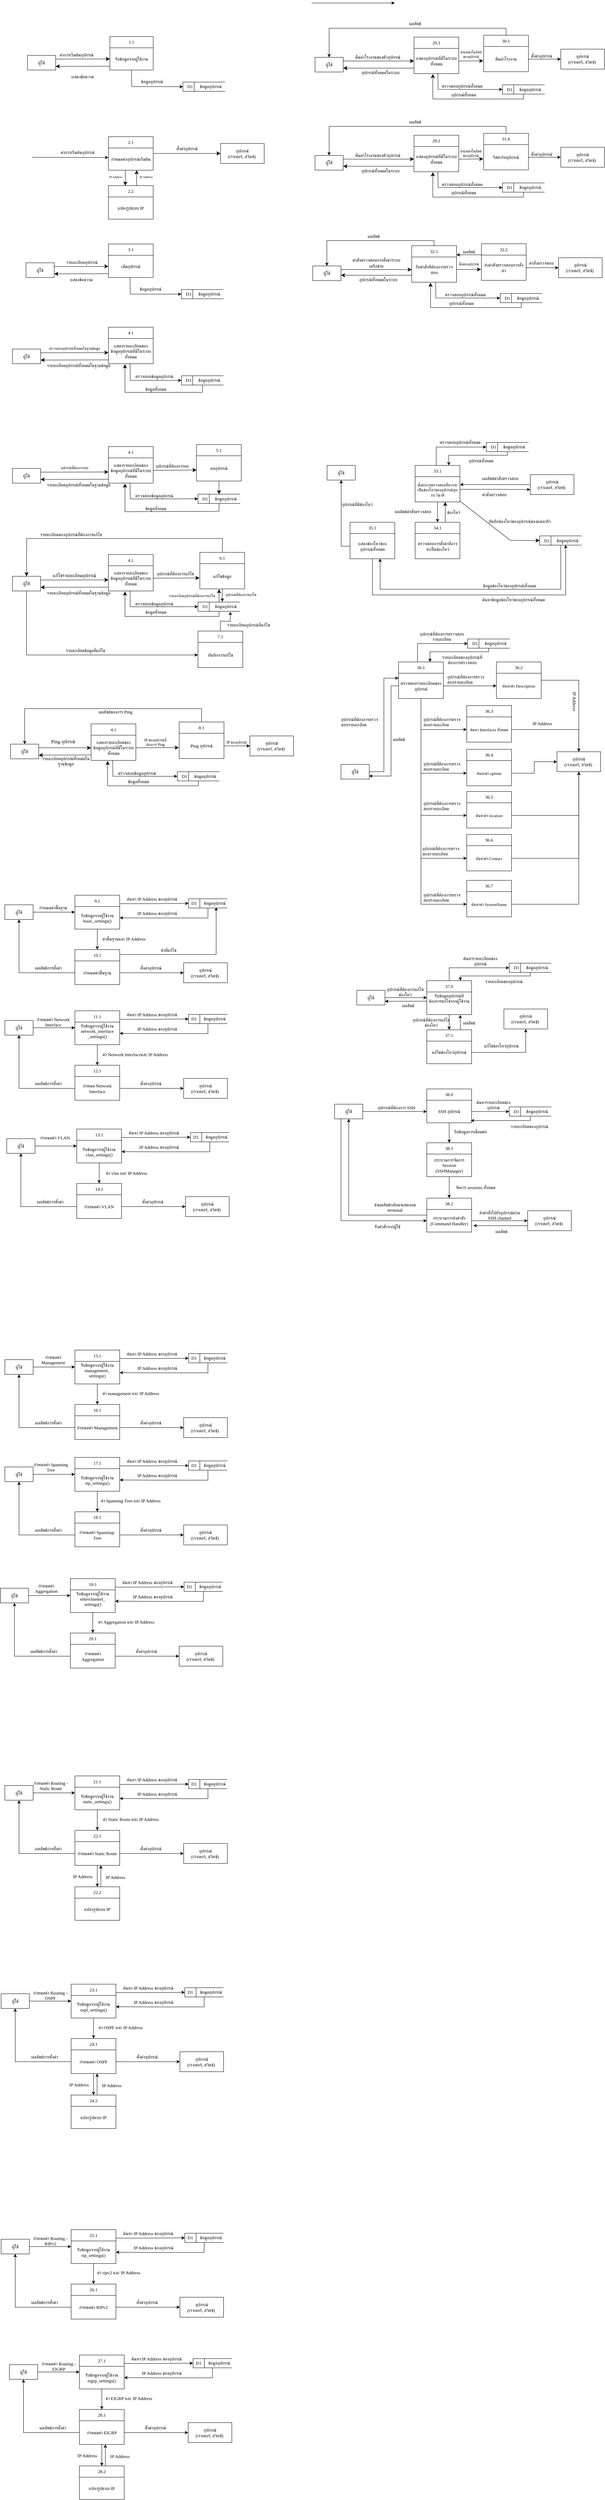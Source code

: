 <mxfile version="26.0.8">
  <diagram name="Page-1" id="xpTKmo2jeT9bIZPfPELP">
    <mxGraphModel grid="0" page="1" gridSize="10" guides="1" tooltips="1" connect="1" arrows="1" fold="1" pageScale="1" pageWidth="827" pageHeight="1169" background="none" math="0" shadow="0">
      <root>
        <mxCell id="0" />
        <mxCell id="1" parent="0" />
        <mxCell id="qDAs3WmNUvUMewmI0gUB-1" value="&lt;span&gt;D1&amp;nbsp; &amp;nbsp; &amp;nbsp; ข้อมูลอุปกรณ์&lt;/span&gt;" style="html=1;dashed=0;whiteSpace=wrap;shape=mxgraph.dfd.dataStoreID;align=center;spacingLeft=3;points=[[0,0],[0.5,0],[1,0],[0,0.5],[1,0.5],[0,1],[0.5,1],[1,1]];fontFamily=Sarabun;fontSource=https%3A%2F%2Ffonts.googleapis.com%2Fcss%3Ffamily%3DSarabun;fontSize=12;" vertex="1" parent="1">
          <mxGeometry x="527" y="236" width="112" height="24.5" as="geometry" />
        </mxCell>
        <mxCell id="qDAs3WmNUvUMewmI0gUB-2" value="&lt;p style=&quot;language:en-US;margin-top:0pt;margin-bottom:0pt;margin-left:0in;&lt;br/&gt;text-align:center;direction:ltr;unicode-bidi:embed;mso-line-break-override:&lt;br/&gt;none;word-break:normal;punctuation-wrap:hanging&quot;&gt;&lt;span&gt;ข้อมูลอุปกรณ์&lt;/span&gt;&lt;/p&gt;" style="text;whiteSpace=wrap;html=1;fontSize=12;align=center;fontFamily=Sarabun;fontSource=https%3A%2F%2Ffonts.googleapis.com%2Fcss%3Ffamily%3DSarabun;" vertex="1" parent="1">
          <mxGeometry x="383" y="221" width="124" height="34" as="geometry" />
        </mxCell>
        <mxCell id="qDAs3WmNUvUMewmI0gUB-17" style="edgeStyle=none;curved=1;rounded=0;orthogonalLoop=1;jettySize=auto;html=1;fontSize=12;startSize=8;endSize=8;entryX=1;entryY=0.75;entryDx=0;entryDy=0;exitX=-0.002;exitY=0.828;exitDx=0;exitDy=0;exitPerimeter=0;fontFamily=Sarabun;fontSource=https%3A%2F%2Ffonts.googleapis.com%2Fcss%3Ffamily%3DSarabun;" edge="1" parent="1" source="qDAs3WmNUvUMewmI0gUB-4" target="qDAs3WmNUvUMewmI0gUB-18">
          <mxGeometry relative="1" as="geometry">
            <mxPoint x="200" y="256.545" as="targetPoint" />
          </mxGeometry>
        </mxCell>
        <mxCell id="qDAs3WmNUvUMewmI0gUB-3" value="1.1" style="swimlane;fontStyle=0;childLayout=stackLayout;horizontal=1;startSize=30;horizontalStack=0;resizeParent=1;resizeParentMax=0;resizeLast=0;collapsible=1;marginBottom=0;whiteSpace=wrap;html=1;fontFamily=Sarabun;fontSource=https%3A%2F%2Ffonts.googleapis.com%2Fcss%3Ffamily%3DSarabun;fontSize=12;" vertex="1" parent="1">
          <mxGeometry x="333" y="115" width="115" height="89" as="geometry" />
        </mxCell>
        <mxCell id="qDAs3WmNUvUMewmI0gUB-4" value="&lt;div&gt;&lt;span&gt;&lt;br&gt;&lt;/span&gt;&lt;/div&gt;&lt;span&gt;รับข้อมูลจากผู้ใช้งาน&lt;/span&gt;&lt;div&gt;&lt;span&gt;&lt;br&gt;&lt;/span&gt;&lt;/div&gt;" style="text;strokeColor=none;fillColor=none;align=center;verticalAlign=middle;spacingLeft=4;spacingRight=4;overflow=hidden;points=[[0,0.5],[1,0.5]];portConstraint=eastwest;rotatable=0;whiteSpace=wrap;html=1;fontSize=12;fontFamily=Sarabun;fontSource=https%3A%2F%2Ffonts.googleapis.com%2Fcss%3Ffamily%3DSarabun;" vertex="1" parent="qDAs3WmNUvUMewmI0gUB-3">
          <mxGeometry y="30" width="115" height="59" as="geometry" />
        </mxCell>
        <mxCell id="qDAs3WmNUvUMewmI0gUB-7" value="" style="endArrow=classic;html=1;rounded=0;exitX=1;exitY=0.5;exitDx=0;exitDy=0;align=center;fontFamily=Sarabun;fontSource=https%3A%2F%2Ffonts.googleapis.com%2Fcss%3Ffamily%3DSarabun;fontSize=12;" edge="1" parent="1">
          <mxGeometry width="50" height="50" relative="1" as="geometry">
            <mxPoint x="126.0" y="435.75" as="sourcePoint" />
            <mxPoint x="329" y="436.25" as="targetPoint" />
          </mxGeometry>
        </mxCell>
        <mxCell id="qDAs3WmNUvUMewmI0gUB-8" value="" style="endArrow=classic;html=1;rounded=0;entryX=0;entryY=0.5;entryDx=0;entryDy=0;exitX=0.5;exitY=1.003;exitDx=0;exitDy=0;exitPerimeter=0;align=center;fontFamily=Sarabun;fontSource=https%3A%2F%2Ffonts.googleapis.com%2Fcss%3Ffamily%3DSarabun;fontSize=12;" edge="1" parent="1" source="qDAs3WmNUvUMewmI0gUB-4" target="qDAs3WmNUvUMewmI0gUB-1">
          <mxGeometry width="50" height="50" relative="1" as="geometry">
            <mxPoint x="392" y="204" as="sourcePoint" />
            <mxPoint x="421.8" y="101" as="targetPoint" />
            <Array as="points">
              <mxPoint x="391" y="248" />
            </Array>
          </mxGeometry>
        </mxCell>
        <mxCell id="qDAs3WmNUvUMewmI0gUB-9" value="&lt;p style=&quot;language:en-US;margin-top:0pt;margin-bottom:0pt;margin-left:0in;&lt;br/&gt;text-align:center;direction:ltr;unicode-bidi:embed;mso-line-break-override:&lt;br/&gt;none;word-break:normal;punctuation-wrap:hanging&quot;&gt;ค่าการเริ่มต้นอุปกรณ์&lt;/p&gt;" style="text;whiteSpace=wrap;html=1;fontSize=12;align=center;fontFamily=Sarabun;fontSource=https%3A%2F%2Ffonts.googleapis.com%2Fcss%3Ffamily%3DSarabun;" vertex="1" parent="1">
          <mxGeometry x="172" y="409.25" width="151" height="32.5" as="geometry" />
        </mxCell>
        <mxCell id="qDAs3WmNUvUMewmI0gUB-12" value="&lt;p style=&quot;language:en-US;margin-top:0pt;margin-bottom:0pt;margin-left:0in;&lt;br/&gt;text-align:center;direction:ltr;unicode-bidi:embed;mso-line-break-override:&lt;br/&gt;none;word-break:normal;punctuation-wrap:hanging&quot;&gt;&lt;font&gt;ค่าการเริ่มต้นอุปกรณ์&lt;/font&gt;&lt;/p&gt;" style="text;whiteSpace=wrap;html=1;fontSize=12;align=center;fontFamily=Sarabun;fontSource=https%3A%2F%2Ffonts.googleapis.com%2Fcss%3Ffamily%3DSarabun;" vertex="1" parent="1">
          <mxGeometry x="142" y="150" width="205" height="32.5" as="geometry" />
        </mxCell>
        <mxCell id="qDAs3WmNUvUMewmI0gUB-13" value="" style="endArrow=classic;html=1;rounded=0;fontSize=12;startSize=8;endSize=8;curved=1;entryX=0;entryY=0.5;entryDx=0;entryDy=0;fontFamily=Sarabun;fontSource=https%3A%2F%2Ffonts.googleapis.com%2Fcss%3Ffamily%3DSarabun;" edge="1" parent="1" target="qDAs3WmNUvUMewmI0gUB-4">
          <mxGeometry width="50" height="50" relative="1" as="geometry">
            <mxPoint x="139" y="175" as="sourcePoint" />
            <mxPoint x="398" y="179" as="targetPoint" />
          </mxGeometry>
        </mxCell>
        <mxCell id="qDAs3WmNUvUMewmI0gUB-18" value="&lt;p style=&quot;text-align: left; margin-top: 0pt; margin-bottom: 0pt; margin-left: 0in; direction: ltr; unicode-bidi: embed; word-break: normal;&quot;&gt;&lt;font&gt;ผู้ใช้&lt;/font&gt;&lt;/p&gt;" style="rounded=0;whiteSpace=wrap;html=1;fontFamily=Sarabun;fontSource=https%3A%2F%2Ffonts.googleapis.com%2Fcss%3Ffamily%3DSarabun;fontSize=12;" vertex="1" parent="1">
          <mxGeometry x="114" y="165" width="75" height="39" as="geometry" />
        </mxCell>
        <mxCell id="qDAs3WmNUvUMewmI0gUB-20" value="&lt;p style=&quot;language:en-US;margin-top:0pt;margin-bottom:0pt;margin-left:0in;&lt;br/&gt;text-align:center;direction:ltr;unicode-bidi:embed;mso-line-break-override:&lt;br/&gt;none;word-break:normal;punctuation-wrap:hanging&quot;&gt;&lt;font&gt;เเสดงข้อความ&lt;/font&gt;&lt;/p&gt;" style="text;whiteSpace=wrap;html=1;fontSize=12;align=center;fontFamily=Sarabun;fontSource=https%3A%2F%2Ffonts.googleapis.com%2Fcss%3Ffamily%3DSarabun;" vertex="1" parent="1">
          <mxGeometry x="158" y="208" width="205" height="32.5" as="geometry" />
        </mxCell>
        <mxCell id="qDAs3WmNUvUMewmI0gUB-21" value="&lt;p style=&quot;margin-top: 0pt; margin-bottom: 0pt; margin-left: 0in; direction: ltr; unicode-bidi: embed; word-break: normal;&quot;&gt;&lt;font&gt;อุปกรณ์&lt;/font&gt;&lt;/p&gt;&lt;p style=&quot;margin-top: 0pt; margin-bottom: 0pt; margin-left: 0in; direction: ltr; unicode-bidi: embed; word-break: normal;&quot;&gt;&lt;font&gt;(เราเตอร์, สวิตซ์)&amp;nbsp;&lt;/font&gt;&lt;/p&gt;" style="rounded=0;whiteSpace=wrap;html=1;align=center;fontFamily=Sarabun;fontSource=https%3A%2F%2Ffonts.googleapis.com%2Fcss%3Ffamily%3DSarabun;fontSize=12;" vertex="1" parent="1">
          <mxGeometry x="627" y="399" width="116" height="53" as="geometry" />
        </mxCell>
        <mxCell id="qDAs3WmNUvUMewmI0gUB-25" style="edgeStyle=none;curved=1;rounded=0;orthogonalLoop=1;jettySize=auto;html=1;entryX=0;entryY=0.5;entryDx=0;entryDy=0;fontSize=12;startSize=8;endSize=8;fontFamily=Sarabun;fontSource=https%3A%2F%2Ffonts.googleapis.com%2Fcss%3Ffamily%3DSarabun;" edge="1" parent="1" source="qDAs3WmNUvUMewmI0gUB-22" target="qDAs3WmNUvUMewmI0gUB-21">
          <mxGeometry relative="1" as="geometry" />
        </mxCell>
        <mxCell id="qDAs3WmNUvUMewmI0gUB-29" style="edgeStyle=none;curved=1;rounded=0;orthogonalLoop=1;jettySize=auto;html=1;entryX=0.5;entryY=0;entryDx=0;entryDy=0;fontSize=12;startSize=8;endSize=8;fontFamily=Sarabun;fontSource=https%3A%2F%2Ffonts.googleapis.com%2Fcss%3Ffamily%3DSarabun;" edge="1" parent="1">
          <mxGeometry relative="1" as="geometry">
            <mxPoint x="374" y="470" as="sourcePoint" />
            <mxPoint x="374" y="511.0" as="targetPoint" />
          </mxGeometry>
        </mxCell>
        <mxCell id="qDAs3WmNUvUMewmI0gUB-22" value="2.1" style="swimlane;fontStyle=0;childLayout=stackLayout;horizontal=1;startSize=30;horizontalStack=0;resizeParent=1;resizeParentMax=0;resizeLast=0;collapsible=1;marginBottom=0;whiteSpace=wrap;html=1;fontFamily=Sarabun;fontSource=https%3A%2F%2Ffonts.googleapis.com%2Fcss%3Ffamily%3DSarabun;fontSize=12;" vertex="1" parent="1">
          <mxGeometry x="329" y="381" width="119" height="89" as="geometry" />
        </mxCell>
        <mxCell id="qDAs3WmNUvUMewmI0gUB-23" value="กำหนดค่าอุปกรณ์เริ่มต้น" style="text;strokeColor=none;fillColor=none;align=center;verticalAlign=middle;spacingLeft=4;spacingRight=4;overflow=hidden;points=[[0,0.5],[1,0.5]];portConstraint=eastwest;rotatable=0;whiteSpace=wrap;html=1;fontSize=12;fontFamily=Sarabun;fontSource=https%3A%2F%2Ffonts.googleapis.com%2Fcss%3Ffamily%3DSarabun;" vertex="1" parent="qDAs3WmNUvUMewmI0gUB-22">
          <mxGeometry y="30" width="119" height="59" as="geometry" />
        </mxCell>
        <mxCell id="qDAs3WmNUvUMewmI0gUB-24" value="&lt;p style=&quot;language:en-US;margin-top:0pt;margin-bottom:0pt;margin-left:0in;&lt;br/&gt;text-align:center;direction:ltr;unicode-bidi:embed;mso-line-break-override:&lt;br/&gt;none;word-break:normal;punctuation-wrap:hanging&quot;&gt;&lt;font&gt;ตั้งค่าอุปกรณ์&lt;/font&gt;&lt;/p&gt;" style="text;whiteSpace=wrap;html=1;fontSize=12;align=center;fontFamily=Sarabun;fontSource=https%3A%2F%2Ffonts.googleapis.com%2Fcss%3Ffamily%3DSarabun;" vertex="1" parent="1">
          <mxGeometry x="468" y="399" width="140" height="32.5" as="geometry" />
        </mxCell>
        <mxCell id="qDAs3WmNUvUMewmI0gUB-30" style="edgeStyle=none;curved=1;rounded=0;orthogonalLoop=1;jettySize=auto;html=1;fontSize=12;startSize=8;endSize=8;fontFamily=Sarabun;fontSource=https%3A%2F%2Ffonts.googleapis.com%2Fcss%3Ffamily%3DSarabun;" edge="1" parent="1">
          <mxGeometry relative="1" as="geometry">
            <mxPoint x="404.0" y="511" as="sourcePoint" />
            <mxPoint x="404.0" y="470" as="targetPoint" />
          </mxGeometry>
        </mxCell>
        <mxCell id="qDAs3WmNUvUMewmI0gUB-26" value="2.2" style="swimlane;fontStyle=0;childLayout=stackLayout;horizontal=1;startSize=30;horizontalStack=0;resizeParent=1;resizeParentMax=0;resizeLast=0;collapsible=1;marginBottom=0;whiteSpace=wrap;html=1;fontFamily=Sarabun;fontSource=https%3A%2F%2Ffonts.googleapis.com%2Fcss%3Ffamily%3DSarabun;fontSize=12;" vertex="1" parent="1">
          <mxGeometry x="329" y="511" width="119" height="89" as="geometry" />
        </mxCell>
        <mxCell id="qDAs3WmNUvUMewmI0gUB-27" value="แปลงรูปแบบ IP" style="text;strokeColor=none;fillColor=none;align=center;verticalAlign=middle;spacingLeft=4;spacingRight=4;overflow=hidden;points=[[0,0.5],[1,0.5]];portConstraint=eastwest;rotatable=0;whiteSpace=wrap;html=1;fontSize=12;fontFamily=Sarabun;fontSource=https%3A%2F%2Ffonts.googleapis.com%2Fcss%3Ffamily%3DSarabun;" vertex="1" parent="qDAs3WmNUvUMewmI0gUB-26">
          <mxGeometry y="30" width="119" height="59" as="geometry" />
        </mxCell>
        <mxCell id="qDAs3WmNUvUMewmI0gUB-31" value="&lt;p style=&quot;language:en-US;margin-top:0pt;margin-bottom:0pt;margin-left:0in;&lt;br/&gt;text-align:center;direction:ltr;unicode-bidi:embed;mso-line-break-override:&lt;br/&gt;none;word-break:normal;punctuation-wrap:hanging&quot;&gt;&lt;font style=&quot;font-size: 8px;&quot;&gt;IP Address&lt;/font&gt;&lt;/p&gt;" style="text;whiteSpace=wrap;html=1;fontSize=12;align=center;fontFamily=Sarabun;fontSource=https%3A%2F%2Ffonts.googleapis.com%2Fcss%3Ffamily%3DSarabun;" vertex="1" parent="1">
          <mxGeometry x="323" y="473" width="51" height="22" as="geometry" />
        </mxCell>
        <mxCell id="qDAs3WmNUvUMewmI0gUB-32" value="&lt;p style=&quot;language:en-US;margin-top:0pt;margin-bottom:0pt;margin-left:0in;&lt;br/&gt;text-align:center;direction:ltr;unicode-bidi:embed;mso-line-break-override:&lt;br/&gt;none;word-break:normal;punctuation-wrap:hanging&quot;&gt;&lt;font style=&quot;font-size: 8px;&quot;&gt;IP Address&lt;/font&gt;&lt;/p&gt;" style="text;whiteSpace=wrap;html=1;fontSize=12;align=center;fontFamily=Sarabun;fontSource=https%3A%2F%2Ffonts.googleapis.com%2Fcss%3Ffamily%3DSarabun;" vertex="1" parent="1">
          <mxGeometry x="404" y="473" width="51" height="22" as="geometry" />
        </mxCell>
        <mxCell id="qDAs3WmNUvUMewmI0gUB-338" value="&lt;span&gt;D1&amp;nbsp; &amp;nbsp; &amp;nbsp; ข้อมูลอุปกรณ์&lt;/span&gt;" style="html=1;dashed=0;whiteSpace=wrap;shape=mxgraph.dfd.dataStoreID;align=center;spacingLeft=3;points=[[0,0],[0.5,0],[1,0],[0,0.5],[1,0.5],[0,1],[0.5,1],[1,1]];fontFamily=Sarabun;fontSource=https%3A%2F%2Ffonts.googleapis.com%2Fcss%3Ffamily%3DSarabun;fontSize=12;" vertex="1" parent="1">
          <mxGeometry x="523" y="787" width="112" height="24.5" as="geometry" />
        </mxCell>
        <mxCell id="qDAs3WmNUvUMewmI0gUB-339" value="&lt;p style=&quot;language:en-US;margin-top:0pt;margin-bottom:0pt;margin-left:0in;&lt;br/&gt;text-align:center;direction:ltr;unicode-bidi:embed;mso-line-break-override:&lt;br/&gt;none;word-break:normal;punctuation-wrap:hanging&quot;&gt;&lt;span&gt;ข้อมูลอุปกรณ์&lt;/span&gt;&lt;/p&gt;" style="text;whiteSpace=wrap;html=1;fontSize=12;align=center;fontFamily=Sarabun;fontSource=https%3A%2F%2Ffonts.googleapis.com%2Fcss%3Ffamily%3DSarabun;" vertex="1" parent="1">
          <mxGeometry x="379" y="772" width="124" height="34" as="geometry" />
        </mxCell>
        <mxCell id="qDAs3WmNUvUMewmI0gUB-340" style="edgeStyle=none;curved=1;rounded=0;orthogonalLoop=1;jettySize=auto;html=1;fontSize=12;startSize=8;endSize=8;entryX=1;entryY=0.75;entryDx=0;entryDy=0;exitX=-0.002;exitY=0.828;exitDx=0;exitDy=0;exitPerimeter=0;fontFamily=Sarabun;fontSource=https%3A%2F%2Ffonts.googleapis.com%2Fcss%3Ffamily%3DSarabun;" edge="1" parent="1" target="qDAs3WmNUvUMewmI0gUB-346">
          <mxGeometry relative="1" as="geometry">
            <mxPoint x="196" y="807.545" as="targetPoint" />
            <mxPoint x="328.77" y="744.852" as="sourcePoint" />
          </mxGeometry>
        </mxCell>
        <mxCell id="qDAs3WmNUvUMewmI0gUB-343" value="" style="endArrow=classic;html=1;rounded=0;entryX=0;entryY=0.5;entryDx=0;entryDy=0;exitX=0.5;exitY=1.003;exitDx=0;exitDy=0;exitPerimeter=0;align=center;fontFamily=Sarabun;fontSource=https%3A%2F%2Ffonts.googleapis.com%2Fcss%3Ffamily%3DSarabun;fontSize=12;" edge="1" parent="1" target="qDAs3WmNUvUMewmI0gUB-338">
          <mxGeometry width="50" height="50" relative="1" as="geometry">
            <mxPoint x="386.5" y="755.177" as="sourcePoint" />
            <mxPoint x="417.8" y="652" as="targetPoint" />
            <Array as="points">
              <mxPoint x="387" y="799" />
            </Array>
          </mxGeometry>
        </mxCell>
        <mxCell id="qDAs3WmNUvUMewmI0gUB-344" value="&lt;p style=&quot;language:en-US;margin-top:0pt;margin-bottom:0pt;margin-left:0in;&lt;br/&gt;text-align:center;direction:ltr;unicode-bidi:embed;mso-line-break-override:&lt;br/&gt;none;word-break:normal;punctuation-wrap:hanging&quot;&gt;รายละเอียดอุปกรณ์&lt;/p&gt;" style="text;whiteSpace=wrap;html=1;fontSize=12;align=center;fontFamily=Sarabun;fontSource=https%3A%2F%2Ffonts.googleapis.com%2Fcss%3Ffamily%3DSarabun;" vertex="1" parent="1">
          <mxGeometry x="175" y="701" width="168" height="32.5" as="geometry" />
        </mxCell>
        <mxCell id="qDAs3WmNUvUMewmI0gUB-345" value="" style="endArrow=classic;html=1;rounded=0;fontSize=12;startSize=8;endSize=8;curved=1;entryX=0;entryY=0.5;entryDx=0;entryDy=0;fontFamily=Sarabun;fontSource=https%3A%2F%2Ffonts.googleapis.com%2Fcss%3Ffamily%3DSarabun;" edge="1" parent="1">
          <mxGeometry width="50" height="50" relative="1" as="geometry">
            <mxPoint x="135" y="726" as="sourcePoint" />
            <mxPoint x="329" y="725.5" as="targetPoint" />
          </mxGeometry>
        </mxCell>
        <mxCell id="qDAs3WmNUvUMewmI0gUB-346" value="&lt;p style=&quot;text-align: left; margin-top: 0pt; margin-bottom: 0pt; margin-left: 0in; direction: ltr; unicode-bidi: embed; word-break: normal;&quot;&gt;&lt;font&gt;ผู้ใช้&lt;/font&gt;&lt;/p&gt;" style="rounded=0;whiteSpace=wrap;html=1;fontFamily=Sarabun;fontSource=https%3A%2F%2Ffonts.googleapis.com%2Fcss%3Ffamily%3DSarabun;fontSize=12;" vertex="1" parent="1">
          <mxGeometry x="110" y="716" width="75" height="39" as="geometry" />
        </mxCell>
        <mxCell id="qDAs3WmNUvUMewmI0gUB-347" value="&lt;p style=&quot;language:en-US;margin-top:0pt;margin-bottom:0pt;margin-left:0in;&lt;br/&gt;text-align:center;direction:ltr;unicode-bidi:embed;mso-line-break-override:&lt;br/&gt;none;word-break:normal;punctuation-wrap:hanging&quot;&gt;&lt;font&gt;เเสดงข้อความ&lt;/font&gt;&lt;/p&gt;" style="text;whiteSpace=wrap;html=1;fontSize=12;align=center;fontFamily=Sarabun;fontSource=https%3A%2F%2Ffonts.googleapis.com%2Fcss%3Ffamily%3DSarabun;" vertex="1" parent="1">
          <mxGeometry x="202.5" y="747" width="108" height="32.5" as="geometry" />
        </mxCell>
        <mxCell id="qDAs3WmNUvUMewmI0gUB-348" value="3.1" style="swimlane;fontStyle=0;childLayout=stackLayout;horizontal=1;startSize=30;horizontalStack=0;resizeParent=1;resizeParentMax=0;resizeLast=0;collapsible=1;marginBottom=0;whiteSpace=wrap;html=1;align=center;fontFamily=Sarabun;fontSource=https%3A%2F%2Ffonts.googleapis.com%2Fcss%3Ffamily%3DSarabun;fontSize=12;" vertex="1" parent="1">
          <mxGeometry x="329" y="666" width="119" height="89" as="geometry" />
        </mxCell>
        <mxCell id="qDAs3WmNUvUMewmI0gUB-349" value="&lt;div&gt;&lt;span&gt;&lt;br&gt;&lt;/span&gt;&lt;/div&gt;&lt;span&gt;เพิ่มอุปกรณ์&lt;/span&gt;&lt;div&gt;&lt;span&gt;&lt;br&gt;&lt;/span&gt;&lt;/div&gt;" style="text;strokeColor=none;fillColor=none;align=center;verticalAlign=middle;spacingLeft=4;spacingRight=4;overflow=hidden;points=[[0,0.5],[1,0.5]];portConstraint=eastwest;rotatable=0;whiteSpace=wrap;html=1;fontSize=12;fontFamily=Sarabun;fontSource=https%3A%2F%2Ffonts.googleapis.com%2Fcss%3Ffamily%3DSarabun;" vertex="1" parent="qDAs3WmNUvUMewmI0gUB-348">
          <mxGeometry y="30" width="119" height="59" as="geometry" />
        </mxCell>
        <mxCell id="qDAs3WmNUvUMewmI0gUB-366" style="edgeStyle=none;curved=0;rounded=0;orthogonalLoop=1;jettySize=auto;html=1;entryX=0.37;entryY=1.022;entryDx=0;entryDy=0;fontSize=12;startSize=8;endSize=8;entryPerimeter=0;exitX=0.5;exitY=1;exitDx=0;exitDy=0;fontFamily=Sarabun;fontSource=https%3A%2F%2Ffonts.googleapis.com%2Fcss%3Ffamily%3DSarabun;" edge="1" parent="1" source="qDAs3WmNUvUMewmI0gUB-350" target="qDAs3WmNUvUMewmI0gUB-361">
          <mxGeometry relative="1" as="geometry">
            <Array as="points">
              <mxPoint x="579" y="1060" />
              <mxPoint x="373" y="1060" />
            </Array>
          </mxGeometry>
        </mxCell>
        <mxCell id="qDAs3WmNUvUMewmI0gUB-350" value="&lt;span&gt;D1&amp;nbsp; &amp;nbsp; &amp;nbsp; ข้อมูลอุปกรณ์&lt;/span&gt;" style="html=1;dashed=0;whiteSpace=wrap;shape=mxgraph.dfd.dataStoreID;align=center;spacingLeft=3;points=[[0,0],[0.5,0],[1,0],[0,0.5],[1,0.5],[0,1],[0.5,1],[1,1]];fontFamily=Sarabun;fontSource=https%3A%2F%2Ffonts.googleapis.com%2Fcss%3Ffamily%3DSarabun;fontSize=12;" vertex="1" parent="1">
          <mxGeometry x="523" y="1016" width="112" height="24.5" as="geometry" />
        </mxCell>
        <mxCell id="qDAs3WmNUvUMewmI0gUB-351" value="&lt;p style=&quot;language:en-US;margin-top:0pt;margin-bottom:0pt;margin-left:0in;&lt;br/&gt;text-align:center;direction:ltr;unicode-bidi:embed;mso-line-break-override:&lt;br/&gt;none;word-break:normal;punctuation-wrap:hanging&quot;&gt;&lt;span&gt;ตรวจสอบข้อมูลอุปกรณ์&lt;/span&gt;&lt;/p&gt;" style="text;whiteSpace=wrap;html=1;fontSize=12;align=center;fontFamily=Sarabun;fontSource=https%3A%2F%2Ffonts.googleapis.com%2Fcss%3Ffamily%3DSarabun;" vertex="1" parent="1">
          <mxGeometry x="383" y="1004" width="136" height="34" as="geometry" />
        </mxCell>
        <mxCell id="qDAs3WmNUvUMewmI0gUB-352" style="edgeStyle=none;curved=1;rounded=0;orthogonalLoop=1;jettySize=auto;html=1;fontSize=12;startSize=8;endSize=8;entryX=1;entryY=0.75;entryDx=0;entryDy=0;exitX=-0.002;exitY=0.828;exitDx=0;exitDy=0;exitPerimeter=0;fontFamily=Sarabun;fontSource=https%3A%2F%2Ffonts.googleapis.com%2Fcss%3Ffamily%3DSarabun;" edge="1" parent="1" target="qDAs3WmNUvUMewmI0gUB-356">
          <mxGeometry relative="1" as="geometry">
            <mxPoint x="196" y="1036.545" as="targetPoint" />
            <mxPoint x="328.77" y="973.852" as="sourcePoint" />
          </mxGeometry>
        </mxCell>
        <mxCell id="qDAs3WmNUvUMewmI0gUB-353" value="" style="endArrow=classic;html=1;rounded=0;entryX=0;entryY=0.5;entryDx=0;entryDy=0;exitX=0.5;exitY=1.003;exitDx=0;exitDy=0;exitPerimeter=0;align=center;fontFamily=Sarabun;fontSource=https%3A%2F%2Ffonts.googleapis.com%2Fcss%3Ffamily%3DSarabun;fontSize=12;" edge="1" parent="1" target="qDAs3WmNUvUMewmI0gUB-350">
          <mxGeometry width="50" height="50" relative="1" as="geometry">
            <mxPoint x="386.5" y="984.177" as="sourcePoint" />
            <mxPoint x="417.8" y="881" as="targetPoint" />
            <Array as="points">
              <mxPoint x="387" y="1028" />
            </Array>
          </mxGeometry>
        </mxCell>
        <mxCell id="qDAs3WmNUvUMewmI0gUB-354" value="&lt;p style=&quot;language:en-US;margin-top:0pt;margin-bottom:0pt;margin-left:0in;&lt;br/&gt;text-align:center;direction:ltr;unicode-bidi:embed;mso-line-break-override:&lt;br/&gt;none;word-break:normal;punctuation-wrap:hanging&quot;&gt;&lt;span style=&quot;font-size: 10px;&quot;&gt;ตรวจสอบอุปกรณ์ทั้งหมดในฐานข้อมูล&lt;/span&gt;&lt;/p&gt;" style="text;whiteSpace=wrap;html=1;fontSize=12;align=center;fontFamily=Sarabun;fontSource=https%3A%2F%2Ffonts.googleapis.com%2Fcss%3Ffamily%3DSarabun;" vertex="1" parent="1">
          <mxGeometry x="142" y="929" width="194" height="32.5" as="geometry" />
        </mxCell>
        <mxCell id="qDAs3WmNUvUMewmI0gUB-355" value="" style="endArrow=classic;html=1;rounded=0;fontSize=12;startSize=8;endSize=8;curved=1;entryX=0;entryY=0.5;entryDx=0;entryDy=0;fontFamily=Sarabun;fontSource=https%3A%2F%2Ffonts.googleapis.com%2Fcss%3Ffamily%3DSarabun;" edge="1" parent="1">
          <mxGeometry width="50" height="50" relative="1" as="geometry">
            <mxPoint x="135" y="955" as="sourcePoint" />
            <mxPoint x="329" y="954.5" as="targetPoint" />
          </mxGeometry>
        </mxCell>
        <mxCell id="qDAs3WmNUvUMewmI0gUB-356" value="&lt;p style=&quot;text-align: left; margin-top: 0pt; margin-bottom: 0pt; margin-left: 0in; direction: ltr; unicode-bidi: embed; word-break: normal;&quot;&gt;&lt;font&gt;ผู้ใช้&lt;/font&gt;&lt;/p&gt;" style="rounded=0;whiteSpace=wrap;html=1;fontFamily=Sarabun;fontSource=https%3A%2F%2Ffonts.googleapis.com%2Fcss%3Ffamily%3DSarabun;fontSize=12;" vertex="1" parent="1">
          <mxGeometry x="74" y="945" width="75" height="39" as="geometry" />
        </mxCell>
        <mxCell id="qDAs3WmNUvUMewmI0gUB-357" value="&lt;p style=&quot;language:en-US;margin-top:0pt;margin-bottom:0pt;margin-left:0in;&lt;br/&gt;text-align:center;direction:ltr;unicode-bidi:embed;mso-line-break-override:&lt;br/&gt;none;word-break:normal;punctuation-wrap:hanging&quot;&gt;รายละเอียดอุปกรณ์ทั้งหมดในฐานข้อมูล&lt;/p&gt;" style="text;whiteSpace=wrap;html=1;fontSize=12;align=center;fontFamily=Sarabun;fontSource=https%3A%2F%2Ffonts.googleapis.com%2Fcss%3Ffamily%3DSarabun;" vertex="1" parent="1">
          <mxGeometry x="153" y="975" width="194" height="32.5" as="geometry" />
        </mxCell>
        <mxCell id="qDAs3WmNUvUMewmI0gUB-360" value="4.1" style="swimlane;fontStyle=0;childLayout=stackLayout;horizontal=1;startSize=30;horizontalStack=0;resizeParent=1;resizeParentMax=0;resizeLast=0;collapsible=1;marginBottom=0;whiteSpace=wrap;html=1;align=center;fontFamily=Sarabun;fontSource=https%3A%2F%2Ffonts.googleapis.com%2Fcss%3Ffamily%3DSarabun;fontSize=12;" vertex="1" parent="1">
          <mxGeometry x="329" y="887" width="119" height="97" as="geometry" />
        </mxCell>
        <mxCell id="qDAs3WmNUvUMewmI0gUB-361" value="&lt;span&gt;เเสดงรายละเอียดของข้อมูลอุปกรณ์ที่มีในระบบทั้งหมด&lt;/span&gt;" style="text;strokeColor=none;fillColor=none;align=center;verticalAlign=middle;spacingLeft=4;spacingRight=4;overflow=hidden;points=[[0,0.5],[1,0.5]];portConstraint=eastwest;rotatable=0;whiteSpace=wrap;html=1;fontSize=12;fontFamily=Sarabun;fontSource=https%3A%2F%2Ffonts.googleapis.com%2Fcss%3Ffamily%3DSarabun;" vertex="1" parent="qDAs3WmNUvUMewmI0gUB-360">
          <mxGeometry y="30" width="119" height="67" as="geometry" />
        </mxCell>
        <mxCell id="qDAs3WmNUvUMewmI0gUB-367" value="&lt;p style=&quot;language:en-US;margin-top:0pt;margin-bottom:0pt;margin-left:0in;&lt;br/&gt;text-align:center;direction:ltr;unicode-bidi:embed;mso-line-break-override:&lt;br/&gt;none;word-break:normal;punctuation-wrap:hanging&quot;&gt;&lt;span&gt;ข้อมูลทั้งหมด&lt;/span&gt;&lt;/p&gt;" style="text;whiteSpace=wrap;html=1;fontSize=12;align=center;fontFamily=Sarabun;fontSource=https%3A%2F%2Ffonts.googleapis.com%2Fcss%3Ffamily%3DSarabun;" vertex="1" parent="1">
          <mxGeometry x="387" y="1038" width="136" height="34" as="geometry" />
        </mxCell>
        <mxCell id="qDAs3WmNUvUMewmI0gUB-368" style="edgeStyle=none;curved=0;rounded=0;orthogonalLoop=1;jettySize=auto;html=1;entryX=0.37;entryY=1.022;entryDx=0;entryDy=0;fontSize=12;startSize=8;endSize=8;entryPerimeter=0;exitX=0.5;exitY=1;exitDx=0;exitDy=0;fontFamily=Sarabun;fontSource=https%3A%2F%2Ffonts.googleapis.com%2Fcss%3Ffamily%3DSarabun;" edge="1" parent="1" source="qDAs3WmNUvUMewmI0gUB-369" target="qDAs3WmNUvUMewmI0gUB-378">
          <mxGeometry relative="1" as="geometry">
            <Array as="points">
              <mxPoint x="623" y="1376" />
              <mxPoint x="373" y="1377" />
            </Array>
          </mxGeometry>
        </mxCell>
        <mxCell id="qDAs3WmNUvUMewmI0gUB-369" value="&lt;span&gt;D1&amp;nbsp; &amp;nbsp; &amp;nbsp; ข้อมูลอุปกรณ์&lt;/span&gt;" style="html=1;dashed=0;whiteSpace=wrap;shape=mxgraph.dfd.dataStoreID;align=center;spacingLeft=3;points=[[0,0],[0.5,0],[1,0],[0,0.5],[1,0.5],[0,1],[0.5,1],[1,1]];fontFamily=Sarabun;fontSource=https%3A%2F%2Ffonts.googleapis.com%2Fcss%3Ffamily%3DSarabun;fontSize=12;" vertex="1" parent="1">
          <mxGeometry x="567" y="1330.5" width="112" height="24.5" as="geometry" />
        </mxCell>
        <mxCell id="qDAs3WmNUvUMewmI0gUB-370" value="&lt;p style=&quot;language:en-US;margin-top:0pt;margin-bottom:0pt;margin-left:0in;&lt;br/&gt;text-align:center;direction:ltr;unicode-bidi:embed;mso-line-break-override:&lt;br/&gt;none;word-break:normal;punctuation-wrap:hanging&quot;&gt;&lt;span&gt;ตรวจสอบข้อมูลอุปกรณ์&lt;/span&gt;&lt;/p&gt;" style="text;whiteSpace=wrap;html=1;fontSize=12;align=center;fontFamily=Sarabun;fontSource=https%3A%2F%2Ffonts.googleapis.com%2Fcss%3Ffamily%3DSarabun;" vertex="1" parent="1">
          <mxGeometry x="383" y="1321" width="136" height="34" as="geometry" />
        </mxCell>
        <mxCell id="qDAs3WmNUvUMewmI0gUB-371" style="edgeStyle=none;curved=1;rounded=0;orthogonalLoop=1;jettySize=auto;html=1;fontSize=12;startSize=8;endSize=8;entryX=1;entryY=0.75;entryDx=0;entryDy=0;exitX=-0.002;exitY=0.828;exitDx=0;exitDy=0;exitPerimeter=0;fontFamily=Sarabun;fontSource=https%3A%2F%2Ffonts.googleapis.com%2Fcss%3Ffamily%3DSarabun;" edge="1" parent="1" target="qDAs3WmNUvUMewmI0gUB-375">
          <mxGeometry relative="1" as="geometry">
            <mxPoint x="196" y="1353.545" as="targetPoint" />
            <mxPoint x="328.77" y="1290.852" as="sourcePoint" />
          </mxGeometry>
        </mxCell>
        <mxCell id="qDAs3WmNUvUMewmI0gUB-372" value="" style="endArrow=classic;html=1;rounded=0;entryX=0;entryY=0.5;entryDx=0;entryDy=0;exitX=0.5;exitY=1.003;exitDx=0;exitDy=0;exitPerimeter=0;align=center;fontFamily=Sarabun;fontSource=https%3A%2F%2Ffonts.googleapis.com%2Fcss%3Ffamily%3DSarabun;fontSize=12;" edge="1" parent="1" target="qDAs3WmNUvUMewmI0gUB-369">
          <mxGeometry width="50" height="50" relative="1" as="geometry">
            <mxPoint x="386.5" y="1301.177" as="sourcePoint" />
            <mxPoint x="417.8" y="1198" as="targetPoint" />
            <Array as="points">
              <mxPoint x="387" y="1343" />
            </Array>
          </mxGeometry>
        </mxCell>
        <mxCell id="qDAs3WmNUvUMewmI0gUB-373" value="&lt;p style=&quot;language:en-US;margin-top:0pt;margin-bottom:0pt;margin-left:0in;&lt;br/&gt;text-align:center;direction:ltr;unicode-bidi:embed;mso-line-break-override:&lt;br/&gt;none;word-break:normal;punctuation-wrap:hanging&quot;&gt;&lt;span style=&quot;font-size: 10px;&quot;&gt;อุปกรณ์ที่ต้องการลบ&lt;/span&gt;&lt;/p&gt;" style="text;whiteSpace=wrap;html=1;fontSize=12;align=center;fontFamily=Sarabun;fontSource=https%3A%2F%2Ffonts.googleapis.com%2Fcss%3Ffamily%3DSarabun;" vertex="1" parent="1">
          <mxGeometry x="142" y="1246" width="194" height="32.5" as="geometry" />
        </mxCell>
        <mxCell id="qDAs3WmNUvUMewmI0gUB-374" value="" style="endArrow=classic;html=1;rounded=0;fontSize=12;startSize=8;endSize=8;curved=1;entryX=0;entryY=0.5;entryDx=0;entryDy=0;fontFamily=Sarabun;fontSource=https%3A%2F%2Ffonts.googleapis.com%2Fcss%3Ffamily%3DSarabun;" edge="1" parent="1">
          <mxGeometry width="50" height="50" relative="1" as="geometry">
            <mxPoint x="135" y="1272" as="sourcePoint" />
            <mxPoint x="329" y="1271.5" as="targetPoint" />
          </mxGeometry>
        </mxCell>
        <mxCell id="qDAs3WmNUvUMewmI0gUB-375" value="&lt;p style=&quot;text-align: left; margin-top: 0pt; margin-bottom: 0pt; margin-left: 0in; direction: ltr; unicode-bidi: embed; word-break: normal;&quot;&gt;&lt;font&gt;ผู้ใช้&lt;/font&gt;&lt;/p&gt;" style="rounded=0;whiteSpace=wrap;html=1;fontFamily=Sarabun;fontSource=https%3A%2F%2Ffonts.googleapis.com%2Fcss%3Ffamily%3DSarabun;fontSize=12;" vertex="1" parent="1">
          <mxGeometry x="74" y="1262" width="75" height="39" as="geometry" />
        </mxCell>
        <mxCell id="qDAs3WmNUvUMewmI0gUB-376" value="&lt;p style=&quot;language:en-US;margin-top:0pt;margin-bottom:0pt;margin-left:0in;&lt;br/&gt;text-align:center;direction:ltr;unicode-bidi:embed;mso-line-break-override:&lt;br/&gt;none;word-break:normal;punctuation-wrap:hanging&quot;&gt;รายละเอียดอุปกรณ์ทั้งหมดในฐานข้อมูล&lt;/p&gt;" style="text;whiteSpace=wrap;html=1;fontSize=12;align=center;fontFamily=Sarabun;fontSource=https%3A%2F%2Ffonts.googleapis.com%2Fcss%3Ffamily%3DSarabun;" vertex="1" parent="1">
          <mxGeometry x="153" y="1292" width="194" height="32.5" as="geometry" />
        </mxCell>
        <mxCell id="qDAs3WmNUvUMewmI0gUB-377" value="4.1" style="swimlane;fontStyle=0;childLayout=stackLayout;horizontal=1;startSize=30;horizontalStack=0;resizeParent=1;resizeParentMax=0;resizeLast=0;collapsible=1;marginBottom=0;whiteSpace=wrap;html=1;align=center;fontFamily=Sarabun;fontSource=https%3A%2F%2Ffonts.googleapis.com%2Fcss%3Ffamily%3DSarabun;fontSize=12;" vertex="1" parent="1">
          <mxGeometry x="329" y="1204" width="119" height="97" as="geometry" />
        </mxCell>
        <mxCell id="qDAs3WmNUvUMewmI0gUB-378" value="&lt;span&gt;เเสดงรายละเอียดของข้อมูลอุปกรณ์ที่มีในระบบทั้งหมด&lt;/span&gt;" style="text;strokeColor=none;fillColor=none;align=center;verticalAlign=middle;spacingLeft=4;spacingRight=4;overflow=hidden;points=[[0,0.5],[1,0.5]];portConstraint=eastwest;rotatable=0;whiteSpace=wrap;html=1;fontSize=12;fontFamily=Sarabun;fontSource=https%3A%2F%2Ffonts.googleapis.com%2Fcss%3Ffamily%3DSarabun;" vertex="1" parent="qDAs3WmNUvUMewmI0gUB-377">
          <mxGeometry y="30" width="119" height="67" as="geometry" />
        </mxCell>
        <mxCell id="qDAs3WmNUvUMewmI0gUB-379" value="&lt;p style=&quot;language:en-US;margin-top:0pt;margin-bottom:0pt;margin-left:0in;&lt;br/&gt;text-align:center;direction:ltr;unicode-bidi:embed;mso-line-break-override:&lt;br/&gt;none;word-break:normal;punctuation-wrap:hanging&quot;&gt;&lt;span&gt;ข้อมูลทั้งหมด&lt;/span&gt;&lt;/p&gt;" style="text;whiteSpace=wrap;html=1;fontSize=12;align=center;fontFamily=Sarabun;fontSource=https%3A%2F%2Ffonts.googleapis.com%2Fcss%3Ffamily%3DSarabun;" vertex="1" parent="1">
          <mxGeometry x="387" y="1355" width="136" height="34" as="geometry" />
        </mxCell>
        <mxCell id="qDAs3WmNUvUMewmI0gUB-382" style="edgeStyle=none;curved=1;rounded=0;orthogonalLoop=1;jettySize=auto;html=1;entryX=0.5;entryY=0;entryDx=0;entryDy=0;fontSize=12;startSize=8;endSize=8;fontFamily=Sarabun;fontSource=https%3A%2F%2Ffonts.googleapis.com%2Fcss%3Ffamily%3DSarabun;" edge="1" parent="1" source="qDAs3WmNUvUMewmI0gUB-380" target="qDAs3WmNUvUMewmI0gUB-369">
          <mxGeometry relative="1" as="geometry" />
        </mxCell>
        <mxCell id="qDAs3WmNUvUMewmI0gUB-380" value="5.1" style="swimlane;fontStyle=0;childLayout=stackLayout;horizontal=1;startSize=30;horizontalStack=0;resizeParent=1;resizeParentMax=0;resizeLast=0;collapsible=1;marginBottom=0;whiteSpace=wrap;html=1;align=center;fontFamily=Sarabun;fontSource=https%3A%2F%2Ffonts.googleapis.com%2Fcss%3Ffamily%3DSarabun;fontSize=12;" vertex="1" parent="1">
          <mxGeometry x="563" y="1198.5" width="119" height="97" as="geometry" />
        </mxCell>
        <mxCell id="qDAs3WmNUvUMewmI0gUB-381" value="&lt;span&gt;ลบอุปกรณ์&lt;/span&gt;" style="text;strokeColor=none;fillColor=none;align=center;verticalAlign=middle;spacingLeft=4;spacingRight=4;overflow=hidden;points=[[0,0.5],[1,0.5]];portConstraint=eastwest;rotatable=0;whiteSpace=wrap;html=1;fontSize=12;fontFamily=Sarabun;fontSource=https%3A%2F%2Ffonts.googleapis.com%2Fcss%3Ffamily%3DSarabun;" vertex="1" parent="qDAs3WmNUvUMewmI0gUB-380">
          <mxGeometry y="30" width="119" height="67" as="geometry" />
        </mxCell>
        <mxCell id="qDAs3WmNUvUMewmI0gUB-383" style="edgeStyle=none;curved=1;rounded=0;orthogonalLoop=1;jettySize=auto;html=1;entryX=0.002;entryY=0.564;entryDx=0;entryDy=0;entryPerimeter=0;fontSize=12;startSize=8;endSize=8;fontFamily=Sarabun;fontSource=https%3A%2F%2Ffonts.googleapis.com%2Fcss%3Ffamily%3DSarabun;" edge="1" parent="1" source="qDAs3WmNUvUMewmI0gUB-378" target="qDAs3WmNUvUMewmI0gUB-381">
          <mxGeometry relative="1" as="geometry" />
        </mxCell>
        <mxCell id="qDAs3WmNUvUMewmI0gUB-384" value="&lt;p style=&quot;language:en-US;margin-top:0pt;margin-bottom:0pt;margin-left:0in;&lt;br/&gt;text-align:center;direction:ltr;unicode-bidi:embed;mso-line-break-override:&lt;br/&gt;none;word-break:normal;punctuation-wrap:hanging&quot;&gt;&lt;font&gt;อุปกรณ์ที่ต้องการลบ&lt;/font&gt;&lt;/p&gt;" style="text;whiteSpace=wrap;html=1;fontSize=12;align=center;fontFamily=Sarabun;fontSource=https%3A%2F%2Ffonts.googleapis.com%2Fcss%3Ffamily%3DSarabun;" vertex="1" parent="1">
          <mxGeometry x="448" y="1242" width="101" height="32.5" as="geometry" />
        </mxCell>
        <mxCell id="qDAs3WmNUvUMewmI0gUB-385" style="edgeStyle=none;curved=0;rounded=0;orthogonalLoop=1;jettySize=auto;html=1;entryX=0.37;entryY=1.022;entryDx=0;entryDy=0;fontSize=12;startSize=8;endSize=8;entryPerimeter=0;exitX=0.5;exitY=1;exitDx=0;exitDy=0;fontFamily=Sarabun;fontSource=https%3A%2F%2Ffonts.googleapis.com%2Fcss%3Ffamily%3DSarabun;" edge="1" parent="1" source="qDAs3WmNUvUMewmI0gUB-386" target="qDAs3WmNUvUMewmI0gUB-395">
          <mxGeometry relative="1" as="geometry">
            <Array as="points">
              <mxPoint x="623" y="1655" />
              <mxPoint x="373" y="1655" />
            </Array>
          </mxGeometry>
        </mxCell>
        <mxCell id="qDAs3WmNUvUMewmI0gUB-386" value="&lt;span&gt;D1&amp;nbsp; &amp;nbsp; &amp;nbsp; ข้อมูลอุปกรณ์&lt;/span&gt;" style="html=1;dashed=0;whiteSpace=wrap;shape=mxgraph.dfd.dataStoreID;align=center;spacingLeft=3;points=[[0,0],[0.5,0],[1,0],[0,0.5],[1,0.5],[0,1],[0.5,1],[1,1]];fontFamily=Sarabun;fontSource=https%3A%2F%2Ffonts.googleapis.com%2Fcss%3Ffamily%3DSarabun;fontSize=12;" vertex="1" parent="1">
          <mxGeometry x="567" y="1617" width="112" height="24.5" as="geometry" />
        </mxCell>
        <mxCell id="qDAs3WmNUvUMewmI0gUB-387" value="&lt;p style=&quot;language:en-US;margin-top:0pt;margin-bottom:0pt;margin-left:0in;&lt;br/&gt;text-align:center;direction:ltr;unicode-bidi:embed;mso-line-break-override:&lt;br/&gt;none;word-break:normal;punctuation-wrap:hanging&quot;&gt;&lt;span&gt;ตรวจสอบข้อมูลอุปกรณ์&lt;/span&gt;&lt;/p&gt;" style="text;whiteSpace=wrap;html=1;fontSize=12;align=center;fontFamily=Sarabun;fontSource=https%3A%2F%2Ffonts.googleapis.com%2Fcss%3Ffamily%3DSarabun;" vertex="1" parent="1">
          <mxGeometry x="383" y="1607.5" width="136" height="34" as="geometry" />
        </mxCell>
        <mxCell id="qDAs3WmNUvUMewmI0gUB-388" style="edgeStyle=none;curved=1;rounded=0;orthogonalLoop=1;jettySize=auto;html=1;fontSize=12;startSize=8;endSize=8;entryX=1;entryY=0.75;entryDx=0;entryDy=0;exitX=-0.002;exitY=0.828;exitDx=0;exitDy=0;exitPerimeter=0;fontFamily=Sarabun;fontSource=https%3A%2F%2Ffonts.googleapis.com%2Fcss%3Ffamily%3DSarabun;" edge="1" parent="1" target="qDAs3WmNUvUMewmI0gUB-392">
          <mxGeometry relative="1" as="geometry">
            <mxPoint x="196" y="1640.045" as="targetPoint" />
            <mxPoint x="328.77" y="1577.352" as="sourcePoint" />
          </mxGeometry>
        </mxCell>
        <mxCell id="qDAs3WmNUvUMewmI0gUB-389" value="" style="endArrow=classic;html=1;rounded=0;entryX=0;entryY=0.5;entryDx=0;entryDy=0;exitX=0.5;exitY=1.003;exitDx=0;exitDy=0;exitPerimeter=0;align=center;fontFamily=Sarabun;fontSource=https%3A%2F%2Ffonts.googleapis.com%2Fcss%3Ffamily%3DSarabun;fontSize=12;" edge="1" parent="1" target="qDAs3WmNUvUMewmI0gUB-386">
          <mxGeometry width="50" height="50" relative="1" as="geometry">
            <mxPoint x="386.5" y="1587.677" as="sourcePoint" />
            <mxPoint x="417.8" y="1484.5" as="targetPoint" />
            <Array as="points">
              <mxPoint x="387" y="1629.5" />
            </Array>
          </mxGeometry>
        </mxCell>
        <mxCell id="qDAs3WmNUvUMewmI0gUB-391" value="" style="endArrow=classic;html=1;rounded=0;fontSize=12;startSize=8;endSize=8;curved=1;entryX=0;entryY=0.5;entryDx=0;entryDy=0;fontFamily=Sarabun;fontSource=https%3A%2F%2Ffonts.googleapis.com%2Fcss%3Ffamily%3DSarabun;" edge="1" parent="1">
          <mxGeometry width="50" height="50" relative="1" as="geometry">
            <mxPoint x="135" y="1558.5" as="sourcePoint" />
            <mxPoint x="329" y="1558" as="targetPoint" />
          </mxGeometry>
        </mxCell>
        <mxCell id="9FxqwRyHIzLbUOXc6gx0-56" style="edgeStyle=orthogonalEdgeStyle;rounded=0;orthogonalLoop=1;jettySize=auto;html=1;entryX=0;entryY=0.5;entryDx=0;entryDy=0;" edge="1" parent="1" source="qDAs3WmNUvUMewmI0gUB-392" target="9FxqwRyHIzLbUOXc6gx0-55">
          <mxGeometry relative="1" as="geometry" />
        </mxCell>
        <mxCell id="qDAs3WmNUvUMewmI0gUB-392" value="&lt;p style=&quot;text-align: left; margin-top: 0pt; margin-bottom: 0pt; margin-left: 0in; direction: ltr; unicode-bidi: embed; word-break: normal;&quot;&gt;&lt;font&gt;ผู้ใช้&lt;/font&gt;&lt;/p&gt;" style="rounded=0;whiteSpace=wrap;html=1;fontFamily=Sarabun;fontSource=https%3A%2F%2Ffonts.googleapis.com%2Fcss%3Ffamily%3DSarabun;fontSize=12;" vertex="1" parent="1">
          <mxGeometry x="74" y="1548.5" width="75" height="39" as="geometry" />
        </mxCell>
        <mxCell id="qDAs3WmNUvUMewmI0gUB-393" value="&lt;p style=&quot;language:en-US;margin-top:0pt;margin-bottom:0pt;margin-left:0in;&lt;br/&gt;text-align:center;direction:ltr;unicode-bidi:embed;mso-line-break-override:&lt;br/&gt;none;word-break:normal;punctuation-wrap:hanging&quot;&gt;รายละเอียดอุปกรณ์ทั้งหมดในฐานข้อมูล&lt;/p&gt;" style="text;whiteSpace=wrap;html=1;fontSize=12;align=center;fontFamily=Sarabun;fontSource=https%3A%2F%2Ffonts.googleapis.com%2Fcss%3Ffamily%3DSarabun;" vertex="1" parent="1">
          <mxGeometry x="153" y="1578.5" width="194" height="32.5" as="geometry" />
        </mxCell>
        <mxCell id="qDAs3WmNUvUMewmI0gUB-394" value="4.1" style="swimlane;fontStyle=0;childLayout=stackLayout;horizontal=1;startSize=30;horizontalStack=0;resizeParent=1;resizeParentMax=0;resizeLast=0;collapsible=1;marginBottom=0;whiteSpace=wrap;html=1;align=center;fontFamily=Sarabun;fontSource=https%3A%2F%2Ffonts.googleapis.com%2Fcss%3Ffamily%3DSarabun;fontSize=12;" vertex="1" parent="1">
          <mxGeometry x="329" y="1490.5" width="119" height="97" as="geometry" />
        </mxCell>
        <mxCell id="qDAs3WmNUvUMewmI0gUB-395" value="&lt;span&gt;เเสดงรายละเอียดของข้อมูลอุปกรณ์ที่มีในระบบทั้งหมด&lt;/span&gt;" style="text;strokeColor=none;fillColor=none;align=center;verticalAlign=middle;spacingLeft=4;spacingRight=4;overflow=hidden;points=[[0,0.5],[1,0.5]];portConstraint=eastwest;rotatable=0;whiteSpace=wrap;html=1;fontSize=12;fontFamily=Sarabun;fontSource=https%3A%2F%2Ffonts.googleapis.com%2Fcss%3Ffamily%3DSarabun;" vertex="1" parent="qDAs3WmNUvUMewmI0gUB-394">
          <mxGeometry y="30" width="119" height="67" as="geometry" />
        </mxCell>
        <mxCell id="qDAs3WmNUvUMewmI0gUB-396" value="&lt;p style=&quot;language:en-US;margin-top:0pt;margin-bottom:0pt;margin-left:0in;&lt;br/&gt;text-align:center;direction:ltr;unicode-bidi:embed;mso-line-break-override:&lt;br/&gt;none;word-break:normal;punctuation-wrap:hanging&quot;&gt;&lt;span&gt;ข้อมูลทั้งหมด&lt;/span&gt;&lt;/p&gt;" style="text;whiteSpace=wrap;html=1;fontSize=12;align=center;fontFamily=Sarabun;fontSource=https%3A%2F%2Ffonts.googleapis.com%2Fcss%3Ffamily%3DSarabun;" vertex="1" parent="1">
          <mxGeometry x="387" y="1630" width="136" height="34" as="geometry" />
        </mxCell>
        <mxCell id="qDAs3WmNUvUMewmI0gUB-400" style="edgeStyle=none;curved=1;rounded=0;orthogonalLoop=1;jettySize=auto;html=1;fontSize=12;startSize=8;endSize=8;fontFamily=Sarabun;fontSource=https%3A%2F%2Ffonts.googleapis.com%2Fcss%3Ffamily%3DSarabun;" edge="1" parent="1" source="qDAs3WmNUvUMewmI0gUB-395">
          <mxGeometry relative="1" as="geometry">
            <mxPoint x="571" y="1553" as="targetPoint" />
          </mxGeometry>
        </mxCell>
        <mxCell id="qDAs3WmNUvUMewmI0gUB-401" value="&lt;p style=&quot;language:en-US;margin-top:0pt;margin-bottom:0pt;margin-left:0in;&lt;br/&gt;text-align:center;direction:ltr;unicode-bidi:embed;mso-line-break-override:&lt;br/&gt;none;word-break:normal;punctuation-wrap:hanging&quot;&gt;อุปกรณ์ที่ต้องการแก้ไข&lt;/p&gt;" style="text;whiteSpace=wrap;html=1;fontSize=12;align=center;fontFamily=Sarabun;fontSource=https%3A%2F%2Ffonts.googleapis.com%2Fcss%3Ffamily%3DSarabun;" vertex="1" parent="1">
          <mxGeometry x="445" y="1528.25" width="124" height="21.5" as="geometry" />
        </mxCell>
        <mxCell id="qDAs3WmNUvUMewmI0gUB-404" style="edgeStyle=none;curved=0;rounded=0;orthogonalLoop=1;jettySize=auto;html=1;entryX=0.5;entryY=0;entryDx=0;entryDy=0;fontSize=12;startSize=8;endSize=8;fontFamily=Sarabun;fontSource=https%3A%2F%2Ffonts.googleapis.com%2Fcss%3Ffamily%3DSarabun;" edge="1" parent="1" source="qDAs3WmNUvUMewmI0gUB-402" target="qDAs3WmNUvUMewmI0gUB-392">
          <mxGeometry relative="1" as="geometry">
            <Array as="points">
              <mxPoint x="632" y="1448" />
              <mxPoint x="112" y="1448" />
            </Array>
          </mxGeometry>
        </mxCell>
        <mxCell id="qDAs3WmNUvUMewmI0gUB-402" value="6.1" style="swimlane;fontStyle=0;childLayout=stackLayout;horizontal=1;startSize=30;horizontalStack=0;resizeParent=1;resizeParentMax=0;resizeLast=0;collapsible=1;marginBottom=0;whiteSpace=wrap;html=1;align=center;fontFamily=Sarabun;fontSource=https%3A%2F%2Ffonts.googleapis.com%2Fcss%3Ffamily%3DSarabun;fontSize=12;" vertex="1" parent="1">
          <mxGeometry x="572" y="1485" width="119" height="97" as="geometry" />
        </mxCell>
        <mxCell id="qDAs3WmNUvUMewmI0gUB-403" value="&lt;span&gt;แก้ไขข้อมูล&lt;/span&gt;" style="text;strokeColor=none;fillColor=none;align=center;verticalAlign=middle;spacingLeft=4;spacingRight=4;overflow=hidden;points=[[0,0.5],[1,0.5]];portConstraint=eastwest;rotatable=0;whiteSpace=wrap;html=1;fontSize=12;fontFamily=Sarabun;fontSource=https%3A%2F%2Ffonts.googleapis.com%2Fcss%3Ffamily%3DSarabun;" vertex="1" parent="qDAs3WmNUvUMewmI0gUB-402">
          <mxGeometry y="30" width="119" height="67" as="geometry" />
        </mxCell>
        <mxCell id="qDAs3WmNUvUMewmI0gUB-406" value="&lt;span style=&quot;color: rgb(0, 0, 0); font-family: Sarabun; font-size: 12px; font-style: normal; font-variant-ligatures: normal; font-variant-caps: normal; font-weight: 400; letter-spacing: normal; orphans: 2; text-align: center; text-indent: 0px; text-transform: none; widows: 2; word-spacing: 0px; -webkit-text-stroke-width: 0px; white-space: normal; text-decoration-thickness: initial; text-decoration-style: initial; text-decoration-color: initial; float: none; display: inline !important;&quot;&gt;รายละเอียดของอุปกรณ์ที่ต้องการแก้ไข&lt;/span&gt;" style="text;whiteSpace=wrap;html=1;fontFamily=Sarabun;fontSource=https%3A%2F%2Ffonts.googleapis.com%2Fcss%3Ffamily%3DSarabun;" vertex="1" parent="1">
          <mxGeometry x="146.004" y="1424.003" width="208" height="37" as="geometry" />
        </mxCell>
        <mxCell id="qDAs3WmNUvUMewmI0gUB-413" value="&lt;p style=&quot;language:en-US;margin-top:0pt;margin-bottom:0pt;margin-left:0in;&lt;br/&gt;text-align:center;direction:ltr;unicode-bidi:embed;mso-line-break-override:&lt;br/&gt;none;word-break:normal;punctuation-wrap:hanging&quot;&gt;&lt;font&gt;รายละเอียดข้อมูลที่แก้ไข&lt;/font&gt;&lt;/p&gt;" style="text;whiteSpace=wrap;html=1;fontSize=12;align=center;fontFamily=Sarabun;fontSource=https%3A%2F%2Ffonts.googleapis.com%2Fcss%3Ffamily%3DSarabun;" vertex="1" parent="1">
          <mxGeometry x="196" y="1732" width="144" height="32.5" as="geometry" />
        </mxCell>
        <mxCell id="qDAs3WmNUvUMewmI0gUB-414" value="&lt;p style=&quot;language:en-US;margin-top:0pt;margin-bottom:0pt;margin-left:0in;&lt;br/&gt;text-align:center;direction:ltr;unicode-bidi:embed;mso-line-break-override:&lt;br/&gt;none;word-break:normal;punctuation-wrap:hanging&quot;&gt;&lt;font&gt;รายละเอียดอุปกรณ์ที่แก้ไข&lt;/font&gt;&lt;/p&gt;" style="text;whiteSpace=wrap;html=1;fontSize=12;align=center;fontFamily=Sarabun;fontSource=https%3A%2F%2Ffonts.googleapis.com%2Fcss%3Ffamily%3DSarabun;rotation=0;" vertex="1" parent="1">
          <mxGeometry x="611" y="1664" width="181" height="24" as="geometry" />
        </mxCell>
        <mxCell id="qDAs3WmNUvUMewmI0gUB-416" value="&lt;p style=&quot;language:en-US;margin-top:0pt;margin-bottom:0pt;margin-left:0in;&lt;br/&gt;text-align:center;direction:ltr;unicode-bidi:embed;mso-line-break-override:&lt;br/&gt;none;word-break:normal;punctuation-wrap:hanging&quot;&gt;&lt;font&gt;รายละเอียดอุปกรณ์ที่ต้องการแก้ไข&lt;/font&gt;&lt;/p&gt;" style="text;whiteSpace=wrap;html=1;fontSize=10;align=center;rotation=0;fontFamily=Sarabun;fontSource=https%3A%2F%2Ffonts.googleapis.com%2Fcss%3Ffamily%3DSarabun;" vertex="1" parent="1">
          <mxGeometry x="436" y="1587.5" width="230" height="32.5" as="geometry" />
        </mxCell>
        <mxCell id="qDAs3WmNUvUMewmI0gUB-417" style="edgeStyle=none;curved=1;rounded=0;orthogonalLoop=1;jettySize=auto;html=1;entryX=0.429;entryY=1.011;entryDx=0;entryDy=0;entryPerimeter=0;fontSize=12;startSize=8;endSize=8;fontFamily=Sarabun;fontSource=https%3A%2F%2Ffonts.googleapis.com%2Fcss%3Ffamily%3DSarabun;" edge="1" parent="1" source="qDAs3WmNUvUMewmI0gUB-386" target="qDAs3WmNUvUMewmI0gUB-403">
          <mxGeometry relative="1" as="geometry" />
        </mxCell>
        <mxCell id="qDAs3WmNUvUMewmI0gUB-418" value="&lt;p style=&quot;language:en-US;margin-top:0pt;margin-bottom:0pt;margin-left:0in;&lt;br/&gt;text-align:center;direction:ltr;unicode-bidi:embed;mso-line-break-override:&lt;br/&gt;none;word-break:normal;punctuation-wrap:hanging&quot;&gt;&lt;span&gt;แก้ไขรายละเอียดอุปกรณ์&lt;/span&gt;&lt;/p&gt;" style="text;whiteSpace=wrap;html=1;fontSize=13;align=center;fontFamily=Sarabun;fontSource=https%3A%2F%2Ffonts.googleapis.com%2Fcss%3Ffamily%3DSarabun;" vertex="1" parent="1">
          <mxGeometry x="167" y="1532" width="144" height="32.5" as="geometry" />
        </mxCell>
        <mxCell id="9FxqwRyHIzLbUOXc6gx0-1" style="edgeStyle=orthogonalEdgeStyle;rounded=0;orthogonalLoop=1;jettySize=auto;html=1;entryX=0.577;entryY=-0.041;entryDx=0;entryDy=0;entryPerimeter=0;" edge="1" parent="1" source="qDAs3WmNUvUMewmI0gUB-402" target="qDAs3WmNUvUMewmI0gUB-386">
          <mxGeometry relative="1" as="geometry" />
        </mxCell>
        <mxCell id="9FxqwRyHIzLbUOXc6gx0-2" value="&lt;p style=&quot;language:en-US;margin-top:0pt;margin-bottom:0pt;margin-left:0in;&lt;br/&gt;text-align:center;direction:ltr;unicode-bidi:embed;mso-line-break-override:&lt;br/&gt;none;word-break:normal;punctuation-wrap:hanging&quot;&gt;อุปกรณ์ที่ต้องการแก้ไข&lt;/p&gt;" style="text;whiteSpace=wrap;html=1;fontSize=10;align=center;fontFamily=Sarabun;fontSource=https%3A%2F%2Ffonts.googleapis.com%2Fcss%3Ffamily%3DSarabun;" vertex="1" parent="1">
          <mxGeometry x="619" y="1584.5" width="124" height="21.5" as="geometry" />
        </mxCell>
        <mxCell id="9FxqwRyHIzLbUOXc6gx0-28" style="edgeStyle=none;curved=0;rounded=0;orthogonalLoop=1;jettySize=auto;html=1;entryX=0.37;entryY=1.022;entryDx=0;entryDy=0;fontSize=12;startSize=8;endSize=8;entryPerimeter=0;exitX=0.5;exitY=1;exitDx=0;exitDy=0;fontFamily=Sarabun;fontSource=https%3A%2F%2Ffonts.googleapis.com%2Fcss%3Ffamily%3DSarabun;" edge="1" parent="1" source="9FxqwRyHIzLbUOXc6gx0-29" target="9FxqwRyHIzLbUOXc6gx0-38">
          <mxGeometry relative="1" as="geometry">
            <Array as="points">
              <mxPoint x="568" y="2105" />
              <mxPoint x="327" y="2105" />
            </Array>
          </mxGeometry>
        </mxCell>
        <mxCell id="9FxqwRyHIzLbUOXc6gx0-29" value="&lt;span&gt;D1&amp;nbsp; &amp;nbsp; &amp;nbsp; ข้อมูลอุปกรณ์&lt;/span&gt;" style="html=1;dashed=0;whiteSpace=wrap;shape=mxgraph.dfd.dataStoreID;align=center;spacingLeft=3;points=[[0,0],[0.5,0],[1,0],[0,0.5],[1,0.5],[0,1],[0.5,1],[1,1]];fontFamily=Sarabun;fontSource=https%3A%2F%2Ffonts.googleapis.com%2Fcss%3Ffamily%3DSarabun;fontSize=12;" vertex="1" parent="1">
          <mxGeometry x="512.12" y="2067.5" width="112" height="24.5" as="geometry" />
        </mxCell>
        <mxCell id="9FxqwRyHIzLbUOXc6gx0-30" value="&lt;p style=&quot;language:en-US;margin-top:0pt;margin-bottom:0pt;margin-left:0in;&lt;br/&gt;text-align:center;direction:ltr;unicode-bidi:embed;mso-line-break-override:&lt;br/&gt;none;word-break:normal;punctuation-wrap:hanging&quot;&gt;&lt;span&gt;ตรวจสอบข้อมูลอุปกรณ์&lt;/span&gt;&lt;/p&gt;" style="text;whiteSpace=wrap;html=1;fontSize=12;align=center;fontFamily=Sarabun;fontSource=https%3A%2F%2Ffonts.googleapis.com%2Fcss%3Ffamily%3DSarabun;" vertex="1" parent="1">
          <mxGeometry x="337" y="2057.5" width="136" height="34" as="geometry" />
        </mxCell>
        <mxCell id="9FxqwRyHIzLbUOXc6gx0-31" style="edgeStyle=none;curved=1;rounded=0;orthogonalLoop=1;jettySize=auto;html=1;fontSize=12;startSize=8;endSize=8;entryX=1;entryY=0.75;entryDx=0;entryDy=0;fontFamily=Sarabun;fontSource=https%3A%2F%2Ffonts.googleapis.com%2Fcss%3Ffamily%3DSarabun;" edge="1" parent="1" target="9FxqwRyHIzLbUOXc6gx0-35">
          <mxGeometry relative="1" as="geometry">
            <mxPoint x="190.25" y="2090.045" as="targetPoint" />
            <mxPoint x="283" y="2023" as="sourcePoint" />
          </mxGeometry>
        </mxCell>
        <mxCell id="9FxqwRyHIzLbUOXc6gx0-32" value="" style="endArrow=classic;html=1;rounded=0;entryX=0;entryY=0.5;entryDx=0;entryDy=0;exitX=0.5;exitY=1.003;exitDx=0;exitDy=0;exitPerimeter=0;align=center;fontFamily=Sarabun;fontSource=https%3A%2F%2Ffonts.googleapis.com%2Fcss%3Ffamily%3DSarabun;fontSize=12;" edge="1" parent="1" target="9FxqwRyHIzLbUOXc6gx0-29">
          <mxGeometry width="50" height="50" relative="1" as="geometry">
            <mxPoint x="340.5" y="2037.677" as="sourcePoint" />
            <mxPoint x="371.8" y="1934.5" as="targetPoint" />
            <Array as="points">
              <mxPoint x="341" y="2079.5" />
            </Array>
          </mxGeometry>
        </mxCell>
        <mxCell id="9FxqwRyHIzLbUOXc6gx0-33" value="" style="endArrow=classic;html=1;rounded=0;fontSize=12;startSize=8;endSize=8;curved=1;fontFamily=Sarabun;fontSource=https%3A%2F%2Ffonts.googleapis.com%2Fcss%3Ffamily%3DSarabun;entryX=0;entryY=0.5;entryDx=0;entryDy=0;exitX=1;exitY=0.25;exitDx=0;exitDy=0;" edge="1" parent="1" source="9FxqwRyHIzLbUOXc6gx0-35" target="9FxqwRyHIzLbUOXc6gx0-38">
          <mxGeometry width="50" height="50" relative="1" as="geometry">
            <mxPoint x="129.25" y="2008.5" as="sourcePoint" />
            <mxPoint x="239" y="2021" as="targetPoint" />
          </mxGeometry>
        </mxCell>
        <mxCell id="9FxqwRyHIzLbUOXc6gx0-35" value="&lt;p style=&quot;text-align: left; margin-top: 0pt; margin-bottom: 0pt; margin-left: 0in; direction: ltr; unicode-bidi: embed; word-break: normal;&quot;&gt;&lt;font&gt;ผู้ใช้&lt;/font&gt;&lt;/p&gt;" style="rounded=0;whiteSpace=wrap;html=1;fontFamily=Sarabun;fontSource=https%3A%2F%2Ffonts.googleapis.com%2Fcss%3Ffamily%3DSarabun;fontSize=12;" vertex="1" parent="1">
          <mxGeometry x="69" y="1994.25" width="75" height="39" as="geometry" />
        </mxCell>
        <mxCell id="9FxqwRyHIzLbUOXc6gx0-36" value="&lt;p style=&quot;language:en-US;margin-top:0pt;margin-bottom:0pt;margin-left:0in;&lt;br/&gt;text-align:center;direction:ltr;unicode-bidi:embed;mso-line-break-override:&lt;br/&gt;none;word-break:normal;punctuation-wrap:hanging&quot;&gt;รายละเอียดอุปกรณ์ทั้งหมดในฐานข้อมูล&lt;/p&gt;" style="text;whiteSpace=wrap;html=1;fontSize=12;align=center;fontFamily=Sarabun;fontSource=https%3A%2F%2Ffonts.googleapis.com%2Fcss%3Ffamily%3DSarabun;" vertex="1" parent="1">
          <mxGeometry x="149" y="2018.75" width="133.75" height="32.5" as="geometry" />
        </mxCell>
        <mxCell id="9FxqwRyHIzLbUOXc6gx0-37" value="4.1" style="swimlane;fontStyle=0;childLayout=stackLayout;horizontal=1;startSize=30;horizontalStack=0;resizeParent=1;resizeParentMax=0;resizeLast=0;collapsible=1;marginBottom=0;whiteSpace=wrap;html=1;align=center;fontFamily=Sarabun;fontSource=https%3A%2F%2Ffonts.googleapis.com%2Fcss%3Ffamily%3DSarabun;fontSize=12;" vertex="1" parent="1">
          <mxGeometry x="283" y="1940.5" width="119" height="97" as="geometry" />
        </mxCell>
        <mxCell id="9FxqwRyHIzLbUOXc6gx0-38" value="&lt;span&gt;เเสดงรายละเอียดของข้อมูลอุปกรณ์ที่มีในระบบทั้งหมด&lt;/span&gt;" style="text;strokeColor=none;fillColor=none;align=center;verticalAlign=middle;spacingLeft=4;spacingRight=4;overflow=hidden;points=[[0,0.5],[1,0.5]];portConstraint=eastwest;rotatable=0;whiteSpace=wrap;html=1;fontSize=12;fontFamily=Sarabun;fontSource=https%3A%2F%2Ffonts.googleapis.com%2Fcss%3Ffamily%3DSarabun;" vertex="1" parent="9FxqwRyHIzLbUOXc6gx0-37">
          <mxGeometry y="30" width="119" height="67" as="geometry" />
        </mxCell>
        <mxCell id="9FxqwRyHIzLbUOXc6gx0-39" value="&lt;p style=&quot;language:en-US;margin-top:0pt;margin-bottom:0pt;margin-left:0in;&lt;br/&gt;text-align:center;direction:ltr;unicode-bidi:embed;mso-line-break-override:&lt;br/&gt;none;word-break:normal;punctuation-wrap:hanging&quot;&gt;&lt;span&gt;ข้อมูลทั้งหมด&lt;/span&gt;&lt;/p&gt;" style="text;whiteSpace=wrap;html=1;fontSize=12;align=center;fontFamily=Sarabun;fontSource=https%3A%2F%2Ffonts.googleapis.com%2Fcss%3Ffamily%3DSarabun;" vertex="1" parent="1">
          <mxGeometry x="341" y="2080" width="136" height="34" as="geometry" />
        </mxCell>
        <mxCell id="9FxqwRyHIzLbUOXc6gx0-40" style="edgeStyle=none;curved=1;rounded=0;orthogonalLoop=1;jettySize=auto;html=1;fontSize=12;startSize=8;endSize=8;fontFamily=Sarabun;fontSource=https%3A%2F%2Ffonts.googleapis.com%2Fcss%3Ffamily%3DSarabun;exitX=1;exitY=0.5;exitDx=0;exitDy=0;" edge="1" parent="1" source="9FxqwRyHIzLbUOXc6gx0-38">
          <mxGeometry relative="1" as="geometry">
            <mxPoint x="516.12" y="2003.5" as="targetPoint" />
            <mxPoint x="403" y="2004" as="sourcePoint" />
          </mxGeometry>
        </mxCell>
        <mxCell id="9FxqwRyHIzLbUOXc6gx0-41" value="&lt;p style=&quot;language:en-US;margin-top:0pt;margin-bottom:0pt;margin-left:0in;&lt;br/&gt;text-align:center;direction:ltr;unicode-bidi:embed;mso-line-break-override:&lt;br/&gt;none;word-break:normal;punctuation-wrap:hanging&quot;&gt;IP ของอุปกรณ์ที่ต้องการ Ping&lt;/p&gt;" style="text;whiteSpace=wrap;html=1;fontSize=10;align=center;fontFamily=Sarabun;fontSource=https%3A%2F%2Ffonts.googleapis.com%2Fcss%3Ffamily%3DSarabun;" vertex="1" parent="1">
          <mxGeometry x="410" y="1971" width="88" height="21.5" as="geometry" />
        </mxCell>
        <mxCell id="9FxqwRyHIzLbUOXc6gx0-61" style="edgeStyle=orthogonalEdgeStyle;rounded=0;orthogonalLoop=1;jettySize=auto;html=1;entryX=0.5;entryY=0;entryDx=0;entryDy=0;" edge="1" parent="1" source="9FxqwRyHIzLbUOXc6gx0-43" target="9FxqwRyHIzLbUOXc6gx0-35">
          <mxGeometry relative="1" as="geometry">
            <Array as="points">
              <mxPoint x="577" y="1900" />
              <mxPoint x="107" y="1900" />
            </Array>
          </mxGeometry>
        </mxCell>
        <mxCell id="9FxqwRyHIzLbUOXc6gx0-43" value="8.1" style="swimlane;fontStyle=0;childLayout=stackLayout;horizontal=1;startSize=30;horizontalStack=0;resizeParent=1;resizeParentMax=0;resizeLast=0;collapsible=1;marginBottom=0;whiteSpace=wrap;html=1;align=center;fontFamily=Sarabun;fontSource=https%3A%2F%2Ffonts.googleapis.com%2Fcss%3Ffamily%3DSarabun;fontSize=12;" vertex="1" parent="1">
          <mxGeometry x="517.12" y="1935.5" width="119" height="97" as="geometry" />
        </mxCell>
        <mxCell id="9FxqwRyHIzLbUOXc6gx0-44" value="Ping อุปกรณ์" style="text;strokeColor=none;fillColor=none;align=center;verticalAlign=middle;spacingLeft=4;spacingRight=4;overflow=hidden;points=[[0,0.5],[1,0.5]];portConstraint=eastwest;rotatable=0;whiteSpace=wrap;html=1;fontSize=12;fontFamily=Sarabun;fontSource=https%3A%2F%2Ffonts.googleapis.com%2Fcss%3Ffamily%3DSarabun;" vertex="1" parent="9FxqwRyHIzLbUOXc6gx0-43">
          <mxGeometry y="30" width="119" height="67" as="geometry" />
        </mxCell>
        <mxCell id="9FxqwRyHIzLbUOXc6gx0-51" value="&lt;p style=&quot;language:en-US;margin-top:0pt;margin-bottom:0pt;margin-left:0in;&lt;br/&gt;text-align:center;direction:ltr;unicode-bidi:embed;mso-line-break-override:&lt;br/&gt;none;word-break:normal;punctuation-wrap:hanging&quot;&gt;&lt;span&gt;Ping อุปกรณ์&lt;/span&gt;&lt;/p&gt;" style="text;whiteSpace=wrap;html=1;fontSize=13;align=center;fontFamily=Sarabun;fontSource=https%3A%2F%2Ffonts.googleapis.com%2Fcss%3Ffamily%3DSarabun;" vertex="1" parent="1">
          <mxGeometry x="137" y="1972.75" width="144" height="32.5" as="geometry" />
        </mxCell>
        <mxCell id="9FxqwRyHIzLbUOXc6gx0-54" value="7.1" style="swimlane;fontStyle=0;childLayout=stackLayout;horizontal=1;startSize=30;horizontalStack=0;resizeParent=1;resizeParentMax=0;resizeLast=0;collapsible=1;marginBottom=0;whiteSpace=wrap;html=1;align=center;fontFamily=Sarabun;fontSource=https%3A%2F%2Ffonts.googleapis.com%2Fcss%3Ffamily%3DSarabun;fontSize=12;" vertex="1" parent="1">
          <mxGeometry x="567" y="1694" width="119" height="97" as="geometry" />
        </mxCell>
        <mxCell id="9FxqwRyHIzLbUOXc6gx0-55" value="บันทึกการแก้ไข" style="text;strokeColor=none;fillColor=none;align=center;verticalAlign=middle;spacingLeft=4;spacingRight=4;overflow=hidden;points=[[0,0.5],[1,0.5]];portConstraint=eastwest;rotatable=0;whiteSpace=wrap;html=1;fontSize=12;fontFamily=Sarabun;fontSource=https%3A%2F%2Ffonts.googleapis.com%2Fcss%3Ffamily%3DSarabun;" vertex="1" parent="9FxqwRyHIzLbUOXc6gx0-54">
          <mxGeometry y="30" width="119" height="67" as="geometry" />
        </mxCell>
        <mxCell id="9FxqwRyHIzLbUOXc6gx0-57" style="edgeStyle=orthogonalEdgeStyle;rounded=0;orthogonalLoop=1;jettySize=auto;html=1;entryX=0.768;entryY=1.049;entryDx=0;entryDy=0;entryPerimeter=0;" edge="1" parent="1" source="9FxqwRyHIzLbUOXc6gx0-54" target="qDAs3WmNUvUMewmI0gUB-386">
          <mxGeometry relative="1" as="geometry" />
        </mxCell>
        <mxCell id="9FxqwRyHIzLbUOXc6gx0-58" value="&lt;p style=&quot;margin-top: 0pt; margin-bottom: 0pt; margin-left: 0in; direction: ltr; unicode-bidi: embed; word-break: normal;&quot;&gt;&lt;font&gt;อุปกรณ์&lt;/font&gt;&lt;/p&gt;&lt;p style=&quot;margin-top: 0pt; margin-bottom: 0pt; margin-left: 0in; direction: ltr; unicode-bidi: embed; word-break: normal;&quot;&gt;&lt;font&gt;(เราเตอร์, สวิตซ์)&amp;nbsp;&lt;/font&gt;&lt;/p&gt;" style="rounded=0;whiteSpace=wrap;html=1;align=center;fontFamily=Sarabun;fontSource=https%3A%2F%2Ffonts.googleapis.com%2Fcss%3Ffamily%3DSarabun;fontSize=12;" vertex="1" parent="1">
          <mxGeometry x="705" y="1972.5" width="116" height="53" as="geometry" />
        </mxCell>
        <mxCell id="9FxqwRyHIzLbUOXc6gx0-59" style="edgeStyle=orthogonalEdgeStyle;rounded=0;orthogonalLoop=1;jettySize=auto;html=1;entryX=0;entryY=0.5;entryDx=0;entryDy=0;" edge="1" parent="1" source="9FxqwRyHIzLbUOXc6gx0-44" target="9FxqwRyHIzLbUOXc6gx0-58">
          <mxGeometry relative="1" as="geometry" />
        </mxCell>
        <mxCell id="9FxqwRyHIzLbUOXc6gx0-60" value="&lt;span style=&quot;color: rgb(0, 0, 0); font-family: Sarabun; font-style: normal; font-variant-ligatures: normal; font-variant-caps: normal; font-weight: 400; letter-spacing: normal; orphans: 2; text-align: center; text-indent: 0px; text-transform: none; widows: 2; word-spacing: 0px; -webkit-text-stroke-width: 0px; white-space: normal; text-decoration-thickness: initial; text-decoration-style: initial; text-decoration-color: initial; float: none; display: inline !important;&quot;&gt;IP ของอุปกรณ์&lt;/span&gt;" style="text;whiteSpace=wrap;html=1;fontSize=10;" vertex="1" parent="1">
          <mxGeometry x="641" y="1977" width="62" height="37" as="geometry" />
        </mxCell>
        <mxCell id="9FxqwRyHIzLbUOXc6gx0-62" value="&lt;span style=&quot;color: rgb(0, 0, 0); font-family: Sarabun; font-style: normal; font-variant-ligatures: normal; font-variant-caps: normal; font-weight: 400; letter-spacing: normal; orphans: 2; text-align: center; text-indent: 0px; text-transform: none; widows: 2; word-spacing: 0px; -webkit-text-stroke-width: 0px; white-space: normal; text-decoration-thickness: initial; text-decoration-style: initial; text-decoration-color: initial; float: none; display: inline !important;&quot;&gt;ผลลัพธ์ของการ Ping&lt;/span&gt;" style="text;whiteSpace=wrap;html=1;fontSize=12;" vertex="1" parent="1">
          <mxGeometry x="301" y="1895" width="121" height="37" as="geometry" />
        </mxCell>
        <mxCell id="9FxqwRyHIzLbUOXc6gx0-73" style="edgeStyle=orthogonalEdgeStyle;rounded=0;orthogonalLoop=1;jettySize=auto;html=1;entryX=0;entryY=0.5;entryDx=0;entryDy=0;" edge="1" parent="1" source="9FxqwRyHIzLbUOXc6gx0-63" target="9FxqwRyHIzLbUOXc6gx0-64">
          <mxGeometry relative="1" as="geometry" />
        </mxCell>
        <mxCell id="9FxqwRyHIzLbUOXc6gx0-63" value="&lt;p style=&quot;text-align: left; margin-top: 0pt; margin-bottom: 0pt; margin-left: 0in; direction: ltr; unicode-bidi: embed; word-break: normal;&quot;&gt;&lt;font&gt;ผู้ใช้&lt;/font&gt;&lt;/p&gt;" style="rounded=0;whiteSpace=wrap;html=1;fontFamily=Sarabun;fontSource=https%3A%2F%2Ffonts.googleapis.com%2Fcss%3Ffamily%3DSarabun;fontSize=12;" vertex="1" parent="1">
          <mxGeometry x="54" y="2421" width="75" height="39" as="geometry" />
        </mxCell>
        <mxCell id="9FxqwRyHIzLbUOXc6gx0-74" style="edgeStyle=orthogonalEdgeStyle;rounded=0;orthogonalLoop=1;jettySize=auto;html=1;exitX=1;exitY=0.25;exitDx=0;exitDy=0;entryX=0;entryY=0.5;entryDx=0;entryDy=0;" edge="1" parent="1" source="9FxqwRyHIzLbUOXc6gx0-64" target="9FxqwRyHIzLbUOXc6gx0-69">
          <mxGeometry relative="1" as="geometry" />
        </mxCell>
        <mxCell id="9FxqwRyHIzLbUOXc6gx0-76" style="edgeStyle=orthogonalEdgeStyle;rounded=0;orthogonalLoop=1;jettySize=auto;html=1;" edge="1" parent="1" source="9FxqwRyHIzLbUOXc6gx0-64" target="9FxqwRyHIzLbUOXc6gx0-66">
          <mxGeometry relative="1" as="geometry" />
        </mxCell>
        <mxCell id="9FxqwRyHIzLbUOXc6gx0-64" value="9.1" style="swimlane;fontStyle=0;childLayout=stackLayout;horizontal=1;startSize=30;horizontalStack=0;resizeParent=1;resizeParentMax=0;resizeLast=0;collapsible=1;marginBottom=0;whiteSpace=wrap;html=1;align=center;fontFamily=Sarabun;fontSource=https%3A%2F%2Ffonts.googleapis.com%2Fcss%3Ffamily%3DSarabun;fontSize=12;" vertex="1" parent="1">
          <mxGeometry x="240" y="2395.5" width="119" height="90" as="geometry" />
        </mxCell>
        <mxCell id="9FxqwRyHIzLbUOXc6gx0-65" value="&lt;div&gt;&lt;span&gt;&lt;br&gt;&lt;/span&gt;&lt;/div&gt;&lt;span&gt;รับข้อมูลจากผู้ใช้งาน&lt;/span&gt;&lt;div&gt;&lt;font&gt;basic_settings()&lt;/font&gt;&lt;/div&gt;&lt;div&gt;&lt;font&gt;&lt;br&gt;&lt;/font&gt;&lt;/div&gt;" style="text;strokeColor=none;fillColor=none;align=center;verticalAlign=middle;spacingLeft=4;spacingRight=4;overflow=hidden;points=[[0,0.5],[1,0.5]];portConstraint=eastwest;rotatable=0;whiteSpace=wrap;html=1;fontSize=12;fontFamily=Sarabun;fontSource=https%3A%2F%2Ffonts.googleapis.com%2Fcss%3Ffamily%3DSarabun;" vertex="1" parent="9FxqwRyHIzLbUOXc6gx0-64">
          <mxGeometry y="30" width="119" height="60" as="geometry" />
        </mxCell>
        <mxCell id="9FxqwRyHIzLbUOXc6gx0-66" value="10.1" style="swimlane;fontStyle=0;childLayout=stackLayout;horizontal=1;startSize=30;horizontalStack=0;resizeParent=1;resizeParentMax=0;resizeLast=0;collapsible=1;marginBottom=0;whiteSpace=wrap;html=1;fontFamily=Sarabun;fontSource=https%3A%2F%2Ffonts.googleapis.com%2Fcss%3Ffamily%3DSarabun;fontSize=12;" vertex="1" parent="1">
          <mxGeometry x="240" y="2540" width="119" height="93" as="geometry" />
        </mxCell>
        <mxCell id="9FxqwRyHIzLbUOXc6gx0-67" value="&lt;div&gt;&lt;font&gt;&lt;br&gt;&lt;/font&gt;&lt;/div&gt;&lt;font&gt;กำหนดค่าพื้นฐาน&lt;/font&gt;&lt;div&gt;&lt;font&gt;&lt;br&gt;&lt;/font&gt;&lt;/div&gt;" style="text;strokeColor=none;fillColor=none;align=center;verticalAlign=middle;spacingLeft=4;spacingRight=4;overflow=hidden;points=[[0,0.5],[1,0.5]];portConstraint=eastwest;rotatable=0;whiteSpace=wrap;html=1;fontSize=12;fontFamily=Sarabun;fontSource=https%3A%2F%2Ffonts.googleapis.com%2Fcss%3Ffamily%3DSarabun;" vertex="1" parent="9FxqwRyHIzLbUOXc6gx0-66">
          <mxGeometry y="30" width="119" height="63" as="geometry" />
        </mxCell>
        <mxCell id="9FxqwRyHIzLbUOXc6gx0-68" value="&lt;p style=&quot;language:en-US;margin-top:0pt;margin-bottom:0pt;margin-left:0in;&lt;br/&gt;text-align:center;direction:ltr;unicode-bidi:embed;mso-line-break-override:&lt;br/&gt;none;word-break:normal;punctuation-wrap:hanging&quot;&gt;&lt;font&gt;ค้นหา IP Address ของอุปกรณ์&lt;/font&gt;&lt;/p&gt;" style="text;whiteSpace=wrap;html=1;fontSize=12;align=center;fontFamily=Sarabun;fontSource=https%3A%2F%2Ffonts.googleapis.com%2Fcss%3Ffamily%3DSarabun;" vertex="1" parent="1">
          <mxGeometry x="356" y="2392" width="178" height="32.5" as="geometry" />
        </mxCell>
        <mxCell id="9FxqwRyHIzLbUOXc6gx0-75" style="edgeStyle=orthogonalEdgeStyle;rounded=0;orthogonalLoop=1;jettySize=auto;html=1;entryX=1;entryY=0.5;entryDx=0;entryDy=0;" edge="1" parent="1" source="9FxqwRyHIzLbUOXc6gx0-69" target="9FxqwRyHIzLbUOXc6gx0-65">
          <mxGeometry relative="1" as="geometry">
            <Array as="points">
              <mxPoint x="594" y="2456" />
              <mxPoint x="450" y="2456" />
            </Array>
          </mxGeometry>
        </mxCell>
        <mxCell id="9FxqwRyHIzLbUOXc6gx0-69" value="&lt;span&gt;D1&amp;nbsp; &amp;nbsp; &amp;nbsp; ข้อมูลอุปกรณ์&lt;/span&gt;" style="html=1;dashed=0;whiteSpace=wrap;shape=mxgraph.dfd.dataStoreID;align=center;spacingLeft=3;points=[[0,0],[0.5,0],[1,0],[0,0.5],[1,0.5],[0,1],[0.5,1],[1,1]];fontFamily=Sarabun;fontSource=https%3A%2F%2Ffonts.googleapis.com%2Fcss%3Ffamily%3DSarabun;fontSize=12;" vertex="1" parent="1">
          <mxGeometry x="542" y="2405" width="103" height="24.5" as="geometry" />
        </mxCell>
        <mxCell id="9FxqwRyHIzLbUOXc6gx0-70" value="&lt;p style=&quot;language:en-US;margin-top:0pt;margin-bottom:0pt;margin-left:0in;&lt;br/&gt;text-align:center;direction:ltr;unicode-bidi:embed;mso-line-break-override:&lt;br/&gt;none;word-break:normal;punctuation-wrap:hanging&quot;&gt;&lt;font&gt;IP Address ของอุปกรณ์&lt;/font&gt;&lt;/p&gt;" style="text;whiteSpace=wrap;html=1;fontSize=12;align=center;fontFamily=Sarabun;fontSource=https%3A%2F%2Ffonts.googleapis.com%2Fcss%3Ffamily%3DSarabun;" vertex="1" parent="1">
          <mxGeometry x="401.12" y="2429.5" width="116" height="32.5" as="geometry" />
        </mxCell>
        <mxCell id="9FxqwRyHIzLbUOXc6gx0-71" value="&lt;p style=&quot;margin-top: 0pt; margin-bottom: 0pt; margin-left: 0in; direction: ltr; unicode-bidi: embed; word-break: normal;&quot;&gt;&lt;font&gt;อุปกรณ์&lt;/font&gt;&lt;/p&gt;&lt;p style=&quot;margin-top: 0pt; margin-bottom: 0pt; margin-left: 0in; direction: ltr; unicode-bidi: embed; word-break: normal;&quot;&gt;&lt;font&gt;(เราเตอร์, สวิตซ์)&amp;nbsp;&lt;/font&gt;&lt;/p&gt;" style="rounded=0;whiteSpace=wrap;html=1;align=center;fontFamily=Sarabun;fontSource=https%3A%2F%2Ffonts.googleapis.com%2Fcss%3Ffamily%3DSarabun;fontSize=12;" vertex="1" parent="1">
          <mxGeometry x="529" y="2575" width="116" height="53" as="geometry" />
        </mxCell>
        <mxCell id="9FxqwRyHIzLbUOXc6gx0-72" value="&lt;p style=&quot;language:en-US;margin-top:0pt;margin-bottom:0pt;margin-left:0in;&lt;br/&gt;text-align:center;direction:ltr;unicode-bidi:embed;mso-line-break-override:&lt;br/&gt;none;word-break:normal;punctuation-wrap:hanging&quot;&gt;&lt;font&gt;กำหนดค่าพื้นฐาน&lt;/font&gt;&lt;/p&gt;" style="text;whiteSpace=wrap;html=1;fontSize=12;align=center;fontFamily=Sarabun;fontSource=https%3A%2F%2Ffonts.googleapis.com%2Fcss%3Ffamily%3DSarabun;" vertex="1" parent="1">
          <mxGeometry x="129" y="2415.25" width="107" height="32.5" as="geometry" />
        </mxCell>
        <mxCell id="9FxqwRyHIzLbUOXc6gx0-77" style="edgeStyle=orthogonalEdgeStyle;rounded=0;orthogonalLoop=1;jettySize=auto;html=1;entryX=0;entryY=0.5;entryDx=0;entryDy=0;" edge="1" parent="1" source="9FxqwRyHIzLbUOXc6gx0-67" target="9FxqwRyHIzLbUOXc6gx0-71">
          <mxGeometry relative="1" as="geometry" />
        </mxCell>
        <mxCell id="9FxqwRyHIzLbUOXc6gx0-78" value="&lt;p style=&quot;language:en-US;margin-top:0pt;margin-bottom:0pt;margin-left:0in;&lt;br/&gt;text-align:center;direction:ltr;unicode-bidi:embed;mso-line-break-override:&lt;br/&gt;none;word-break:normal;punctuation-wrap:hanging&quot;&gt;ตั้งค่าอุปกรณ์&lt;/p&gt;" style="text;whiteSpace=wrap;html=1;fontSize=12;align=center;rotation=0;fontFamily=Sarabun;fontSource=https%3A%2F%2Ffonts.googleapis.com%2Fcss%3Ffamily%3DSarabun;" vertex="1" parent="1">
          <mxGeometry x="401.12" y="2575" width="82" height="32.5" as="geometry" />
        </mxCell>
        <mxCell id="9FxqwRyHIzLbUOXc6gx0-79" value="&lt;p style=&quot;language:en-US;margin-top:0pt;margin-bottom:0pt;margin-left:0in;&lt;br/&gt;text-align:center;direction:ltr;unicode-bidi:embed;mso-line-break-override:&lt;br/&gt;none;word-break:normal;punctuation-wrap:hanging&quot;&gt;&lt;font&gt;ค่าพื้นฐานและ IP Address&lt;/font&gt;&lt;/p&gt;" style="text;whiteSpace=wrap;html=1;fontSize=12;align=center;fontFamily=Sarabun;fontSource=https%3A%2F%2Ffonts.googleapis.com%2Fcss%3Ffamily%3DSarabun;" vertex="1" parent="1">
          <mxGeometry x="301" y="2498" width="139" height="32.5" as="geometry" />
        </mxCell>
        <mxCell id="9FxqwRyHIzLbUOXc6gx0-80" style="edgeStyle=orthogonalEdgeStyle;rounded=0;orthogonalLoop=1;jettySize=auto;html=1;entryX=0.712;entryY=0.927;entryDx=0;entryDy=0;entryPerimeter=0;" edge="1" parent="1" target="9FxqwRyHIzLbUOXc6gx0-69">
          <mxGeometry relative="1" as="geometry">
            <mxPoint x="359" y="2553" as="sourcePoint" />
            <Array as="points">
              <mxPoint x="359" y="2553" />
              <mxPoint x="615" y="2553" />
            </Array>
          </mxGeometry>
        </mxCell>
        <mxCell id="9FxqwRyHIzLbUOXc6gx0-81" value="&lt;p style=&quot;language:en-US;margin-top:0pt;margin-bottom:0pt;margin-left:0in;&lt;br/&gt;text-align:center;direction:ltr;unicode-bidi:embed;mso-line-break-override:&lt;br/&gt;none;word-break:normal;punctuation-wrap:hanging&quot;&gt;ค่าที่แก้ไข&lt;/p&gt;" style="text;whiteSpace=wrap;html=1;fontSize=12;align=center;rotation=0;fontFamily=Sarabun;fontSource=https%3A%2F%2Ffonts.googleapis.com%2Fcss%3Ffamily%3DSarabun;" vertex="1" parent="1">
          <mxGeometry x="448" y="2528" width="82" height="32.5" as="geometry" />
        </mxCell>
        <mxCell id="9FxqwRyHIzLbUOXc6gx0-82" style="edgeStyle=orthogonalEdgeStyle;rounded=0;orthogonalLoop=1;jettySize=auto;html=1;entryX=0.5;entryY=1;entryDx=0;entryDy=0;" edge="1" parent="1" source="9FxqwRyHIzLbUOXc6gx0-67" target="9FxqwRyHIzLbUOXc6gx0-63">
          <mxGeometry relative="1" as="geometry" />
        </mxCell>
        <mxCell id="9FxqwRyHIzLbUOXc6gx0-83" value="&lt;p style=&quot;language:en-US;margin-top:0pt;margin-bottom:0pt;margin-left:0in;&lt;br/&gt;text-align:center;direction:ltr;unicode-bidi:embed;mso-line-break-override:&lt;br/&gt;none;word-break:normal;punctuation-wrap:hanging&quot;&gt;ผลลัพธ์การตั้งค่า&lt;/p&gt;" style="text;whiteSpace=wrap;html=1;fontSize=12;align=center;rotation=0;fontFamily=Sarabun;fontSource=https%3A%2F%2Ffonts.googleapis.com%2Fcss%3Ffamily%3DSarabun;" vertex="1" parent="1">
          <mxGeometry x="120.5" y="2575" width="96.5" height="32.5" as="geometry" />
        </mxCell>
        <mxCell id="9FxqwRyHIzLbUOXc6gx0-84" style="edgeStyle=orthogonalEdgeStyle;rounded=0;orthogonalLoop=1;jettySize=auto;html=1;entryX=0;entryY=0.5;entryDx=0;entryDy=0;" edge="1" parent="1" source="9FxqwRyHIzLbUOXc6gx0-85" target="9FxqwRyHIzLbUOXc6gx0-88">
          <mxGeometry relative="1" as="geometry" />
        </mxCell>
        <mxCell id="9FxqwRyHIzLbUOXc6gx0-85" value="&lt;p style=&quot;text-align: left; margin-top: 0pt; margin-bottom: 0pt; margin-left: 0in; direction: ltr; unicode-bidi: embed; word-break: normal;&quot;&gt;&lt;font&gt;ผู้ใช้&lt;/font&gt;&lt;/p&gt;" style="rounded=0;whiteSpace=wrap;html=1;fontFamily=Sarabun;fontSource=https%3A%2F%2Ffonts.googleapis.com%2Fcss%3Ffamily%3DSarabun;fontSize=12;" vertex="1" parent="1">
          <mxGeometry x="54" y="2728" width="75" height="39" as="geometry" />
        </mxCell>
        <mxCell id="9FxqwRyHIzLbUOXc6gx0-86" style="edgeStyle=orthogonalEdgeStyle;rounded=0;orthogonalLoop=1;jettySize=auto;html=1;exitX=1;exitY=0.25;exitDx=0;exitDy=0;entryX=0;entryY=0.5;entryDx=0;entryDy=0;" edge="1" parent="1" source="9FxqwRyHIzLbUOXc6gx0-88" target="9FxqwRyHIzLbUOXc6gx0-94">
          <mxGeometry relative="1" as="geometry" />
        </mxCell>
        <mxCell id="9FxqwRyHIzLbUOXc6gx0-87" style="edgeStyle=orthogonalEdgeStyle;rounded=0;orthogonalLoop=1;jettySize=auto;html=1;" edge="1" parent="1" source="9FxqwRyHIzLbUOXc6gx0-88" target="9FxqwRyHIzLbUOXc6gx0-90">
          <mxGeometry relative="1" as="geometry" />
        </mxCell>
        <mxCell id="9FxqwRyHIzLbUOXc6gx0-88" value="11.1" style="swimlane;fontStyle=0;childLayout=stackLayout;horizontal=1;startSize=30;horizontalStack=0;resizeParent=1;resizeParentMax=0;resizeLast=0;collapsible=1;marginBottom=0;whiteSpace=wrap;html=1;align=center;fontFamily=Sarabun;fontSource=https%3A%2F%2Ffonts.googleapis.com%2Fcss%3Ffamily%3DSarabun;fontSize=12;" vertex="1" parent="1">
          <mxGeometry x="240" y="2702.5" width="119" height="90" as="geometry" />
        </mxCell>
        <mxCell id="9FxqwRyHIzLbUOXc6gx0-89" value="&lt;div&gt;&lt;span style=&quot;background-color: initial;&quot;&gt;รับข้อมูลจากผู้ใช้งาน&lt;/span&gt;&lt;/div&gt;&lt;div&gt;&lt;div&gt;network_interface&lt;/div&gt;&lt;div&gt;_settings()&lt;/div&gt;&lt;/div&gt;&lt;div&gt;&lt;br&gt;&lt;/div&gt;" style="text;strokeColor=none;fillColor=none;align=center;verticalAlign=middle;spacingLeft=4;spacingRight=4;overflow=hidden;points=[[0,0.5],[1,0.5]];portConstraint=eastwest;rotatable=0;whiteSpace=wrap;html=1;fontSize=12;fontFamily=Sarabun;fontSource=https%3A%2F%2Ffonts.googleapis.com%2Fcss%3Ffamily%3DSarabun;" vertex="1" parent="9FxqwRyHIzLbUOXc6gx0-88">
          <mxGeometry y="30" width="119" height="60" as="geometry" />
        </mxCell>
        <mxCell id="9FxqwRyHIzLbUOXc6gx0-90" value="12.1" style="swimlane;fontStyle=0;childLayout=stackLayout;horizontal=1;startSize=30;horizontalStack=0;resizeParent=1;resizeParentMax=0;resizeLast=0;collapsible=1;marginBottom=0;whiteSpace=wrap;html=1;fontFamily=Sarabun;fontSource=https%3A%2F%2Ffonts.googleapis.com%2Fcss%3Ffamily%3DSarabun;fontSize=12;" vertex="1" parent="1">
          <mxGeometry x="240" y="2847" width="119" height="93" as="geometry" />
        </mxCell>
        <mxCell id="9FxqwRyHIzLbUOXc6gx0-91" value="&lt;div&gt;กำหนด Network&lt;div&gt;Interface&lt;/div&gt;&lt;/div&gt;" style="text;strokeColor=none;fillColor=none;align=center;verticalAlign=middle;spacingLeft=4;spacingRight=4;overflow=hidden;points=[[0,0.5],[1,0.5]];portConstraint=eastwest;rotatable=0;whiteSpace=wrap;html=1;fontSize=12;fontFamily=Sarabun;fontSource=https%3A%2F%2Ffonts.googleapis.com%2Fcss%3Ffamily%3DSarabun;" vertex="1" parent="9FxqwRyHIzLbUOXc6gx0-90">
          <mxGeometry y="30" width="119" height="63" as="geometry" />
        </mxCell>
        <mxCell id="9FxqwRyHIzLbUOXc6gx0-92" value="&lt;p style=&quot;language:en-US;margin-top:0pt;margin-bottom:0pt;margin-left:0in;&lt;br/&gt;text-align:center;direction:ltr;unicode-bidi:embed;mso-line-break-override:&lt;br/&gt;none;word-break:normal;punctuation-wrap:hanging&quot;&gt;&lt;font&gt;ค้นหา IP Address ของอุปกรณ์&lt;/font&gt;&lt;/p&gt;" style="text;whiteSpace=wrap;html=1;fontSize=12;align=center;fontFamily=Sarabun;fontSource=https%3A%2F%2Ffonts.googleapis.com%2Fcss%3Ffamily%3DSarabun;" vertex="1" parent="1">
          <mxGeometry x="356" y="2699" width="178" height="32.5" as="geometry" />
        </mxCell>
        <mxCell id="9FxqwRyHIzLbUOXc6gx0-93" style="edgeStyle=orthogonalEdgeStyle;rounded=0;orthogonalLoop=1;jettySize=auto;html=1;entryX=1;entryY=0.5;entryDx=0;entryDy=0;" edge="1" parent="1" source="9FxqwRyHIzLbUOXc6gx0-94" target="9FxqwRyHIzLbUOXc6gx0-89">
          <mxGeometry relative="1" as="geometry">
            <Array as="points">
              <mxPoint x="594" y="2763" />
              <mxPoint x="450" y="2763" />
            </Array>
          </mxGeometry>
        </mxCell>
        <mxCell id="9FxqwRyHIzLbUOXc6gx0-94" value="&lt;span&gt;D1&amp;nbsp; &amp;nbsp; &amp;nbsp; ข้อมูลอุปกรณ์&lt;/span&gt;" style="html=1;dashed=0;whiteSpace=wrap;shape=mxgraph.dfd.dataStoreID;align=center;spacingLeft=3;points=[[0,0],[0.5,0],[1,0],[0,0.5],[1,0.5],[0,1],[0.5,1],[1,1]];fontFamily=Sarabun;fontSource=https%3A%2F%2Ffonts.googleapis.com%2Fcss%3Ffamily%3DSarabun;fontSize=12;" vertex="1" parent="1">
          <mxGeometry x="542" y="2712" width="103" height="24.5" as="geometry" />
        </mxCell>
        <mxCell id="9FxqwRyHIzLbUOXc6gx0-95" value="&lt;p style=&quot;language:en-US;margin-top:0pt;margin-bottom:0pt;margin-left:0in;&lt;br/&gt;text-align:center;direction:ltr;unicode-bidi:embed;mso-line-break-override:&lt;br/&gt;none;word-break:normal;punctuation-wrap:hanging&quot;&gt;&lt;font&gt;IP Address ของอุปกรณ์&lt;/font&gt;&lt;/p&gt;" style="text;whiteSpace=wrap;html=1;fontSize=12;align=center;fontFamily=Sarabun;fontSource=https%3A%2F%2Ffonts.googleapis.com%2Fcss%3Ffamily%3DSarabun;" vertex="1" parent="1">
          <mxGeometry x="401.12" y="2736.5" width="116" height="32.5" as="geometry" />
        </mxCell>
        <mxCell id="9FxqwRyHIzLbUOXc6gx0-96" value="&lt;p style=&quot;margin-top: 0pt; margin-bottom: 0pt; margin-left: 0in; direction: ltr; unicode-bidi: embed; word-break: normal;&quot;&gt;&lt;font&gt;อุปกรณ์&lt;/font&gt;&lt;/p&gt;&lt;p style=&quot;margin-top: 0pt; margin-bottom: 0pt; margin-left: 0in; direction: ltr; unicode-bidi: embed; word-break: normal;&quot;&gt;&lt;font&gt;(เราเตอร์, สวิตซ์)&amp;nbsp;&lt;/font&gt;&lt;/p&gt;" style="rounded=0;whiteSpace=wrap;html=1;align=center;fontFamily=Sarabun;fontSource=https%3A%2F%2Ffonts.googleapis.com%2Fcss%3Ffamily%3DSarabun;fontSize=12;" vertex="1" parent="1">
          <mxGeometry x="529" y="2882" width="116" height="53" as="geometry" />
        </mxCell>
        <mxCell id="9FxqwRyHIzLbUOXc6gx0-97" value="&lt;p style=&quot;language:en-US;margin-top:0pt;margin-bottom:0pt;margin-left:0in;&lt;br/&gt;text-align:center;direction:ltr;unicode-bidi:embed;mso-line-break-override:&lt;br/&gt;none;word-break:normal;punctuation-wrap:hanging&quot;&gt;กำหนดค่า Network Interface&lt;/p&gt;" style="text;whiteSpace=wrap;html=1;fontSize=12;align=center;fontFamily=Sarabun;fontSource=https%3A%2F%2Ffonts.googleapis.com%2Fcss%3Ffamily%3DSarabun;" vertex="1" parent="1">
          <mxGeometry x="129" y="2712" width="107" height="32.5" as="geometry" />
        </mxCell>
        <mxCell id="9FxqwRyHIzLbUOXc6gx0-98" style="edgeStyle=orthogonalEdgeStyle;rounded=0;orthogonalLoop=1;jettySize=auto;html=1;entryX=0;entryY=0.5;entryDx=0;entryDy=0;" edge="1" parent="1" source="9FxqwRyHIzLbUOXc6gx0-91" target="9FxqwRyHIzLbUOXc6gx0-96">
          <mxGeometry relative="1" as="geometry" />
        </mxCell>
        <mxCell id="9FxqwRyHIzLbUOXc6gx0-99" value="&lt;p style=&quot;language:en-US;margin-top:0pt;margin-bottom:0pt;margin-left:0in;&lt;br/&gt;text-align:center;direction:ltr;unicode-bidi:embed;mso-line-break-override:&lt;br/&gt;none;word-break:normal;punctuation-wrap:hanging&quot;&gt;ตั้งค่าอุปกรณ์&lt;/p&gt;" style="text;whiteSpace=wrap;html=1;fontSize=12;align=center;rotation=0;fontFamily=Sarabun;fontSource=https%3A%2F%2Ffonts.googleapis.com%2Fcss%3Ffamily%3DSarabun;" vertex="1" parent="1">
          <mxGeometry x="401.12" y="2882" width="82" height="32.5" as="geometry" />
        </mxCell>
        <mxCell id="9FxqwRyHIzLbUOXc6gx0-100" value="&lt;p style=&quot;language:en-US;margin-top:0pt;margin-bottom:0pt;margin-left:0in;&lt;br/&gt;text-align:center;direction:ltr;unicode-bidi:embed;mso-line-break-override:&lt;br/&gt;none;word-break:normal;punctuation-wrap:hanging&quot;&gt;&lt;span style=&quot;background-color: initial;&quot;&gt;ค่า Network Interface&lt;/span&gt;และ IP Address&lt;/p&gt;" style="text;whiteSpace=wrap;html=1;fontSize=12;align=center;fontFamily=Sarabun;fontSource=https%3A%2F%2Ffonts.googleapis.com%2Fcss%3Ffamily%3DSarabun;" vertex="1" parent="1">
          <mxGeometry x="301" y="2805" width="199" height="32.5" as="geometry" />
        </mxCell>
        <mxCell id="9FxqwRyHIzLbUOXc6gx0-103" style="edgeStyle=orthogonalEdgeStyle;rounded=0;orthogonalLoop=1;jettySize=auto;html=1;entryX=0.5;entryY=1;entryDx=0;entryDy=0;" edge="1" parent="1" source="9FxqwRyHIzLbUOXc6gx0-91" target="9FxqwRyHIzLbUOXc6gx0-85">
          <mxGeometry relative="1" as="geometry" />
        </mxCell>
        <mxCell id="9FxqwRyHIzLbUOXc6gx0-104" value="&lt;p style=&quot;language:en-US;margin-top:0pt;margin-bottom:0pt;margin-left:0in;&lt;br/&gt;text-align:center;direction:ltr;unicode-bidi:embed;mso-line-break-override:&lt;br/&gt;none;word-break:normal;punctuation-wrap:hanging&quot;&gt;ผลลัพธ์การตั้งค่า&lt;/p&gt;" style="text;whiteSpace=wrap;html=1;fontSize=12;align=center;rotation=0;fontFamily=Sarabun;fontSource=https%3A%2F%2Ffonts.googleapis.com%2Fcss%3Ffamily%3DSarabun;" vertex="1" parent="1">
          <mxGeometry x="120.5" y="2882" width="96.5" height="32.5" as="geometry" />
        </mxCell>
        <mxCell id="9FxqwRyHIzLbUOXc6gx0-105" style="edgeStyle=orthogonalEdgeStyle;rounded=0;orthogonalLoop=1;jettySize=auto;html=1;entryX=0;entryY=0.5;entryDx=0;entryDy=0;" edge="1" parent="1" source="9FxqwRyHIzLbUOXc6gx0-106" target="9FxqwRyHIzLbUOXc6gx0-109">
          <mxGeometry relative="1" as="geometry" />
        </mxCell>
        <mxCell id="9FxqwRyHIzLbUOXc6gx0-106" value="&lt;p style=&quot;text-align: left; margin-top: 0pt; margin-bottom: 0pt; margin-left: 0in; direction: ltr; unicode-bidi: embed; word-break: normal;&quot;&gt;&lt;font&gt;ผู้ใช้&lt;/font&gt;&lt;/p&gt;" style="rounded=0;whiteSpace=wrap;html=1;fontFamily=Sarabun;fontSource=https%3A%2F%2Ffonts.googleapis.com%2Fcss%3Ffamily%3DSarabun;fontSize=12;" vertex="1" parent="1">
          <mxGeometry x="59" y="3042" width="75" height="39" as="geometry" />
        </mxCell>
        <mxCell id="9FxqwRyHIzLbUOXc6gx0-107" style="edgeStyle=orthogonalEdgeStyle;rounded=0;orthogonalLoop=1;jettySize=auto;html=1;exitX=1;exitY=0.25;exitDx=0;exitDy=0;entryX=0;entryY=0.5;entryDx=0;entryDy=0;" edge="1" parent="1" source="9FxqwRyHIzLbUOXc6gx0-109" target="9FxqwRyHIzLbUOXc6gx0-115">
          <mxGeometry relative="1" as="geometry" />
        </mxCell>
        <mxCell id="9FxqwRyHIzLbUOXc6gx0-108" style="edgeStyle=orthogonalEdgeStyle;rounded=0;orthogonalLoop=1;jettySize=auto;html=1;" edge="1" parent="1" source="9FxqwRyHIzLbUOXc6gx0-109" target="9FxqwRyHIzLbUOXc6gx0-111">
          <mxGeometry relative="1" as="geometry" />
        </mxCell>
        <mxCell id="9FxqwRyHIzLbUOXc6gx0-109" value="13.1" style="swimlane;fontStyle=0;childLayout=stackLayout;horizontal=1;startSize=30;horizontalStack=0;resizeParent=1;resizeParentMax=0;resizeLast=0;collapsible=1;marginBottom=0;whiteSpace=wrap;html=1;align=center;fontFamily=Sarabun;fontSource=https%3A%2F%2Ffonts.googleapis.com%2Fcss%3Ffamily%3DSarabun;fontSize=12;" vertex="1" parent="1">
          <mxGeometry x="245" y="3016.5" width="119" height="90" as="geometry" />
        </mxCell>
        <mxCell id="9FxqwRyHIzLbUOXc6gx0-110" value="&lt;div&gt;&lt;br&gt;&lt;/div&gt;&lt;div&gt;รับข้อมูลจากผู้ใช้งาน&lt;div&gt;vlan_settings()&lt;/div&gt;&lt;/div&gt;&lt;div&gt;&lt;br&gt;&lt;/div&gt;" style="text;strokeColor=none;fillColor=none;align=center;verticalAlign=middle;spacingLeft=4;spacingRight=4;overflow=hidden;points=[[0,0.5],[1,0.5]];portConstraint=eastwest;rotatable=0;whiteSpace=wrap;html=1;fontSize=12;fontFamily=Sarabun;fontSource=https%3A%2F%2Ffonts.googleapis.com%2Fcss%3Ffamily%3DSarabun;" vertex="1" parent="9FxqwRyHIzLbUOXc6gx0-109">
          <mxGeometry y="30" width="119" height="60" as="geometry" />
        </mxCell>
        <mxCell id="9FxqwRyHIzLbUOXc6gx0-111" value="14.1" style="swimlane;fontStyle=0;childLayout=stackLayout;horizontal=1;startSize=30;horizontalStack=0;resizeParent=1;resizeParentMax=0;resizeLast=0;collapsible=1;marginBottom=0;whiteSpace=wrap;html=1;fontFamily=Sarabun;fontSource=https%3A%2F%2Ffonts.googleapis.com%2Fcss%3Ffamily%3DSarabun;fontSize=12;" vertex="1" parent="1">
          <mxGeometry x="245" y="3161" width="119" height="93" as="geometry" />
        </mxCell>
        <mxCell id="9FxqwRyHIzLbUOXc6gx0-112" value="กำหนดค่า VLAN" style="text;strokeColor=none;fillColor=none;align=center;verticalAlign=middle;spacingLeft=4;spacingRight=4;overflow=hidden;points=[[0,0.5],[1,0.5]];portConstraint=eastwest;rotatable=0;whiteSpace=wrap;html=1;fontSize=12;fontFamily=Sarabun;fontSource=https%3A%2F%2Ffonts.googleapis.com%2Fcss%3Ffamily%3DSarabun;" vertex="1" parent="9FxqwRyHIzLbUOXc6gx0-111">
          <mxGeometry y="30" width="119" height="63" as="geometry" />
        </mxCell>
        <mxCell id="9FxqwRyHIzLbUOXc6gx0-113" value="&lt;p style=&quot;language:en-US;margin-top:0pt;margin-bottom:0pt;margin-left:0in;&lt;br/&gt;text-align:center;direction:ltr;unicode-bidi:embed;mso-line-break-override:&lt;br/&gt;none;word-break:normal;punctuation-wrap:hanging&quot;&gt;&lt;font&gt;ค้นหา IP Address ของอุปกรณ์&lt;/font&gt;&lt;/p&gt;" style="text;whiteSpace=wrap;html=1;fontSize=12;align=center;fontFamily=Sarabun;fontSource=https%3A%2F%2Ffonts.googleapis.com%2Fcss%3Ffamily%3DSarabun;" vertex="1" parent="1">
          <mxGeometry x="361" y="3013" width="178" height="32.5" as="geometry" />
        </mxCell>
        <mxCell id="9FxqwRyHIzLbUOXc6gx0-114" style="edgeStyle=orthogonalEdgeStyle;rounded=0;orthogonalLoop=1;jettySize=auto;html=1;entryX=1;entryY=0.5;entryDx=0;entryDy=0;" edge="1" parent="1" source="9FxqwRyHIzLbUOXc6gx0-115" target="9FxqwRyHIzLbUOXc6gx0-110">
          <mxGeometry relative="1" as="geometry">
            <Array as="points">
              <mxPoint x="599" y="3077" />
              <mxPoint x="455" y="3077" />
            </Array>
          </mxGeometry>
        </mxCell>
        <mxCell id="9FxqwRyHIzLbUOXc6gx0-115" value="&lt;span&gt;D1&amp;nbsp; &amp;nbsp; &amp;nbsp; ข้อมูลอุปกรณ์&lt;/span&gt;" style="html=1;dashed=0;whiteSpace=wrap;shape=mxgraph.dfd.dataStoreID;align=center;spacingLeft=3;points=[[0,0],[0.5,0],[1,0],[0,0.5],[1,0.5],[0,1],[0.5,1],[1,1]];fontFamily=Sarabun;fontSource=https%3A%2F%2Ffonts.googleapis.com%2Fcss%3Ffamily%3DSarabun;fontSize=12;" vertex="1" parent="1">
          <mxGeometry x="547" y="3026" width="103" height="24.5" as="geometry" />
        </mxCell>
        <mxCell id="9FxqwRyHIzLbUOXc6gx0-116" value="&lt;p style=&quot;language:en-US;margin-top:0pt;margin-bottom:0pt;margin-left:0in;&lt;br/&gt;text-align:center;direction:ltr;unicode-bidi:embed;mso-line-break-override:&lt;br/&gt;none;word-break:normal;punctuation-wrap:hanging&quot;&gt;&lt;font&gt;IP Address ของอุปกรณ์&lt;/font&gt;&lt;/p&gt;" style="text;whiteSpace=wrap;html=1;fontSize=12;align=center;fontFamily=Sarabun;fontSource=https%3A%2F%2Ffonts.googleapis.com%2Fcss%3Ffamily%3DSarabun;" vertex="1" parent="1">
          <mxGeometry x="406.12" y="3050.5" width="116" height="32.5" as="geometry" />
        </mxCell>
        <mxCell id="9FxqwRyHIzLbUOXc6gx0-117" value="&lt;p style=&quot;margin-top: 0pt; margin-bottom: 0pt; margin-left: 0in; direction: ltr; unicode-bidi: embed; word-break: normal;&quot;&gt;&lt;font&gt;อุปกรณ์&lt;/font&gt;&lt;/p&gt;&lt;p style=&quot;margin-top: 0pt; margin-bottom: 0pt; margin-left: 0in; direction: ltr; unicode-bidi: embed; word-break: normal;&quot;&gt;&lt;font&gt;(เราเตอร์, สวิตซ์)&amp;nbsp;&lt;/font&gt;&lt;/p&gt;" style="rounded=0;whiteSpace=wrap;html=1;align=center;fontFamily=Sarabun;fontSource=https%3A%2F%2Ffonts.googleapis.com%2Fcss%3Ffamily%3DSarabun;fontSize=12;" vertex="1" parent="1">
          <mxGeometry x="534" y="3196" width="116" height="53" as="geometry" />
        </mxCell>
        <mxCell id="9FxqwRyHIzLbUOXc6gx0-118" value="&lt;p style=&quot;language:en-US;margin-top:0pt;margin-bottom:0pt;margin-left:0in;&lt;br/&gt;text-align:center;direction:ltr;unicode-bidi:embed;mso-line-break-override:&lt;br/&gt;none;word-break:normal;punctuation-wrap:hanging&quot;&gt;กำหนดค่า VLAN&lt;/p&gt;" style="text;whiteSpace=wrap;html=1;fontSize=12;align=center;fontFamily=Sarabun;fontSource=https%3A%2F%2Ffonts.googleapis.com%2Fcss%3Ffamily%3DSarabun;" vertex="1" parent="1">
          <mxGeometry x="134" y="3026" width="107" height="32.5" as="geometry" />
        </mxCell>
        <mxCell id="9FxqwRyHIzLbUOXc6gx0-119" style="edgeStyle=orthogonalEdgeStyle;rounded=0;orthogonalLoop=1;jettySize=auto;html=1;entryX=0;entryY=0.5;entryDx=0;entryDy=0;" edge="1" parent="1" source="9FxqwRyHIzLbUOXc6gx0-112" target="9FxqwRyHIzLbUOXc6gx0-117">
          <mxGeometry relative="1" as="geometry" />
        </mxCell>
        <mxCell id="9FxqwRyHIzLbUOXc6gx0-120" value="&lt;p style=&quot;language:en-US;margin-top:0pt;margin-bottom:0pt;margin-left:0in;&lt;br/&gt;text-align:center;direction:ltr;unicode-bidi:embed;mso-line-break-override:&lt;br/&gt;none;word-break:normal;punctuation-wrap:hanging&quot;&gt;ตั้งค่าอุปกรณ์&lt;/p&gt;" style="text;whiteSpace=wrap;html=1;fontSize=12;align=center;rotation=0;fontFamily=Sarabun;fontSource=https%3A%2F%2Ffonts.googleapis.com%2Fcss%3Ffamily%3DSarabun;" vertex="1" parent="1">
          <mxGeometry x="406.12" y="3196" width="82" height="32.5" as="geometry" />
        </mxCell>
        <mxCell id="9FxqwRyHIzLbUOXc6gx0-121" value="&lt;p style=&quot;language:en-US;margin-top:0pt;margin-bottom:0pt;margin-left:0in;&lt;br/&gt;text-align:center;direction:ltr;unicode-bidi:embed;mso-line-break-override:&lt;br/&gt;none;word-break:normal;punctuation-wrap:hanging&quot;&gt;&lt;span style=&quot;background-color: initial;&quot;&gt;ค่า vlan&amp;nbsp;&lt;/span&gt;และ IP Address&lt;/p&gt;" style="text;whiteSpace=wrap;html=1;fontSize=12;align=center;fontFamily=Sarabun;fontSource=https%3A%2F%2Ffonts.googleapis.com%2Fcss%3Ffamily%3DSarabun;" vertex="1" parent="1">
          <mxGeometry x="278" y="3120" width="199" height="32.5" as="geometry" />
        </mxCell>
        <mxCell id="9FxqwRyHIzLbUOXc6gx0-122" style="edgeStyle=orthogonalEdgeStyle;rounded=0;orthogonalLoop=1;jettySize=auto;html=1;entryX=0.5;entryY=1;entryDx=0;entryDy=0;" edge="1" parent="1" source="9FxqwRyHIzLbUOXc6gx0-112" target="9FxqwRyHIzLbUOXc6gx0-106">
          <mxGeometry relative="1" as="geometry" />
        </mxCell>
        <mxCell id="9FxqwRyHIzLbUOXc6gx0-123" value="&lt;p style=&quot;language:en-US;margin-top:0pt;margin-bottom:0pt;margin-left:0in;&lt;br/&gt;text-align:center;direction:ltr;unicode-bidi:embed;mso-line-break-override:&lt;br/&gt;none;word-break:normal;punctuation-wrap:hanging&quot;&gt;ผลลัพธ์การตั้งค่า&lt;/p&gt;" style="text;whiteSpace=wrap;html=1;fontSize=12;align=center;rotation=0;fontFamily=Sarabun;fontSource=https%3A%2F%2Ffonts.googleapis.com%2Fcss%3Ffamily%3DSarabun;" vertex="1" parent="1">
          <mxGeometry x="125.5" y="3196" width="96.5" height="32.5" as="geometry" />
        </mxCell>
        <mxCell id="9FxqwRyHIzLbUOXc6gx0-124" style="edgeStyle=orthogonalEdgeStyle;rounded=0;orthogonalLoop=1;jettySize=auto;html=1;entryX=0;entryY=0.5;entryDx=0;entryDy=0;" edge="1" parent="1" source="9FxqwRyHIzLbUOXc6gx0-125" target="9FxqwRyHIzLbUOXc6gx0-128">
          <mxGeometry relative="1" as="geometry" />
        </mxCell>
        <mxCell id="9FxqwRyHIzLbUOXc6gx0-125" value="&lt;p style=&quot;text-align: left; margin-top: 0pt; margin-bottom: 0pt; margin-left: 0in; direction: ltr; unicode-bidi: embed; word-break: normal;&quot;&gt;&lt;font&gt;ผู้ใช้&lt;/font&gt;&lt;/p&gt;" style="rounded=0;whiteSpace=wrap;html=1;fontFamily=Sarabun;fontSource=https%3A%2F%2Ffonts.googleapis.com%2Fcss%3Ffamily%3DSarabun;fontSize=12;" vertex="1" parent="1">
          <mxGeometry x="54" y="3629" width="75" height="39" as="geometry" />
        </mxCell>
        <mxCell id="9FxqwRyHIzLbUOXc6gx0-126" style="edgeStyle=orthogonalEdgeStyle;rounded=0;orthogonalLoop=1;jettySize=auto;html=1;exitX=1;exitY=0.25;exitDx=0;exitDy=0;entryX=0;entryY=0.5;entryDx=0;entryDy=0;" edge="1" parent="1" source="9FxqwRyHIzLbUOXc6gx0-128" target="9FxqwRyHIzLbUOXc6gx0-134">
          <mxGeometry relative="1" as="geometry" />
        </mxCell>
        <mxCell id="9FxqwRyHIzLbUOXc6gx0-127" style="edgeStyle=orthogonalEdgeStyle;rounded=0;orthogonalLoop=1;jettySize=auto;html=1;" edge="1" parent="1" source="9FxqwRyHIzLbUOXc6gx0-128" target="9FxqwRyHIzLbUOXc6gx0-130">
          <mxGeometry relative="1" as="geometry" />
        </mxCell>
        <mxCell id="9FxqwRyHIzLbUOXc6gx0-128" value="15.1" style="swimlane;fontStyle=0;childLayout=stackLayout;horizontal=1;startSize=30;horizontalStack=0;resizeParent=1;resizeParentMax=0;resizeLast=0;collapsible=1;marginBottom=0;whiteSpace=wrap;html=1;align=center;fontFamily=Sarabun;fontSource=https%3A%2F%2Ffonts.googleapis.com%2Fcss%3Ffamily%3DSarabun;fontSize=12;" vertex="1" parent="1">
          <mxGeometry x="240" y="3603.5" width="119" height="90" as="geometry" />
        </mxCell>
        <mxCell id="9FxqwRyHIzLbUOXc6gx0-129" value="&lt;div&gt;&lt;span style=&quot;background-color: initial;&quot;&gt;รับข้อมูลจากผู้ใช้งาน&lt;/span&gt;&lt;/div&gt;&lt;div&gt;&lt;div&gt;&lt;span style=&quot;background-color: initial;&quot;&gt;management_&lt;/span&gt;&lt;/div&gt;&lt;div&gt;&lt;span style=&quot;background-color: initial;&quot;&gt;setting&lt;/span&gt;&lt;span style=&quot;background-color: initial;&quot;&gt;s()&lt;/span&gt;&lt;/div&gt;&lt;/div&gt;&lt;div&gt;&lt;span style=&quot;background-color: initial;&quot;&gt;&lt;br&gt;&lt;/span&gt;&lt;/div&gt;" style="text;strokeColor=none;fillColor=none;align=center;verticalAlign=middle;spacingLeft=4;spacingRight=4;overflow=hidden;points=[[0,0.5],[1,0.5]];portConstraint=eastwest;rotatable=0;whiteSpace=wrap;html=1;fontSize=12;fontFamily=Sarabun;fontSource=https%3A%2F%2Ffonts.googleapis.com%2Fcss%3Ffamily%3DSarabun;" vertex="1" parent="9FxqwRyHIzLbUOXc6gx0-128">
          <mxGeometry y="30" width="119" height="60" as="geometry" />
        </mxCell>
        <mxCell id="9FxqwRyHIzLbUOXc6gx0-130" value="16.1" style="swimlane;fontStyle=0;childLayout=stackLayout;horizontal=1;startSize=30;horizontalStack=0;resizeParent=1;resizeParentMax=0;resizeLast=0;collapsible=1;marginBottom=0;whiteSpace=wrap;html=1;fontFamily=Sarabun;fontSource=https%3A%2F%2Ffonts.googleapis.com%2Fcss%3Ffamily%3DSarabun;fontSize=12;" vertex="1" parent="1">
          <mxGeometry x="240" y="3748" width="119" height="93" as="geometry" />
        </mxCell>
        <mxCell id="9FxqwRyHIzLbUOXc6gx0-131" value="กำหนดค่า Management" style="text;strokeColor=none;fillColor=none;align=center;verticalAlign=middle;spacingLeft=4;spacingRight=4;overflow=hidden;points=[[0,0.5],[1,0.5]];portConstraint=eastwest;rotatable=0;whiteSpace=wrap;html=1;fontSize=12;fontFamily=Sarabun;fontSource=https%3A%2F%2Ffonts.googleapis.com%2Fcss%3Ffamily%3DSarabun;" vertex="1" parent="9FxqwRyHIzLbUOXc6gx0-130">
          <mxGeometry y="30" width="119" height="63" as="geometry" />
        </mxCell>
        <mxCell id="9FxqwRyHIzLbUOXc6gx0-132" value="&lt;p style=&quot;language:en-US;margin-top:0pt;margin-bottom:0pt;margin-left:0in;&lt;br/&gt;text-align:center;direction:ltr;unicode-bidi:embed;mso-line-break-override:&lt;br/&gt;none;word-break:normal;punctuation-wrap:hanging&quot;&gt;&lt;font&gt;ค้นหา IP Address ของอุปกรณ์&lt;/font&gt;&lt;/p&gt;" style="text;whiteSpace=wrap;html=1;fontSize=12;align=center;fontFamily=Sarabun;fontSource=https%3A%2F%2Ffonts.googleapis.com%2Fcss%3Ffamily%3DSarabun;" vertex="1" parent="1">
          <mxGeometry x="356" y="3600" width="178" height="32.5" as="geometry" />
        </mxCell>
        <mxCell id="9FxqwRyHIzLbUOXc6gx0-133" style="edgeStyle=orthogonalEdgeStyle;rounded=0;orthogonalLoop=1;jettySize=auto;html=1;entryX=1;entryY=0.5;entryDx=0;entryDy=0;" edge="1" parent="1" source="9FxqwRyHIzLbUOXc6gx0-134" target="9FxqwRyHIzLbUOXc6gx0-129">
          <mxGeometry relative="1" as="geometry">
            <Array as="points">
              <mxPoint x="594" y="3664" />
              <mxPoint x="450" y="3664" />
            </Array>
          </mxGeometry>
        </mxCell>
        <mxCell id="9FxqwRyHIzLbUOXc6gx0-134" value="&lt;span&gt;D1&amp;nbsp; &amp;nbsp; &amp;nbsp; ข้อมูลอุปกรณ์&lt;/span&gt;" style="html=1;dashed=0;whiteSpace=wrap;shape=mxgraph.dfd.dataStoreID;align=center;spacingLeft=3;points=[[0,0],[0.5,0],[1,0],[0,0.5],[1,0.5],[0,1],[0.5,1],[1,1]];fontFamily=Sarabun;fontSource=https%3A%2F%2Ffonts.googleapis.com%2Fcss%3Ffamily%3DSarabun;fontSize=12;" vertex="1" parent="1">
          <mxGeometry x="542" y="3613" width="103" height="24.5" as="geometry" />
        </mxCell>
        <mxCell id="9FxqwRyHIzLbUOXc6gx0-135" value="&lt;p style=&quot;language:en-US;margin-top:0pt;margin-bottom:0pt;margin-left:0in;&lt;br/&gt;text-align:center;direction:ltr;unicode-bidi:embed;mso-line-break-override:&lt;br/&gt;none;word-break:normal;punctuation-wrap:hanging&quot;&gt;&lt;font&gt;IP Address ของอุปกรณ์&lt;/font&gt;&lt;/p&gt;" style="text;whiteSpace=wrap;html=1;fontSize=12;align=center;fontFamily=Sarabun;fontSource=https%3A%2F%2Ffonts.googleapis.com%2Fcss%3Ffamily%3DSarabun;" vertex="1" parent="1">
          <mxGeometry x="401.12" y="3637.5" width="116" height="32.5" as="geometry" />
        </mxCell>
        <mxCell id="9FxqwRyHIzLbUOXc6gx0-136" value="&lt;p style=&quot;margin-top: 0pt; margin-bottom: 0pt; margin-left: 0in; direction: ltr; unicode-bidi: embed; word-break: normal;&quot;&gt;&lt;font&gt;อุปกรณ์&lt;/font&gt;&lt;/p&gt;&lt;p style=&quot;margin-top: 0pt; margin-bottom: 0pt; margin-left: 0in; direction: ltr; unicode-bidi: embed; word-break: normal;&quot;&gt;&lt;font&gt;(เราเตอร์, สวิตซ์)&amp;nbsp;&lt;/font&gt;&lt;/p&gt;" style="rounded=0;whiteSpace=wrap;html=1;align=center;fontFamily=Sarabun;fontSource=https%3A%2F%2Ffonts.googleapis.com%2Fcss%3Ffamily%3DSarabun;fontSize=12;" vertex="1" parent="1">
          <mxGeometry x="529" y="3783" width="116" height="53" as="geometry" />
        </mxCell>
        <mxCell id="9FxqwRyHIzLbUOXc6gx0-137" value="&lt;p style=&quot;language:en-US;margin-top:0pt;margin-bottom:0pt;margin-left:0in;&lt;br/&gt;text-align:center;direction:ltr;unicode-bidi:embed;mso-line-break-override:&lt;br/&gt;none;word-break:normal;punctuation-wrap:hanging&quot;&gt;กำหนดค่า Management&lt;/p&gt;" style="text;whiteSpace=wrap;html=1;fontSize=12;align=center;fontFamily=Sarabun;fontSource=https%3A%2F%2Ffonts.googleapis.com%2Fcss%3Ffamily%3DSarabun;" vertex="1" parent="1">
          <mxGeometry x="129" y="3609" width="107" height="32.5" as="geometry" />
        </mxCell>
        <mxCell id="9FxqwRyHIzLbUOXc6gx0-138" style="edgeStyle=orthogonalEdgeStyle;rounded=0;orthogonalLoop=1;jettySize=auto;html=1;entryX=0;entryY=0.5;entryDx=0;entryDy=0;" edge="1" parent="1" source="9FxqwRyHIzLbUOXc6gx0-131" target="9FxqwRyHIzLbUOXc6gx0-136">
          <mxGeometry relative="1" as="geometry" />
        </mxCell>
        <mxCell id="9FxqwRyHIzLbUOXc6gx0-139" value="&lt;p style=&quot;language:en-US;margin-top:0pt;margin-bottom:0pt;margin-left:0in;&lt;br/&gt;text-align:center;direction:ltr;unicode-bidi:embed;mso-line-break-override:&lt;br/&gt;none;word-break:normal;punctuation-wrap:hanging&quot;&gt;ตั้งค่าอุปกรณ์&lt;/p&gt;" style="text;whiteSpace=wrap;html=1;fontSize=12;align=center;rotation=0;fontFamily=Sarabun;fontSource=https%3A%2F%2Ffonts.googleapis.com%2Fcss%3Ffamily%3DSarabun;" vertex="1" parent="1">
          <mxGeometry x="401.12" y="3783" width="82" height="32.5" as="geometry" />
        </mxCell>
        <mxCell id="9FxqwRyHIzLbUOXc6gx0-140" value="&lt;p style=&quot;language:en-US;margin-top:0pt;margin-bottom:0pt;margin-left:0in;&lt;br/&gt;text-align:center;direction:ltr;unicode-bidi:embed;mso-line-break-override:&lt;br/&gt;none;word-break:normal;punctuation-wrap:hanging&quot;&gt;&lt;span style=&quot;background-color: initial;&quot;&gt;ค่า management&amp;nbsp;&lt;/span&gt;และ IP Address&lt;/p&gt;" style="text;whiteSpace=wrap;html=1;fontSize=12;align=center;fontFamily=Sarabun;fontSource=https%3A%2F%2Ffonts.googleapis.com%2Fcss%3Ffamily%3DSarabun;" vertex="1" parent="1">
          <mxGeometry x="289" y="3705" width="199" height="32.5" as="geometry" />
        </mxCell>
        <mxCell id="9FxqwRyHIzLbUOXc6gx0-141" style="edgeStyle=orthogonalEdgeStyle;rounded=0;orthogonalLoop=1;jettySize=auto;html=1;entryX=0.5;entryY=1;entryDx=0;entryDy=0;" edge="1" parent="1" source="9FxqwRyHIzLbUOXc6gx0-131" target="9FxqwRyHIzLbUOXc6gx0-125">
          <mxGeometry relative="1" as="geometry" />
        </mxCell>
        <mxCell id="9FxqwRyHIzLbUOXc6gx0-142" value="&lt;p style=&quot;language:en-US;margin-top:0pt;margin-bottom:0pt;margin-left:0in;&lt;br/&gt;text-align:center;direction:ltr;unicode-bidi:embed;mso-line-break-override:&lt;br/&gt;none;word-break:normal;punctuation-wrap:hanging&quot;&gt;ผลลัพธ์การตั้งค่า&lt;/p&gt;" style="text;whiteSpace=wrap;html=1;fontSize=12;align=center;rotation=0;fontFamily=Sarabun;fontSource=https%3A%2F%2Ffonts.googleapis.com%2Fcss%3Ffamily%3DSarabun;" vertex="1" parent="1">
          <mxGeometry x="120.5" y="3783" width="96.5" height="32.5" as="geometry" />
        </mxCell>
        <mxCell id="9FxqwRyHIzLbUOXc6gx0-143" style="edgeStyle=orthogonalEdgeStyle;rounded=0;orthogonalLoop=1;jettySize=auto;html=1;entryX=0;entryY=0.5;entryDx=0;entryDy=0;" edge="1" parent="1" source="9FxqwRyHIzLbUOXc6gx0-144" target="9FxqwRyHIzLbUOXc6gx0-147">
          <mxGeometry relative="1" as="geometry" />
        </mxCell>
        <mxCell id="9FxqwRyHIzLbUOXc6gx0-144" value="&lt;p style=&quot;text-align: left; margin-top: 0pt; margin-bottom: 0pt; margin-left: 0in; direction: ltr; unicode-bidi: embed; word-break: normal;&quot;&gt;&lt;font&gt;ผู้ใช้&lt;/font&gt;&lt;/p&gt;" style="rounded=0;whiteSpace=wrap;html=1;fontFamily=Sarabun;fontSource=https%3A%2F%2Ffonts.googleapis.com%2Fcss%3Ffamily%3DSarabun;fontSize=12;" vertex="1" parent="1">
          <mxGeometry x="54" y="3914" width="75" height="39" as="geometry" />
        </mxCell>
        <mxCell id="9FxqwRyHIzLbUOXc6gx0-145" style="edgeStyle=orthogonalEdgeStyle;rounded=0;orthogonalLoop=1;jettySize=auto;html=1;exitX=1;exitY=0.25;exitDx=0;exitDy=0;entryX=0;entryY=0.5;entryDx=0;entryDy=0;" edge="1" parent="1" source="9FxqwRyHIzLbUOXc6gx0-147" target="9FxqwRyHIzLbUOXc6gx0-153">
          <mxGeometry relative="1" as="geometry" />
        </mxCell>
        <mxCell id="9FxqwRyHIzLbUOXc6gx0-146" style="edgeStyle=orthogonalEdgeStyle;rounded=0;orthogonalLoop=1;jettySize=auto;html=1;" edge="1" parent="1" source="9FxqwRyHIzLbUOXc6gx0-147" target="9FxqwRyHIzLbUOXc6gx0-149">
          <mxGeometry relative="1" as="geometry" />
        </mxCell>
        <mxCell id="9FxqwRyHIzLbUOXc6gx0-147" value="17.1" style="swimlane;fontStyle=0;childLayout=stackLayout;horizontal=1;startSize=30;horizontalStack=0;resizeParent=1;resizeParentMax=0;resizeLast=0;collapsible=1;marginBottom=0;whiteSpace=wrap;html=1;align=center;fontFamily=Sarabun;fontSource=https%3A%2F%2Ffonts.googleapis.com%2Fcss%3Ffamily%3DSarabun;fontSize=12;" vertex="1" parent="1">
          <mxGeometry x="240" y="3888.5" width="119" height="90" as="geometry" />
        </mxCell>
        <mxCell id="9FxqwRyHIzLbUOXc6gx0-148" value="&lt;div&gt;&lt;br&gt;&lt;/div&gt;&lt;div&gt;รับข้อมูลจากผู้ใช้งาน&lt;br&gt;&lt;div&gt;&lt;span style=&quot;background-color: initial;&quot;&gt;stp_settings&lt;/span&gt;()&lt;/div&gt;&lt;/div&gt;&lt;div&gt;&lt;br&gt;&lt;/div&gt;" style="text;strokeColor=none;fillColor=none;align=center;verticalAlign=middle;spacingLeft=4;spacingRight=4;overflow=hidden;points=[[0,0.5],[1,0.5]];portConstraint=eastwest;rotatable=0;whiteSpace=wrap;html=1;fontSize=12;fontFamily=Sarabun;fontSource=https%3A%2F%2Ffonts.googleapis.com%2Fcss%3Ffamily%3DSarabun;" vertex="1" parent="9FxqwRyHIzLbUOXc6gx0-147">
          <mxGeometry y="30" width="119" height="60" as="geometry" />
        </mxCell>
        <mxCell id="9FxqwRyHIzLbUOXc6gx0-149" value="18.1" style="swimlane;fontStyle=0;childLayout=stackLayout;horizontal=1;startSize=30;horizontalStack=0;resizeParent=1;resizeParentMax=0;resizeLast=0;collapsible=1;marginBottom=0;whiteSpace=wrap;html=1;fontFamily=Sarabun;fontSource=https%3A%2F%2Ffonts.googleapis.com%2Fcss%3Ffamily%3DSarabun;fontSize=12;" vertex="1" parent="1">
          <mxGeometry x="240" y="4033" width="119" height="93" as="geometry" />
        </mxCell>
        <mxCell id="9FxqwRyHIzLbUOXc6gx0-150" value="กำหนดค่า Spanning-Tree" style="text;strokeColor=none;fillColor=none;align=center;verticalAlign=middle;spacingLeft=4;spacingRight=4;overflow=hidden;points=[[0,0.5],[1,0.5]];portConstraint=eastwest;rotatable=0;whiteSpace=wrap;html=1;fontSize=12;fontFamily=Sarabun;fontSource=https%3A%2F%2Ffonts.googleapis.com%2Fcss%3Ffamily%3DSarabun;" vertex="1" parent="9FxqwRyHIzLbUOXc6gx0-149">
          <mxGeometry y="30" width="119" height="63" as="geometry" />
        </mxCell>
        <mxCell id="9FxqwRyHIzLbUOXc6gx0-151" value="&lt;p style=&quot;language:en-US;margin-top:0pt;margin-bottom:0pt;margin-left:0in;&lt;br/&gt;text-align:center;direction:ltr;unicode-bidi:embed;mso-line-break-override:&lt;br/&gt;none;word-break:normal;punctuation-wrap:hanging&quot;&gt;&lt;font&gt;ค้นหา IP Address ของอุปกรณ์&lt;/font&gt;&lt;/p&gt;" style="text;whiteSpace=wrap;html=1;fontSize=12;align=center;fontFamily=Sarabun;fontSource=https%3A%2F%2Ffonts.googleapis.com%2Fcss%3Ffamily%3DSarabun;" vertex="1" parent="1">
          <mxGeometry x="356" y="3885" width="178" height="32.5" as="geometry" />
        </mxCell>
        <mxCell id="9FxqwRyHIzLbUOXc6gx0-152" style="edgeStyle=orthogonalEdgeStyle;rounded=0;orthogonalLoop=1;jettySize=auto;html=1;entryX=1;entryY=0.5;entryDx=0;entryDy=0;" edge="1" parent="1" source="9FxqwRyHIzLbUOXc6gx0-153" target="9FxqwRyHIzLbUOXc6gx0-148">
          <mxGeometry relative="1" as="geometry">
            <Array as="points">
              <mxPoint x="594" y="3949" />
              <mxPoint x="450" y="3949" />
            </Array>
          </mxGeometry>
        </mxCell>
        <mxCell id="9FxqwRyHIzLbUOXc6gx0-153" value="&lt;span&gt;D1&amp;nbsp; &amp;nbsp; &amp;nbsp; ข้อมูลอุปกรณ์&lt;/span&gt;" style="html=1;dashed=0;whiteSpace=wrap;shape=mxgraph.dfd.dataStoreID;align=center;spacingLeft=3;points=[[0,0],[0.5,0],[1,0],[0,0.5],[1,0.5],[0,1],[0.5,1],[1,1]];fontFamily=Sarabun;fontSource=https%3A%2F%2Ffonts.googleapis.com%2Fcss%3Ffamily%3DSarabun;fontSize=12;" vertex="1" parent="1">
          <mxGeometry x="542" y="3898" width="103" height="24.5" as="geometry" />
        </mxCell>
        <mxCell id="9FxqwRyHIzLbUOXc6gx0-154" value="&lt;p style=&quot;language:en-US;margin-top:0pt;margin-bottom:0pt;margin-left:0in;&lt;br/&gt;text-align:center;direction:ltr;unicode-bidi:embed;mso-line-break-override:&lt;br/&gt;none;word-break:normal;punctuation-wrap:hanging&quot;&gt;&lt;font&gt;IP Address ของอุปกรณ์&lt;/font&gt;&lt;/p&gt;" style="text;whiteSpace=wrap;html=1;fontSize=12;align=center;fontFamily=Sarabun;fontSource=https%3A%2F%2Ffonts.googleapis.com%2Fcss%3Ffamily%3DSarabun;" vertex="1" parent="1">
          <mxGeometry x="401.12" y="3922.5" width="116" height="32.5" as="geometry" />
        </mxCell>
        <mxCell id="9FxqwRyHIzLbUOXc6gx0-155" value="&lt;p style=&quot;margin-top: 0pt; margin-bottom: 0pt; margin-left: 0in; direction: ltr; unicode-bidi: embed; word-break: normal;&quot;&gt;&lt;font&gt;อุปกรณ์&lt;/font&gt;&lt;/p&gt;&lt;p style=&quot;margin-top: 0pt; margin-bottom: 0pt; margin-left: 0in; direction: ltr; unicode-bidi: embed; word-break: normal;&quot;&gt;&lt;font&gt;(เราเตอร์, สวิตซ์)&amp;nbsp;&lt;/font&gt;&lt;/p&gt;" style="rounded=0;whiteSpace=wrap;html=1;align=center;fontFamily=Sarabun;fontSource=https%3A%2F%2Ffonts.googleapis.com%2Fcss%3Ffamily%3DSarabun;fontSize=12;" vertex="1" parent="1">
          <mxGeometry x="529" y="4068" width="116" height="53" as="geometry" />
        </mxCell>
        <mxCell id="9FxqwRyHIzLbUOXc6gx0-156" value="&lt;p style=&quot;language:en-US;margin-top:0pt;margin-bottom:0pt;margin-left:0in;&lt;br/&gt;text-align:center;direction:ltr;unicode-bidi:embed;mso-line-break-override:&lt;br/&gt;none;word-break:normal;punctuation-wrap:hanging&quot;&gt;กำหนดค่า Spanning Tree&lt;/p&gt;" style="text;whiteSpace=wrap;html=1;fontSize=12;align=center;fontFamily=Sarabun;fontSource=https%3A%2F%2Ffonts.googleapis.com%2Fcss%3Ffamily%3DSarabun;" vertex="1" parent="1">
          <mxGeometry x="129" y="3894" width="94" height="32.5" as="geometry" />
        </mxCell>
        <mxCell id="9FxqwRyHIzLbUOXc6gx0-157" style="edgeStyle=orthogonalEdgeStyle;rounded=0;orthogonalLoop=1;jettySize=auto;html=1;entryX=0;entryY=0.5;entryDx=0;entryDy=0;" edge="1" parent="1" source="9FxqwRyHIzLbUOXc6gx0-150" target="9FxqwRyHIzLbUOXc6gx0-155">
          <mxGeometry relative="1" as="geometry" />
        </mxCell>
        <mxCell id="9FxqwRyHIzLbUOXc6gx0-158" value="&lt;p style=&quot;language:en-US;margin-top:0pt;margin-bottom:0pt;margin-left:0in;&lt;br/&gt;text-align:center;direction:ltr;unicode-bidi:embed;mso-line-break-override:&lt;br/&gt;none;word-break:normal;punctuation-wrap:hanging&quot;&gt;ตั้งค่าอุปกรณ์&lt;/p&gt;" style="text;whiteSpace=wrap;html=1;fontSize=12;align=center;rotation=0;fontFamily=Sarabun;fontSource=https%3A%2F%2Ffonts.googleapis.com%2Fcss%3Ffamily%3DSarabun;" vertex="1" parent="1">
          <mxGeometry x="401.12" y="4068" width="82" height="32.5" as="geometry" />
        </mxCell>
        <mxCell id="9FxqwRyHIzLbUOXc6gx0-159" value="&lt;p style=&quot;language:en-US;margin-top:0pt;margin-bottom:0pt;margin-left:0in;&lt;br/&gt;text-align:center;direction:ltr;unicode-bidi:embed;mso-line-break-override:&lt;br/&gt;none;word-break:normal;punctuation-wrap:hanging&quot;&gt;&lt;span style=&quot;background-color: initial;&quot;&gt;ค่า&amp;nbsp;&lt;/span&gt;Spanning Tree&amp;nbsp;และ IP Address&lt;/p&gt;" style="text;whiteSpace=wrap;html=1;fontSize=12;align=center;fontFamily=Sarabun;fontSource=https%3A%2F%2Ffonts.googleapis.com%2Fcss%3Ffamily%3DSarabun;" vertex="1" parent="1">
          <mxGeometry x="289" y="3990" width="199" height="32.5" as="geometry" />
        </mxCell>
        <mxCell id="9FxqwRyHIzLbUOXc6gx0-160" style="edgeStyle=orthogonalEdgeStyle;rounded=0;orthogonalLoop=1;jettySize=auto;html=1;entryX=0.5;entryY=1;entryDx=0;entryDy=0;" edge="1" parent="1" source="9FxqwRyHIzLbUOXc6gx0-150" target="9FxqwRyHIzLbUOXc6gx0-144">
          <mxGeometry relative="1" as="geometry" />
        </mxCell>
        <mxCell id="9FxqwRyHIzLbUOXc6gx0-161" value="&lt;p style=&quot;language:en-US;margin-top:0pt;margin-bottom:0pt;margin-left:0in;&lt;br/&gt;text-align:center;direction:ltr;unicode-bidi:embed;mso-line-break-override:&lt;br/&gt;none;word-break:normal;punctuation-wrap:hanging&quot;&gt;ผลลัพธ์การตั้งค่า&lt;/p&gt;" style="text;whiteSpace=wrap;html=1;fontSize=12;align=center;rotation=0;fontFamily=Sarabun;fontSource=https%3A%2F%2Ffonts.googleapis.com%2Fcss%3Ffamily%3DSarabun;" vertex="1" parent="1">
          <mxGeometry x="120.5" y="4068" width="96.5" height="32.5" as="geometry" />
        </mxCell>
        <mxCell id="9FxqwRyHIzLbUOXc6gx0-162" style="edgeStyle=orthogonalEdgeStyle;rounded=0;orthogonalLoop=1;jettySize=auto;html=1;entryX=0;entryY=0.5;entryDx=0;entryDy=0;" edge="1" parent="1" source="9FxqwRyHIzLbUOXc6gx0-163" target="9FxqwRyHIzLbUOXc6gx0-166">
          <mxGeometry relative="1" as="geometry" />
        </mxCell>
        <mxCell id="9FxqwRyHIzLbUOXc6gx0-163" value="&lt;p style=&quot;text-align: left; margin-top: 0pt; margin-bottom: 0pt; margin-left: 0in; direction: ltr; unicode-bidi: embed; word-break: normal;&quot;&gt;&lt;font&gt;ผู้ใช้&lt;/font&gt;&lt;/p&gt;" style="rounded=0;whiteSpace=wrap;html=1;fontFamily=Sarabun;fontSource=https%3A%2F%2Ffonts.googleapis.com%2Fcss%3Ffamily%3DSarabun;fontSize=12;" vertex="1" parent="1">
          <mxGeometry x="42" y="4236" width="75" height="39" as="geometry" />
        </mxCell>
        <mxCell id="9FxqwRyHIzLbUOXc6gx0-164" style="edgeStyle=orthogonalEdgeStyle;rounded=0;orthogonalLoop=1;jettySize=auto;html=1;exitX=1;exitY=0.25;exitDx=0;exitDy=0;entryX=0;entryY=0.5;entryDx=0;entryDy=0;" edge="1" parent="1" source="9FxqwRyHIzLbUOXc6gx0-166" target="9FxqwRyHIzLbUOXc6gx0-172">
          <mxGeometry relative="1" as="geometry" />
        </mxCell>
        <mxCell id="9FxqwRyHIzLbUOXc6gx0-165" style="edgeStyle=orthogonalEdgeStyle;rounded=0;orthogonalLoop=1;jettySize=auto;html=1;" edge="1" parent="1" source="9FxqwRyHIzLbUOXc6gx0-166" target="9FxqwRyHIzLbUOXc6gx0-168">
          <mxGeometry relative="1" as="geometry" />
        </mxCell>
        <mxCell id="9FxqwRyHIzLbUOXc6gx0-166" value="19.1" style="swimlane;fontStyle=0;childLayout=stackLayout;horizontal=1;startSize=30;horizontalStack=0;resizeParent=1;resizeParentMax=0;resizeLast=0;collapsible=1;marginBottom=0;whiteSpace=wrap;html=1;align=center;fontFamily=Sarabun;fontSource=https%3A%2F%2Ffonts.googleapis.com%2Fcss%3Ffamily%3DSarabun;fontSize=12;" vertex="1" parent="1">
          <mxGeometry x="228" y="4210.5" width="119" height="90" as="geometry" />
        </mxCell>
        <mxCell id="9FxqwRyHIzLbUOXc6gx0-167" value="&lt;div&gt;&lt;span style=&quot;background-color: initial;&quot;&gt;รับข้อมูลจากผู้ใช้งาน&lt;/span&gt;&lt;/div&gt;&lt;div&gt;&lt;div&gt;&lt;span style=&quot;background-color: initial;&quot;&gt;etherchannel_&lt;/span&gt;&lt;/div&gt;&lt;div&gt;&lt;span style=&quot;background-color: initial;&quot;&gt;settings&lt;/span&gt;&lt;span style=&quot;background-color: initial;&quot;&gt;()&lt;/span&gt;&lt;/div&gt;&lt;/div&gt;&lt;div&gt;&lt;span style=&quot;background-color: initial;&quot;&gt;&lt;br&gt;&lt;/span&gt;&lt;/div&gt;" style="text;strokeColor=none;fillColor=none;align=center;verticalAlign=middle;spacingLeft=4;spacingRight=4;overflow=hidden;points=[[0,0.5],[1,0.5]];portConstraint=eastwest;rotatable=0;whiteSpace=wrap;html=1;fontSize=12;fontFamily=Sarabun;fontSource=https%3A%2F%2Ffonts.googleapis.com%2Fcss%3Ffamily%3DSarabun;" vertex="1" parent="9FxqwRyHIzLbUOXc6gx0-166">
          <mxGeometry y="30" width="119" height="60" as="geometry" />
        </mxCell>
        <mxCell id="9FxqwRyHIzLbUOXc6gx0-168" value="20.1" style="swimlane;fontStyle=0;childLayout=stackLayout;horizontal=1;startSize=30;horizontalStack=0;resizeParent=1;resizeParentMax=0;resizeLast=0;collapsible=1;marginBottom=0;whiteSpace=wrap;html=1;fontFamily=Sarabun;fontSource=https%3A%2F%2Ffonts.googleapis.com%2Fcss%3Ffamily%3DSarabun;fontSize=12;" vertex="1" parent="1">
          <mxGeometry x="228" y="4355" width="119" height="93" as="geometry" />
        </mxCell>
        <mxCell id="9FxqwRyHIzLbUOXc6gx0-169" value="&lt;br&gt;&lt;div&gt;กำหนดค่า&lt;div&gt;Aggregation&lt;/div&gt;&lt;/div&gt;&lt;div&gt;&lt;br&gt;&lt;/div&gt;" style="text;strokeColor=none;fillColor=none;align=center;verticalAlign=middle;spacingLeft=4;spacingRight=4;overflow=hidden;points=[[0,0.5],[1,0.5]];portConstraint=eastwest;rotatable=0;whiteSpace=wrap;html=1;fontSize=12;fontFamily=Sarabun;fontSource=https%3A%2F%2Ffonts.googleapis.com%2Fcss%3Ffamily%3DSarabun;" vertex="1" parent="9FxqwRyHIzLbUOXc6gx0-168">
          <mxGeometry y="30" width="119" height="63" as="geometry" />
        </mxCell>
        <mxCell id="9FxqwRyHIzLbUOXc6gx0-170" value="&lt;p style=&quot;language:en-US;margin-top:0pt;margin-bottom:0pt;margin-left:0in;&lt;br/&gt;text-align:center;direction:ltr;unicode-bidi:embed;mso-line-break-override:&lt;br/&gt;none;word-break:normal;punctuation-wrap:hanging&quot;&gt;&lt;font&gt;ค้นหา IP Address ของอุปกรณ์&lt;/font&gt;&lt;/p&gt;" style="text;whiteSpace=wrap;html=1;fontSize=12;align=center;fontFamily=Sarabun;fontSource=https%3A%2F%2Ffonts.googleapis.com%2Fcss%3Ffamily%3DSarabun;" vertex="1" parent="1">
          <mxGeometry x="344" y="4207" width="178" height="32.5" as="geometry" />
        </mxCell>
        <mxCell id="9FxqwRyHIzLbUOXc6gx0-171" style="edgeStyle=orthogonalEdgeStyle;rounded=0;orthogonalLoop=1;jettySize=auto;html=1;entryX=1;entryY=0.5;entryDx=0;entryDy=0;" edge="1" parent="1" source="9FxqwRyHIzLbUOXc6gx0-172" target="9FxqwRyHIzLbUOXc6gx0-167">
          <mxGeometry relative="1" as="geometry">
            <Array as="points">
              <mxPoint x="582" y="4271" />
              <mxPoint x="438" y="4271" />
            </Array>
          </mxGeometry>
        </mxCell>
        <mxCell id="9FxqwRyHIzLbUOXc6gx0-172" value="&lt;span&gt;D1&amp;nbsp; &amp;nbsp; &amp;nbsp; ข้อมูลอุปกรณ์&lt;/span&gt;" style="html=1;dashed=0;whiteSpace=wrap;shape=mxgraph.dfd.dataStoreID;align=center;spacingLeft=3;points=[[0,0],[0.5,0],[1,0],[0,0.5],[1,0.5],[0,1],[0.5,1],[1,1]];fontFamily=Sarabun;fontSource=https%3A%2F%2Ffonts.googleapis.com%2Fcss%3Ffamily%3DSarabun;fontSize=12;" vertex="1" parent="1">
          <mxGeometry x="530" y="4220" width="103" height="24.5" as="geometry" />
        </mxCell>
        <mxCell id="9FxqwRyHIzLbUOXc6gx0-173" value="&lt;p style=&quot;language:en-US;margin-top:0pt;margin-bottom:0pt;margin-left:0in;&lt;br/&gt;text-align:center;direction:ltr;unicode-bidi:embed;mso-line-break-override:&lt;br/&gt;none;word-break:normal;punctuation-wrap:hanging&quot;&gt;&lt;font&gt;IP Address ของอุปกรณ์&lt;/font&gt;&lt;/p&gt;" style="text;whiteSpace=wrap;html=1;fontSize=12;align=center;fontFamily=Sarabun;fontSource=https%3A%2F%2Ffonts.googleapis.com%2Fcss%3Ffamily%3DSarabun;" vertex="1" parent="1">
          <mxGeometry x="389.12" y="4244.5" width="116" height="32.5" as="geometry" />
        </mxCell>
        <mxCell id="9FxqwRyHIzLbUOXc6gx0-174" value="&lt;p style=&quot;margin-top: 0pt; margin-bottom: 0pt; margin-left: 0in; direction: ltr; unicode-bidi: embed; word-break: normal;&quot;&gt;&lt;font&gt;อุปกรณ์&lt;/font&gt;&lt;/p&gt;&lt;p style=&quot;margin-top: 0pt; margin-bottom: 0pt; margin-left: 0in; direction: ltr; unicode-bidi: embed; word-break: normal;&quot;&gt;&lt;font&gt;(เราเตอร์, สวิตซ์)&amp;nbsp;&lt;/font&gt;&lt;/p&gt;" style="rounded=0;whiteSpace=wrap;html=1;align=center;fontFamily=Sarabun;fontSource=https%3A%2F%2Ffonts.googleapis.com%2Fcss%3Ffamily%3DSarabun;fontSize=12;" vertex="1" parent="1">
          <mxGeometry x="517" y="4390" width="116" height="53" as="geometry" />
        </mxCell>
        <mxCell id="9FxqwRyHIzLbUOXc6gx0-175" value="&lt;p style=&quot;language:en-US;margin-top:0pt;margin-bottom:0pt;margin-left:0in;&lt;br/&gt;text-align:center;direction:ltr;unicode-bidi:embed;mso-line-break-override:&lt;br/&gt;none;word-break:normal;punctuation-wrap:hanging&quot;&gt;กำหนดค่า Aggregation&lt;/p&gt;" style="text;whiteSpace=wrap;html=1;fontSize=12;align=center;fontFamily=Sarabun;fontSource=https%3A%2F%2Ffonts.googleapis.com%2Fcss%3Ffamily%3DSarabun;" vertex="1" parent="1">
          <mxGeometry x="117" y="4216" width="94" height="32.5" as="geometry" />
        </mxCell>
        <mxCell id="9FxqwRyHIzLbUOXc6gx0-176" style="edgeStyle=orthogonalEdgeStyle;rounded=0;orthogonalLoop=1;jettySize=auto;html=1;entryX=0;entryY=0.5;entryDx=0;entryDy=0;" edge="1" parent="1" source="9FxqwRyHIzLbUOXc6gx0-169" target="9FxqwRyHIzLbUOXc6gx0-174">
          <mxGeometry relative="1" as="geometry" />
        </mxCell>
        <mxCell id="9FxqwRyHIzLbUOXc6gx0-177" value="&lt;p style=&quot;language:en-US;margin-top:0pt;margin-bottom:0pt;margin-left:0in;&lt;br/&gt;text-align:center;direction:ltr;unicode-bidi:embed;mso-line-break-override:&lt;br/&gt;none;word-break:normal;punctuation-wrap:hanging&quot;&gt;ตั้งค่าอุปกรณ์&lt;/p&gt;" style="text;whiteSpace=wrap;html=1;fontSize=12;align=center;rotation=0;fontFamily=Sarabun;fontSource=https%3A%2F%2Ffonts.googleapis.com%2Fcss%3Ffamily%3DSarabun;" vertex="1" parent="1">
          <mxGeometry x="389.12" y="4390" width="82" height="32.5" as="geometry" />
        </mxCell>
        <mxCell id="9FxqwRyHIzLbUOXc6gx0-178" value="&lt;p style=&quot;language:en-US;margin-top:0pt;margin-bottom:0pt;margin-left:0in;&lt;br/&gt;text-align:center;direction:ltr;unicode-bidi:embed;mso-line-break-override:&lt;br/&gt;none;word-break:normal;punctuation-wrap:hanging&quot;&gt;&lt;span style=&quot;background-color: initial;&quot;&gt;ค่า&amp;nbsp;&lt;/span&gt;&lt;span style=&quot;background-color: initial;&quot;&gt;Aggregation&lt;/span&gt;&lt;span style=&quot;background-color: initial;&quot;&gt;&amp;nbsp;&lt;/span&gt;&lt;font style=&quot;background-color: initial;&quot;&gt;และ IP Address&lt;/font&gt;&lt;/p&gt;" style="text;whiteSpace=wrap;html=1;fontSize=12;align=center;fontFamily=Sarabun;fontSource=https%3A%2F%2Ffonts.googleapis.com%2Fcss%3Ffamily%3DSarabun;" vertex="1" parent="1">
          <mxGeometry x="277" y="4312" width="199" height="32.5" as="geometry" />
        </mxCell>
        <mxCell id="9FxqwRyHIzLbUOXc6gx0-179" style="edgeStyle=orthogonalEdgeStyle;rounded=0;orthogonalLoop=1;jettySize=auto;html=1;entryX=0.5;entryY=1;entryDx=0;entryDy=0;" edge="1" parent="1" source="9FxqwRyHIzLbUOXc6gx0-169" target="9FxqwRyHIzLbUOXc6gx0-163">
          <mxGeometry relative="1" as="geometry" />
        </mxCell>
        <mxCell id="9FxqwRyHIzLbUOXc6gx0-180" value="&lt;p style=&quot;language:en-US;margin-top:0pt;margin-bottom:0pt;margin-left:0in;&lt;br/&gt;text-align:center;direction:ltr;unicode-bidi:embed;mso-line-break-override:&lt;br/&gt;none;word-break:normal;punctuation-wrap:hanging&quot;&gt;ผลลัพธ์การตั้งค่า&lt;/p&gt;" style="text;whiteSpace=wrap;html=1;fontSize=12;align=center;rotation=0;fontFamily=Sarabun;fontSource=https%3A%2F%2Ffonts.googleapis.com%2Fcss%3Ffamily%3DSarabun;" vertex="1" parent="1">
          <mxGeometry x="108.5" y="4390" width="96.5" height="32.5" as="geometry" />
        </mxCell>
        <mxCell id="9FxqwRyHIzLbUOXc6gx0-181" style="edgeStyle=orthogonalEdgeStyle;rounded=0;orthogonalLoop=1;jettySize=auto;html=1;entryX=0;entryY=0.5;entryDx=0;entryDy=0;" edge="1" parent="1" source="9FxqwRyHIzLbUOXc6gx0-182" target="9FxqwRyHIzLbUOXc6gx0-185">
          <mxGeometry relative="1" as="geometry" />
        </mxCell>
        <mxCell id="9FxqwRyHIzLbUOXc6gx0-182" value="&lt;p style=&quot;text-align: left; margin-top: 0pt; margin-bottom: 0pt; margin-left: 0in; direction: ltr; unicode-bidi: embed; word-break: normal;&quot;&gt;&lt;font&gt;ผู้ใช้&lt;/font&gt;&lt;/p&gt;" style="rounded=0;whiteSpace=wrap;html=1;fontFamily=Sarabun;fontSource=https%3A%2F%2Ffonts.googleapis.com%2Fcss%3Ffamily%3DSarabun;fontSize=12;" vertex="1" parent="1">
          <mxGeometry x="54" y="4760" width="75" height="39" as="geometry" />
        </mxCell>
        <mxCell id="9FxqwRyHIzLbUOXc6gx0-183" style="edgeStyle=orthogonalEdgeStyle;rounded=0;orthogonalLoop=1;jettySize=auto;html=1;exitX=1;exitY=0.25;exitDx=0;exitDy=0;entryX=0;entryY=0.5;entryDx=0;entryDy=0;" edge="1" parent="1" source="9FxqwRyHIzLbUOXc6gx0-185" target="9FxqwRyHIzLbUOXc6gx0-191">
          <mxGeometry relative="1" as="geometry" />
        </mxCell>
        <mxCell id="9FxqwRyHIzLbUOXc6gx0-184" style="edgeStyle=orthogonalEdgeStyle;rounded=0;orthogonalLoop=1;jettySize=auto;html=1;" edge="1" parent="1" source="9FxqwRyHIzLbUOXc6gx0-185" target="9FxqwRyHIzLbUOXc6gx0-187">
          <mxGeometry relative="1" as="geometry" />
        </mxCell>
        <mxCell id="9FxqwRyHIzLbUOXc6gx0-185" value="21.1" style="swimlane;fontStyle=0;childLayout=stackLayout;horizontal=1;startSize=30;horizontalStack=0;resizeParent=1;resizeParentMax=0;resizeLast=0;collapsible=1;marginBottom=0;whiteSpace=wrap;html=1;align=center;fontFamily=Sarabun;fontSource=https%3A%2F%2Ffonts.googleapis.com%2Fcss%3Ffamily%3DSarabun;fontSize=12;" vertex="1" parent="1">
          <mxGeometry x="240" y="4734.5" width="119" height="90" as="geometry" />
        </mxCell>
        <mxCell id="9FxqwRyHIzLbUOXc6gx0-186" value="&lt;div&gt;&lt;br&gt;&lt;/div&gt;&lt;div&gt;รับข้อมูลจากผู้ใช้งาน&lt;br&gt;&lt;div&gt;&lt;span style=&quot;background-color: initial;&quot;&gt;static_settings&lt;/span&gt;()&lt;/div&gt;&lt;/div&gt;&lt;div&gt;&lt;br&gt;&lt;/div&gt;" style="text;strokeColor=none;fillColor=none;align=center;verticalAlign=middle;spacingLeft=4;spacingRight=4;overflow=hidden;points=[[0,0.5],[1,0.5]];portConstraint=eastwest;rotatable=0;whiteSpace=wrap;html=1;fontSize=12;fontFamily=Sarabun;fontSource=https%3A%2F%2Ffonts.googleapis.com%2Fcss%3Ffamily%3DSarabun;" vertex="1" parent="9FxqwRyHIzLbUOXc6gx0-185">
          <mxGeometry y="30" width="119" height="60" as="geometry" />
        </mxCell>
        <mxCell id="9FxqwRyHIzLbUOXc6gx0-202" style="edgeStyle=orthogonalEdgeStyle;rounded=0;orthogonalLoop=1;jettySize=auto;html=1;entryX=0.5;entryY=0;entryDx=0;entryDy=0;" edge="1" parent="1" source="9FxqwRyHIzLbUOXc6gx0-187" target="9FxqwRyHIzLbUOXc6gx0-200">
          <mxGeometry relative="1" as="geometry" />
        </mxCell>
        <mxCell id="9FxqwRyHIzLbUOXc6gx0-187" value="22.1" style="swimlane;fontStyle=0;childLayout=stackLayout;horizontal=1;startSize=30;horizontalStack=0;resizeParent=1;resizeParentMax=0;resizeLast=0;collapsible=1;marginBottom=0;whiteSpace=wrap;html=1;fontFamily=Sarabun;fontSource=https%3A%2F%2Ffonts.googleapis.com%2Fcss%3Ffamily%3DSarabun;fontSize=12;" vertex="1" parent="1">
          <mxGeometry x="240" y="4879" width="119" height="93" as="geometry" />
        </mxCell>
        <mxCell id="9FxqwRyHIzLbUOXc6gx0-188" value="&lt;div&gt;กำหนดค่า Static Route&lt;/div&gt;" style="text;strokeColor=none;fillColor=none;align=center;verticalAlign=middle;spacingLeft=4;spacingRight=4;overflow=hidden;points=[[0,0.5],[1,0.5]];portConstraint=eastwest;rotatable=0;whiteSpace=wrap;html=1;fontSize=12;fontFamily=Sarabun;fontSource=https%3A%2F%2Ffonts.googleapis.com%2Fcss%3Ffamily%3DSarabun;" vertex="1" parent="9FxqwRyHIzLbUOXc6gx0-187">
          <mxGeometry y="30" width="119" height="63" as="geometry" />
        </mxCell>
        <mxCell id="9FxqwRyHIzLbUOXc6gx0-189" value="&lt;p style=&quot;language:en-US;margin-top:0pt;margin-bottom:0pt;margin-left:0in;&lt;br/&gt;text-align:center;direction:ltr;unicode-bidi:embed;mso-line-break-override:&lt;br/&gt;none;word-break:normal;punctuation-wrap:hanging&quot;&gt;&lt;font&gt;ค้นหา IP Address ของอุปกรณ์&lt;/font&gt;&lt;/p&gt;" style="text;whiteSpace=wrap;html=1;fontSize=12;align=center;fontFamily=Sarabun;fontSource=https%3A%2F%2Ffonts.googleapis.com%2Fcss%3Ffamily%3DSarabun;" vertex="1" parent="1">
          <mxGeometry x="356" y="4731" width="178" height="32.5" as="geometry" />
        </mxCell>
        <mxCell id="9FxqwRyHIzLbUOXc6gx0-190" style="edgeStyle=orthogonalEdgeStyle;rounded=0;orthogonalLoop=1;jettySize=auto;html=1;entryX=1;entryY=0.5;entryDx=0;entryDy=0;" edge="1" parent="1" source="9FxqwRyHIzLbUOXc6gx0-191" target="9FxqwRyHIzLbUOXc6gx0-186">
          <mxGeometry relative="1" as="geometry">
            <Array as="points">
              <mxPoint x="594" y="4795" />
              <mxPoint x="450" y="4795" />
            </Array>
          </mxGeometry>
        </mxCell>
        <mxCell id="9FxqwRyHIzLbUOXc6gx0-191" value="&lt;span&gt;D1&amp;nbsp; &amp;nbsp; &amp;nbsp; ข้อมูลอุปกรณ์&lt;/span&gt;" style="html=1;dashed=0;whiteSpace=wrap;shape=mxgraph.dfd.dataStoreID;align=center;spacingLeft=3;points=[[0,0],[0.5,0],[1,0],[0,0.5],[1,0.5],[0,1],[0.5,1],[1,1]];fontFamily=Sarabun;fontSource=https%3A%2F%2Ffonts.googleapis.com%2Fcss%3Ffamily%3DSarabun;fontSize=12;" vertex="1" parent="1">
          <mxGeometry x="542" y="4744" width="103" height="24.5" as="geometry" />
        </mxCell>
        <mxCell id="9FxqwRyHIzLbUOXc6gx0-192" value="&lt;p style=&quot;language:en-US;margin-top:0pt;margin-bottom:0pt;margin-left:0in;&lt;br/&gt;text-align:center;direction:ltr;unicode-bidi:embed;mso-line-break-override:&lt;br/&gt;none;word-break:normal;punctuation-wrap:hanging&quot;&gt;&lt;font&gt;IP Address ของอุปกรณ์&lt;/font&gt;&lt;/p&gt;" style="text;whiteSpace=wrap;html=1;fontSize=12;align=center;fontFamily=Sarabun;fontSource=https%3A%2F%2Ffonts.googleapis.com%2Fcss%3Ffamily%3DSarabun;" vertex="1" parent="1">
          <mxGeometry x="401.12" y="4768.5" width="116" height="32.5" as="geometry" />
        </mxCell>
        <mxCell id="9FxqwRyHIzLbUOXc6gx0-193" value="&lt;p style=&quot;margin-top: 0pt; margin-bottom: 0pt; margin-left: 0in; direction: ltr; unicode-bidi: embed; word-break: normal;&quot;&gt;&lt;font&gt;อุปกรณ์&lt;/font&gt;&lt;/p&gt;&lt;p style=&quot;margin-top: 0pt; margin-bottom: 0pt; margin-left: 0in; direction: ltr; unicode-bidi: embed; word-break: normal;&quot;&gt;&lt;font&gt;(เราเตอร์, สวิตซ์)&amp;nbsp;&lt;/font&gt;&lt;/p&gt;" style="rounded=0;whiteSpace=wrap;html=1;align=center;fontFamily=Sarabun;fontSource=https%3A%2F%2Ffonts.googleapis.com%2Fcss%3Ffamily%3DSarabun;fontSize=12;" vertex="1" parent="1">
          <mxGeometry x="529" y="4914" width="116" height="53" as="geometry" />
        </mxCell>
        <mxCell id="9FxqwRyHIzLbUOXc6gx0-194" value="&lt;p style=&quot;language:en-US;margin-top:0pt;margin-bottom:0pt;margin-left:0in;&lt;br/&gt;text-align:center;direction:ltr;unicode-bidi:embed;mso-line-break-override:&lt;br/&gt;none;word-break:normal;punctuation-wrap:hanging&quot;&gt;กำหนดค่า Routing - Static Route&lt;/p&gt;" style="text;whiteSpace=wrap;html=1;fontSize=12;align=center;fontFamily=Sarabun;fontSource=https%3A%2F%2Ffonts.googleapis.com%2Fcss%3Ffamily%3DSarabun;" vertex="1" parent="1">
          <mxGeometry x="129" y="4740" width="94" height="32.5" as="geometry" />
        </mxCell>
        <mxCell id="9FxqwRyHIzLbUOXc6gx0-195" style="edgeStyle=orthogonalEdgeStyle;rounded=0;orthogonalLoop=1;jettySize=auto;html=1;entryX=0;entryY=0.5;entryDx=0;entryDy=0;" edge="1" parent="1" source="9FxqwRyHIzLbUOXc6gx0-188" target="9FxqwRyHIzLbUOXc6gx0-193">
          <mxGeometry relative="1" as="geometry" />
        </mxCell>
        <mxCell id="9FxqwRyHIzLbUOXc6gx0-196" value="&lt;p style=&quot;language:en-US;margin-top:0pt;margin-bottom:0pt;margin-left:0in;&lt;br/&gt;text-align:center;direction:ltr;unicode-bidi:embed;mso-line-break-override:&lt;br/&gt;none;word-break:normal;punctuation-wrap:hanging&quot;&gt;ตั้งค่าอุปกรณ์&lt;/p&gt;" style="text;whiteSpace=wrap;html=1;fontSize=12;align=center;rotation=0;fontFamily=Sarabun;fontSource=https%3A%2F%2Ffonts.googleapis.com%2Fcss%3Ffamily%3DSarabun;" vertex="1" parent="1">
          <mxGeometry x="401.12" y="4914" width="82" height="32.5" as="geometry" />
        </mxCell>
        <mxCell id="9FxqwRyHIzLbUOXc6gx0-197" value="&lt;p style=&quot;language:en-US;margin-top:0pt;margin-bottom:0pt;margin-left:0in;&lt;br/&gt;text-align:center;direction:ltr;unicode-bidi:embed;mso-line-break-override:&lt;br/&gt;none;word-break:normal;punctuation-wrap:hanging&quot;&gt;ค่า Static Route และ IP Address&lt;/p&gt;" style="text;whiteSpace=wrap;html=1;fontSize=12;align=center;fontFamily=Sarabun;fontSource=https%3A%2F%2Ffonts.googleapis.com%2Fcss%3Ffamily%3DSarabun;" vertex="1" parent="1">
          <mxGeometry x="289" y="4836" width="199" height="32.5" as="geometry" />
        </mxCell>
        <mxCell id="9FxqwRyHIzLbUOXc6gx0-198" style="edgeStyle=orthogonalEdgeStyle;rounded=0;orthogonalLoop=1;jettySize=auto;html=1;entryX=0.5;entryY=1;entryDx=0;entryDy=0;" edge="1" parent="1" source="9FxqwRyHIzLbUOXc6gx0-188" target="9FxqwRyHIzLbUOXc6gx0-182">
          <mxGeometry relative="1" as="geometry" />
        </mxCell>
        <mxCell id="9FxqwRyHIzLbUOXc6gx0-199" value="&lt;p style=&quot;language:en-US;margin-top:0pt;margin-bottom:0pt;margin-left:0in;&lt;br/&gt;text-align:center;direction:ltr;unicode-bidi:embed;mso-line-break-override:&lt;br/&gt;none;word-break:normal;punctuation-wrap:hanging&quot;&gt;ผลลัพธ์การตั้งค่า&lt;/p&gt;" style="text;whiteSpace=wrap;html=1;fontSize=12;align=center;rotation=0;fontFamily=Sarabun;fontSource=https%3A%2F%2Ffonts.googleapis.com%2Fcss%3Ffamily%3DSarabun;" vertex="1" parent="1">
          <mxGeometry x="120.5" y="4914" width="96.5" height="32.5" as="geometry" />
        </mxCell>
        <mxCell id="9FxqwRyHIzLbUOXc6gx0-200" value="22.2" style="swimlane;fontStyle=0;childLayout=stackLayout;horizontal=1;startSize=30;horizontalStack=0;resizeParent=1;resizeParentMax=0;resizeLast=0;collapsible=1;marginBottom=0;whiteSpace=wrap;html=1;fontFamily=Sarabun;fontSource=https%3A%2F%2Ffonts.googleapis.com%2Fcss%3Ffamily%3DSarabun;fontSize=12;" vertex="1" parent="1">
          <mxGeometry x="240" y="5029" width="119" height="89" as="geometry" />
        </mxCell>
        <mxCell id="9FxqwRyHIzLbUOXc6gx0-201" value="แปลงรูปแบบ IP" style="text;strokeColor=none;fillColor=none;align=center;verticalAlign=middle;spacingLeft=4;spacingRight=4;overflow=hidden;points=[[0,0.5],[1,0.5]];portConstraint=eastwest;rotatable=0;whiteSpace=wrap;html=1;fontSize=12;fontFamily=Sarabun;fontSource=https%3A%2F%2Ffonts.googleapis.com%2Fcss%3Ffamily%3DSarabun;" vertex="1" parent="9FxqwRyHIzLbUOXc6gx0-200">
          <mxGeometry y="30" width="119" height="59" as="geometry" />
        </mxCell>
        <mxCell id="9FxqwRyHIzLbUOXc6gx0-203" style="edgeStyle=orthogonalEdgeStyle;rounded=0;orthogonalLoop=1;jettySize=auto;html=1;" edge="1" parent="1" source="9FxqwRyHIzLbUOXc6gx0-200">
          <mxGeometry relative="1" as="geometry">
            <mxPoint x="309" y="4972" as="targetPoint" />
            <Array as="points">
              <mxPoint x="309" y="4973" />
            </Array>
          </mxGeometry>
        </mxCell>
        <mxCell id="9FxqwRyHIzLbUOXc6gx0-204" value="&lt;p style=&quot;language:en-US;margin-top:0pt;margin-bottom:0pt;margin-left:0in;&lt;br/&gt;text-align:center;direction:ltr;unicode-bidi:embed;mso-line-break-override:&lt;br/&gt;none;word-break:normal;punctuation-wrap:hanging&quot;&gt;IP Address&lt;/p&gt;" style="text;whiteSpace=wrap;html=1;fontSize=12;align=center;fontFamily=Sarabun;fontSource=https%3A%2F%2Ffonts.googleapis.com%2Fcss%3Ffamily%3DSarabun;" vertex="1" parent="1">
          <mxGeometry x="222" y="4988" width="78" height="32.5" as="geometry" />
        </mxCell>
        <mxCell id="9FxqwRyHIzLbUOXc6gx0-205" value="&lt;p style=&quot;language:en-US;margin-top:0pt;margin-bottom:0pt;margin-left:0in;&lt;br/&gt;text-align:center;direction:ltr;unicode-bidi:embed;mso-line-break-override:&lt;br/&gt;none;word-break:normal;punctuation-wrap:hanging&quot;&gt;IP Address&lt;/p&gt;" style="text;whiteSpace=wrap;html=1;fontSize=12;align=center;fontFamily=Sarabun;fontSource=https%3A%2F%2Ffonts.googleapis.com%2Fcss%3Ffamily%3DSarabun;" vertex="1" parent="1">
          <mxGeometry x="309" y="4990" width="78" height="32.5" as="geometry" />
        </mxCell>
        <mxCell id="9FxqwRyHIzLbUOXc6gx0-206" style="edgeStyle=orthogonalEdgeStyle;rounded=0;orthogonalLoop=1;jettySize=auto;html=1;entryX=0;entryY=0.5;entryDx=0;entryDy=0;" edge="1" parent="1" source="9FxqwRyHIzLbUOXc6gx0-207" target="9FxqwRyHIzLbUOXc6gx0-210">
          <mxGeometry relative="1" as="geometry" />
        </mxCell>
        <mxCell id="9FxqwRyHIzLbUOXc6gx0-207" value="&lt;p style=&quot;text-align: left; margin-top: 0pt; margin-bottom: 0pt; margin-left: 0in; direction: ltr; unicode-bidi: embed; word-break: normal;&quot;&gt;&lt;font&gt;ผู้ใช้&lt;/font&gt;&lt;/p&gt;" style="rounded=0;whiteSpace=wrap;html=1;fontFamily=Sarabun;fontSource=https%3A%2F%2Ffonts.googleapis.com%2Fcss%3Ffamily%3DSarabun;fontSize=12;" vertex="1" parent="1">
          <mxGeometry x="44" y="5313" width="75" height="39" as="geometry" />
        </mxCell>
        <mxCell id="9FxqwRyHIzLbUOXc6gx0-208" style="edgeStyle=orthogonalEdgeStyle;rounded=0;orthogonalLoop=1;jettySize=auto;html=1;exitX=1;exitY=0.25;exitDx=0;exitDy=0;entryX=0;entryY=0.5;entryDx=0;entryDy=0;" edge="1" parent="1" source="9FxqwRyHIzLbUOXc6gx0-210" target="9FxqwRyHIzLbUOXc6gx0-217">
          <mxGeometry relative="1" as="geometry" />
        </mxCell>
        <mxCell id="9FxqwRyHIzLbUOXc6gx0-209" style="edgeStyle=orthogonalEdgeStyle;rounded=0;orthogonalLoop=1;jettySize=auto;html=1;" edge="1" parent="1" source="9FxqwRyHIzLbUOXc6gx0-210" target="9FxqwRyHIzLbUOXc6gx0-213">
          <mxGeometry relative="1" as="geometry" />
        </mxCell>
        <mxCell id="9FxqwRyHIzLbUOXc6gx0-210" value="23.1" style="swimlane;fontStyle=0;childLayout=stackLayout;horizontal=1;startSize=30;horizontalStack=0;resizeParent=1;resizeParentMax=0;resizeLast=0;collapsible=1;marginBottom=0;whiteSpace=wrap;html=1;align=center;fontFamily=Sarabun;fontSource=https%3A%2F%2Ffonts.googleapis.com%2Fcss%3Ffamily%3DSarabun;fontSize=12;" vertex="1" parent="1">
          <mxGeometry x="230" y="5287.5" width="119" height="90" as="geometry" />
        </mxCell>
        <mxCell id="9FxqwRyHIzLbUOXc6gx0-211" value="&lt;div&gt;รับข้อมูลจากผู้ใช้งาน&lt;br&gt;&lt;div&gt;&lt;span style=&quot;background-color: initial;&quot;&gt;ospf_settings&lt;/span&gt;&lt;span style=&quot;background-color: initial;&quot;&gt;()&lt;/span&gt;&lt;/div&gt;&lt;/div&gt;" style="text;strokeColor=none;fillColor=none;align=center;verticalAlign=middle;spacingLeft=4;spacingRight=4;overflow=hidden;points=[[0,0.5],[1,0.5]];portConstraint=eastwest;rotatable=0;whiteSpace=wrap;html=1;fontSize=12;fontFamily=Sarabun;fontSource=https%3A%2F%2Ffonts.googleapis.com%2Fcss%3Ffamily%3DSarabun;" vertex="1" parent="9FxqwRyHIzLbUOXc6gx0-210">
          <mxGeometry y="30" width="119" height="60" as="geometry" />
        </mxCell>
        <mxCell id="9FxqwRyHIzLbUOXc6gx0-212" style="edgeStyle=orthogonalEdgeStyle;rounded=0;orthogonalLoop=1;jettySize=auto;html=1;entryX=0.5;entryY=0;entryDx=0;entryDy=0;" edge="1" parent="1" source="9FxqwRyHIzLbUOXc6gx0-213" target="9FxqwRyHIzLbUOXc6gx0-226">
          <mxGeometry relative="1" as="geometry" />
        </mxCell>
        <mxCell id="9FxqwRyHIzLbUOXc6gx0-213" value="24.1" style="swimlane;fontStyle=0;childLayout=stackLayout;horizontal=1;startSize=30;horizontalStack=0;resizeParent=1;resizeParentMax=0;resizeLast=0;collapsible=1;marginBottom=0;whiteSpace=wrap;html=1;fontFamily=Sarabun;fontSource=https%3A%2F%2Ffonts.googleapis.com%2Fcss%3Ffamily%3DSarabun;fontSize=12;" vertex="1" parent="1">
          <mxGeometry x="230" y="5432" width="119" height="93" as="geometry" />
        </mxCell>
        <mxCell id="9FxqwRyHIzLbUOXc6gx0-214" value="กำหนดค่า OSPF" style="text;strokeColor=none;fillColor=none;align=center;verticalAlign=middle;spacingLeft=4;spacingRight=4;overflow=hidden;points=[[0,0.5],[1,0.5]];portConstraint=eastwest;rotatable=0;whiteSpace=wrap;html=1;fontSize=12;fontFamily=Sarabun;fontSource=https%3A%2F%2Ffonts.googleapis.com%2Fcss%3Ffamily%3DSarabun;" vertex="1" parent="9FxqwRyHIzLbUOXc6gx0-213">
          <mxGeometry y="30" width="119" height="63" as="geometry" />
        </mxCell>
        <mxCell id="9FxqwRyHIzLbUOXc6gx0-215" value="&lt;p style=&quot;language:en-US;margin-top:0pt;margin-bottom:0pt;margin-left:0in;&lt;br/&gt;text-align:center;direction:ltr;unicode-bidi:embed;mso-line-break-override:&lt;br/&gt;none;word-break:normal;punctuation-wrap:hanging&quot;&gt;&lt;font&gt;ค้นหา IP Address ของอุปกรณ์&lt;/font&gt;&lt;/p&gt;" style="text;whiteSpace=wrap;html=1;fontSize=12;align=center;fontFamily=Sarabun;fontSource=https%3A%2F%2Ffonts.googleapis.com%2Fcss%3Ffamily%3DSarabun;" vertex="1" parent="1">
          <mxGeometry x="346" y="5284" width="178" height="32.5" as="geometry" />
        </mxCell>
        <mxCell id="9FxqwRyHIzLbUOXc6gx0-216" style="edgeStyle=orthogonalEdgeStyle;rounded=0;orthogonalLoop=1;jettySize=auto;html=1;entryX=1;entryY=0.5;entryDx=0;entryDy=0;" edge="1" parent="1" source="9FxqwRyHIzLbUOXc6gx0-217" target="9FxqwRyHIzLbUOXc6gx0-211">
          <mxGeometry relative="1" as="geometry">
            <Array as="points">
              <mxPoint x="584" y="5348" />
              <mxPoint x="440" y="5348" />
            </Array>
          </mxGeometry>
        </mxCell>
        <mxCell id="9FxqwRyHIzLbUOXc6gx0-217" value="&lt;span&gt;D1&amp;nbsp; &amp;nbsp; &amp;nbsp; ข้อมูลอุปกรณ์&lt;/span&gt;" style="html=1;dashed=0;whiteSpace=wrap;shape=mxgraph.dfd.dataStoreID;align=center;spacingLeft=3;points=[[0,0],[0.5,0],[1,0],[0,0.5],[1,0.5],[0,1],[0.5,1],[1,1]];fontFamily=Sarabun;fontSource=https%3A%2F%2Ffonts.googleapis.com%2Fcss%3Ffamily%3DSarabun;fontSize=12;" vertex="1" parent="1">
          <mxGeometry x="532" y="5297" width="103" height="24.5" as="geometry" />
        </mxCell>
        <mxCell id="9FxqwRyHIzLbUOXc6gx0-218" value="&lt;p style=&quot;language:en-US;margin-top:0pt;margin-bottom:0pt;margin-left:0in;&lt;br/&gt;text-align:center;direction:ltr;unicode-bidi:embed;mso-line-break-override:&lt;br/&gt;none;word-break:normal;punctuation-wrap:hanging&quot;&gt;&lt;font&gt;IP Address ของอุปกรณ์&lt;/font&gt;&lt;/p&gt;" style="text;whiteSpace=wrap;html=1;fontSize=12;align=center;fontFamily=Sarabun;fontSource=https%3A%2F%2Ffonts.googleapis.com%2Fcss%3Ffamily%3DSarabun;" vertex="1" parent="1">
          <mxGeometry x="391.12" y="5321.5" width="116" height="32.5" as="geometry" />
        </mxCell>
        <mxCell id="9FxqwRyHIzLbUOXc6gx0-219" value="&lt;p style=&quot;margin-top: 0pt; margin-bottom: 0pt; margin-left: 0in; direction: ltr; unicode-bidi: embed; word-break: normal;&quot;&gt;&lt;font&gt;อุปกรณ์&lt;/font&gt;&lt;/p&gt;&lt;p style=&quot;margin-top: 0pt; margin-bottom: 0pt; margin-left: 0in; direction: ltr; unicode-bidi: embed; word-break: normal;&quot;&gt;&lt;font&gt;(เราเตอร์, สวิตซ์)&amp;nbsp;&lt;/font&gt;&lt;/p&gt;" style="rounded=0;whiteSpace=wrap;html=1;align=center;fontFamily=Sarabun;fontSource=https%3A%2F%2Ffonts.googleapis.com%2Fcss%3Ffamily%3DSarabun;fontSize=12;" vertex="1" parent="1">
          <mxGeometry x="519" y="5467" width="116" height="53" as="geometry" />
        </mxCell>
        <mxCell id="9FxqwRyHIzLbUOXc6gx0-220" value="&lt;p style=&quot;language:en-US;margin-top:0pt;margin-bottom:0pt;margin-left:0in;&lt;br/&gt;text-align:center;direction:ltr;unicode-bidi:embed;mso-line-break-override:&lt;br/&gt;none;word-break:normal;punctuation-wrap:hanging&quot;&gt;กำหนดค่า Routing - OSPF&lt;/p&gt;" style="text;whiteSpace=wrap;html=1;fontSize=12;align=center;fontFamily=Sarabun;fontSource=https%3A%2F%2Ffonts.googleapis.com%2Fcss%3Ffamily%3DSarabun;" vertex="1" parent="1">
          <mxGeometry x="128" y="5297" width="94" height="32.5" as="geometry" />
        </mxCell>
        <mxCell id="9FxqwRyHIzLbUOXc6gx0-221" style="edgeStyle=orthogonalEdgeStyle;rounded=0;orthogonalLoop=1;jettySize=auto;html=1;entryX=0;entryY=0.5;entryDx=0;entryDy=0;" edge="1" parent="1" source="9FxqwRyHIzLbUOXc6gx0-214" target="9FxqwRyHIzLbUOXc6gx0-219">
          <mxGeometry relative="1" as="geometry" />
        </mxCell>
        <mxCell id="9FxqwRyHIzLbUOXc6gx0-222" value="&lt;p style=&quot;language:en-US;margin-top:0pt;margin-bottom:0pt;margin-left:0in;&lt;br/&gt;text-align:center;direction:ltr;unicode-bidi:embed;mso-line-break-override:&lt;br/&gt;none;word-break:normal;punctuation-wrap:hanging&quot;&gt;ตั้งค่าอุปกรณ์&lt;/p&gt;" style="text;whiteSpace=wrap;html=1;fontSize=12;align=center;rotation=0;fontFamily=Sarabun;fontSource=https%3A%2F%2Ffonts.googleapis.com%2Fcss%3Ffamily%3DSarabun;" vertex="1" parent="1">
          <mxGeometry x="391.12" y="5467" width="82" height="32.5" as="geometry" />
        </mxCell>
        <mxCell id="9FxqwRyHIzLbUOXc6gx0-223" value="&lt;p style=&quot;language:en-US;margin-top:0pt;margin-bottom:0pt;margin-left:0in;&lt;br/&gt;text-align:center;direction:ltr;unicode-bidi:embed;mso-line-break-override:&lt;br/&gt;none;word-break:normal;punctuation-wrap:hanging&quot;&gt;&lt;span style=&quot;background-color: initial;&quot;&gt;ค่า OSPF&amp;nbsp;&lt;/span&gt;และ IP Address&lt;/p&gt;" style="text;whiteSpace=wrap;html=1;fontSize=12;align=center;fontFamily=Sarabun;fontSource=https%3A%2F%2Ffonts.googleapis.com%2Fcss%3Ffamily%3DSarabun;" vertex="1" parent="1">
          <mxGeometry x="262" y="5389" width="199" height="32.5" as="geometry" />
        </mxCell>
        <mxCell id="9FxqwRyHIzLbUOXc6gx0-224" style="edgeStyle=orthogonalEdgeStyle;rounded=0;orthogonalLoop=1;jettySize=auto;html=1;entryX=0.5;entryY=1;entryDx=0;entryDy=0;" edge="1" parent="1" source="9FxqwRyHIzLbUOXc6gx0-214" target="9FxqwRyHIzLbUOXc6gx0-207">
          <mxGeometry relative="1" as="geometry" />
        </mxCell>
        <mxCell id="9FxqwRyHIzLbUOXc6gx0-225" value="&lt;p style=&quot;language:en-US;margin-top:0pt;margin-bottom:0pt;margin-left:0in;&lt;br/&gt;text-align:center;direction:ltr;unicode-bidi:embed;mso-line-break-override:&lt;br/&gt;none;word-break:normal;punctuation-wrap:hanging&quot;&gt;ผลลัพธ์การตั้งค่า&lt;/p&gt;" style="text;whiteSpace=wrap;html=1;fontSize=12;align=center;rotation=0;fontFamily=Sarabun;fontSource=https%3A%2F%2Ffonts.googleapis.com%2Fcss%3Ffamily%3DSarabun;" vertex="1" parent="1">
          <mxGeometry x="110.5" y="5467" width="96.5" height="32.5" as="geometry" />
        </mxCell>
        <mxCell id="9FxqwRyHIzLbUOXc6gx0-226" value="24.2" style="swimlane;fontStyle=0;childLayout=stackLayout;horizontal=1;startSize=30;horizontalStack=0;resizeParent=1;resizeParentMax=0;resizeLast=0;collapsible=1;marginBottom=0;whiteSpace=wrap;html=1;fontFamily=Sarabun;fontSource=https%3A%2F%2Ffonts.googleapis.com%2Fcss%3Ffamily%3DSarabun;fontSize=12;" vertex="1" parent="1">
          <mxGeometry x="230" y="5582" width="119" height="89" as="geometry" />
        </mxCell>
        <mxCell id="9FxqwRyHIzLbUOXc6gx0-227" value="แปลงรูปแบบ IP" style="text;strokeColor=none;fillColor=none;align=center;verticalAlign=middle;spacingLeft=4;spacingRight=4;overflow=hidden;points=[[0,0.5],[1,0.5]];portConstraint=eastwest;rotatable=0;whiteSpace=wrap;html=1;fontSize=12;fontFamily=Sarabun;fontSource=https%3A%2F%2Ffonts.googleapis.com%2Fcss%3Ffamily%3DSarabun;" vertex="1" parent="9FxqwRyHIzLbUOXc6gx0-226">
          <mxGeometry y="30" width="119" height="59" as="geometry" />
        </mxCell>
        <mxCell id="9FxqwRyHIzLbUOXc6gx0-228" style="edgeStyle=orthogonalEdgeStyle;rounded=0;orthogonalLoop=1;jettySize=auto;html=1;" edge="1" parent="1" source="9FxqwRyHIzLbUOXc6gx0-226">
          <mxGeometry relative="1" as="geometry">
            <mxPoint x="299" y="5525" as="targetPoint" />
            <Array as="points">
              <mxPoint x="299" y="5526" />
            </Array>
          </mxGeometry>
        </mxCell>
        <mxCell id="9FxqwRyHIzLbUOXc6gx0-229" value="&lt;p style=&quot;language:en-US;margin-top:0pt;margin-bottom:0pt;margin-left:0in;&lt;br/&gt;text-align:center;direction:ltr;unicode-bidi:embed;mso-line-break-override:&lt;br/&gt;none;word-break:normal;punctuation-wrap:hanging&quot;&gt;IP Address&lt;/p&gt;" style="text;whiteSpace=wrap;html=1;fontSize=12;align=center;fontFamily=Sarabun;fontSource=https%3A%2F%2Ffonts.googleapis.com%2Fcss%3Ffamily%3DSarabun;" vertex="1" parent="1">
          <mxGeometry x="212" y="5541" width="78" height="32.5" as="geometry" />
        </mxCell>
        <mxCell id="9FxqwRyHIzLbUOXc6gx0-230" value="&lt;p style=&quot;language:en-US;margin-top:0pt;margin-bottom:0pt;margin-left:0in;&lt;br/&gt;text-align:center;direction:ltr;unicode-bidi:embed;mso-line-break-override:&lt;br/&gt;none;word-break:normal;punctuation-wrap:hanging&quot;&gt;IP Address&lt;/p&gt;" style="text;whiteSpace=wrap;html=1;fontSize=12;align=center;fontFamily=Sarabun;fontSource=https%3A%2F%2Ffonts.googleapis.com%2Fcss%3Ffamily%3DSarabun;" vertex="1" parent="1">
          <mxGeometry x="299" y="5543" width="78" height="32.5" as="geometry" />
        </mxCell>
        <mxCell id="9FxqwRyHIzLbUOXc6gx0-231" style="edgeStyle=orthogonalEdgeStyle;rounded=0;orthogonalLoop=1;jettySize=auto;html=1;entryX=0;entryY=0.5;entryDx=0;entryDy=0;" edge="1" parent="1" source="9FxqwRyHIzLbUOXc6gx0-232" target="9FxqwRyHIzLbUOXc6gx0-235">
          <mxGeometry relative="1" as="geometry" />
        </mxCell>
        <mxCell id="9FxqwRyHIzLbUOXc6gx0-232" value="&lt;p style=&quot;text-align: left; margin-top: 0pt; margin-bottom: 0pt; margin-left: 0in; direction: ltr; unicode-bidi: embed; word-break: normal;&quot;&gt;&lt;font&gt;ผู้ใช้&lt;/font&gt;&lt;/p&gt;" style="rounded=0;whiteSpace=wrap;html=1;fontFamily=Sarabun;fontSource=https%3A%2F%2Ffonts.googleapis.com%2Fcss%3Ffamily%3DSarabun;fontSize=12;" vertex="1" parent="1">
          <mxGeometry x="44" y="5965" width="75" height="39" as="geometry" />
        </mxCell>
        <mxCell id="9FxqwRyHIzLbUOXc6gx0-233" style="edgeStyle=orthogonalEdgeStyle;rounded=0;orthogonalLoop=1;jettySize=auto;html=1;exitX=1;exitY=0.25;exitDx=0;exitDy=0;entryX=0;entryY=0.5;entryDx=0;entryDy=0;" edge="1" parent="1" source="9FxqwRyHIzLbUOXc6gx0-235" target="9FxqwRyHIzLbUOXc6gx0-242">
          <mxGeometry relative="1" as="geometry" />
        </mxCell>
        <mxCell id="9FxqwRyHIzLbUOXc6gx0-234" style="edgeStyle=orthogonalEdgeStyle;rounded=0;orthogonalLoop=1;jettySize=auto;html=1;" edge="1" parent="1" source="9FxqwRyHIzLbUOXc6gx0-235" target="9FxqwRyHIzLbUOXc6gx0-238">
          <mxGeometry relative="1" as="geometry" />
        </mxCell>
        <mxCell id="9FxqwRyHIzLbUOXc6gx0-235" value="25.1" style="swimlane;fontStyle=0;childLayout=stackLayout;horizontal=1;startSize=30;horizontalStack=0;resizeParent=1;resizeParentMax=0;resizeLast=0;collapsible=1;marginBottom=0;whiteSpace=wrap;html=1;align=center;fontFamily=Sarabun;fontSource=https%3A%2F%2Ffonts.googleapis.com%2Fcss%3Ffamily%3DSarabun;fontSize=12;" vertex="1" parent="1">
          <mxGeometry x="230" y="5939.5" width="119" height="90" as="geometry" />
        </mxCell>
        <mxCell id="9FxqwRyHIzLbUOXc6gx0-236" value="รับข้อมูลจากผู้ใช้งาน&lt;br&gt;&lt;div&gt;&lt;span style=&quot;background-color: initial;&quot;&gt;rip_settings&lt;/span&gt;()&lt;/div&gt;" style="text;strokeColor=none;fillColor=none;align=center;verticalAlign=middle;spacingLeft=4;spacingRight=4;overflow=hidden;points=[[0,0.5],[1,0.5]];portConstraint=eastwest;rotatable=0;whiteSpace=wrap;html=1;fontSize=12;fontFamily=Sarabun;fontSource=https%3A%2F%2Ffonts.googleapis.com%2Fcss%3Ffamily%3DSarabun;" vertex="1" parent="9FxqwRyHIzLbUOXc6gx0-235">
          <mxGeometry y="30" width="119" height="60" as="geometry" />
        </mxCell>
        <mxCell id="9FxqwRyHIzLbUOXc6gx0-238" value="26.1" style="swimlane;fontStyle=0;childLayout=stackLayout;horizontal=1;startSize=30;horizontalStack=0;resizeParent=1;resizeParentMax=0;resizeLast=0;collapsible=1;marginBottom=0;whiteSpace=wrap;html=1;fontFamily=Sarabun;fontSource=https%3A%2F%2Ffonts.googleapis.com%2Fcss%3Ffamily%3DSarabun;fontSize=12;" vertex="1" parent="1">
          <mxGeometry x="230" y="6084" width="119" height="93" as="geometry" />
        </mxCell>
        <mxCell id="9FxqwRyHIzLbUOXc6gx0-239" value="กำหนดค่า RIPv2" style="text;strokeColor=none;fillColor=none;align=center;verticalAlign=middle;spacingLeft=4;spacingRight=4;overflow=hidden;points=[[0,0.5],[1,0.5]];portConstraint=eastwest;rotatable=0;whiteSpace=wrap;html=1;fontSize=12;fontFamily=Sarabun;fontSource=https%3A%2F%2Ffonts.googleapis.com%2Fcss%3Ffamily%3DSarabun;" vertex="1" parent="9FxqwRyHIzLbUOXc6gx0-238">
          <mxGeometry y="30" width="119" height="63" as="geometry" />
        </mxCell>
        <mxCell id="9FxqwRyHIzLbUOXc6gx0-240" value="&lt;p style=&quot;language:en-US;margin-top:0pt;margin-bottom:0pt;margin-left:0in;&lt;br/&gt;text-align:center;direction:ltr;unicode-bidi:embed;mso-line-break-override:&lt;br/&gt;none;word-break:normal;punctuation-wrap:hanging&quot;&gt;&lt;font&gt;ค้นหา IP Address ของอุปกรณ์&lt;/font&gt;&lt;/p&gt;" style="text;whiteSpace=wrap;html=1;fontSize=12;align=center;fontFamily=Sarabun;fontSource=https%3A%2F%2Ffonts.googleapis.com%2Fcss%3Ffamily%3DSarabun;" vertex="1" parent="1">
          <mxGeometry x="346" y="5936" width="178" height="32.5" as="geometry" />
        </mxCell>
        <mxCell id="9FxqwRyHIzLbUOXc6gx0-241" style="edgeStyle=orthogonalEdgeStyle;rounded=0;orthogonalLoop=1;jettySize=auto;html=1;entryX=1;entryY=0.5;entryDx=0;entryDy=0;" edge="1" parent="1" source="9FxqwRyHIzLbUOXc6gx0-242" target="9FxqwRyHIzLbUOXc6gx0-236">
          <mxGeometry relative="1" as="geometry">
            <Array as="points">
              <mxPoint x="584" y="6000" />
              <mxPoint x="440" y="6000" />
            </Array>
          </mxGeometry>
        </mxCell>
        <mxCell id="9FxqwRyHIzLbUOXc6gx0-242" value="&lt;span&gt;D1&amp;nbsp; &amp;nbsp; &amp;nbsp; ข้อมูลอุปกรณ์&lt;/span&gt;" style="html=1;dashed=0;whiteSpace=wrap;shape=mxgraph.dfd.dataStoreID;align=center;spacingLeft=3;points=[[0,0],[0.5,0],[1,0],[0,0.5],[1,0.5],[0,1],[0.5,1],[1,1]];fontFamily=Sarabun;fontSource=https%3A%2F%2Ffonts.googleapis.com%2Fcss%3Ffamily%3DSarabun;fontSize=12;" vertex="1" parent="1">
          <mxGeometry x="532" y="5949" width="103" height="24.5" as="geometry" />
        </mxCell>
        <mxCell id="9FxqwRyHIzLbUOXc6gx0-243" value="&lt;p style=&quot;language:en-US;margin-top:0pt;margin-bottom:0pt;margin-left:0in;&lt;br/&gt;text-align:center;direction:ltr;unicode-bidi:embed;mso-line-break-override:&lt;br/&gt;none;word-break:normal;punctuation-wrap:hanging&quot;&gt;&lt;font&gt;IP Address ของอุปกรณ์&lt;/font&gt;&lt;/p&gt;" style="text;whiteSpace=wrap;html=1;fontSize=12;align=center;fontFamily=Sarabun;fontSource=https%3A%2F%2Ffonts.googleapis.com%2Fcss%3Ffamily%3DSarabun;" vertex="1" parent="1">
          <mxGeometry x="391.12" y="5973.5" width="116" height="32.5" as="geometry" />
        </mxCell>
        <mxCell id="9FxqwRyHIzLbUOXc6gx0-244" value="&lt;p style=&quot;margin-top: 0pt; margin-bottom: 0pt; margin-left: 0in; direction: ltr; unicode-bidi: embed; word-break: normal;&quot;&gt;&lt;font&gt;อุปกรณ์&lt;/font&gt;&lt;/p&gt;&lt;p style=&quot;margin-top: 0pt; margin-bottom: 0pt; margin-left: 0in; direction: ltr; unicode-bidi: embed; word-break: normal;&quot;&gt;&lt;font&gt;(เราเตอร์, สวิตซ์)&amp;nbsp;&lt;/font&gt;&lt;/p&gt;" style="rounded=0;whiteSpace=wrap;html=1;align=center;fontFamily=Sarabun;fontSource=https%3A%2F%2Ffonts.googleapis.com%2Fcss%3Ffamily%3DSarabun;fontSize=12;" vertex="1" parent="1">
          <mxGeometry x="519" y="6119" width="116" height="53" as="geometry" />
        </mxCell>
        <mxCell id="9FxqwRyHIzLbUOXc6gx0-245" value="&lt;p style=&quot;language:en-US;margin-top:0pt;margin-bottom:0pt;margin-left:0in;&lt;br/&gt;text-align:center;direction:ltr;unicode-bidi:embed;mso-line-break-override:&lt;br/&gt;none;word-break:normal;punctuation-wrap:hanging&quot;&gt;กำหนดค่า Routing - RIPv2&lt;/p&gt;" style="text;whiteSpace=wrap;html=1;fontSize=12;align=center;fontFamily=Sarabun;fontSource=https%3A%2F%2Ffonts.googleapis.com%2Fcss%3Ffamily%3DSarabun;" vertex="1" parent="1">
          <mxGeometry x="128" y="5949" width="94" height="32.5" as="geometry" />
        </mxCell>
        <mxCell id="9FxqwRyHIzLbUOXc6gx0-246" style="edgeStyle=orthogonalEdgeStyle;rounded=0;orthogonalLoop=1;jettySize=auto;html=1;entryX=0;entryY=0.5;entryDx=0;entryDy=0;" edge="1" parent="1" source="9FxqwRyHIzLbUOXc6gx0-239" target="9FxqwRyHIzLbUOXc6gx0-244">
          <mxGeometry relative="1" as="geometry" />
        </mxCell>
        <mxCell id="9FxqwRyHIzLbUOXc6gx0-247" value="&lt;p style=&quot;language:en-US;margin-top:0pt;margin-bottom:0pt;margin-left:0in;&lt;br/&gt;text-align:center;direction:ltr;unicode-bidi:embed;mso-line-break-override:&lt;br/&gt;none;word-break:normal;punctuation-wrap:hanging&quot;&gt;ตั้งค่าอุปกรณ์&lt;/p&gt;" style="text;whiteSpace=wrap;html=1;fontSize=12;align=center;rotation=0;fontFamily=Sarabun;fontSource=https%3A%2F%2Ffonts.googleapis.com%2Fcss%3Ffamily%3DSarabun;" vertex="1" parent="1">
          <mxGeometry x="391.12" y="6119" width="82" height="32.5" as="geometry" />
        </mxCell>
        <mxCell id="9FxqwRyHIzLbUOXc6gx0-248" value="&lt;p style=&quot;language:en-US;margin-top:0pt;margin-bottom:0pt;margin-left:0in;&lt;br/&gt;text-align:center;direction:ltr;unicode-bidi:embed;mso-line-break-override:&lt;br/&gt;none;word-break:normal;punctuation-wrap:hanging&quot;&gt;&lt;span style=&quot;background-color: initial;&quot;&gt;ค่า ripv2&amp;nbsp;&lt;/span&gt;และ IP Address&lt;/p&gt;" style="text;whiteSpace=wrap;html=1;fontSize=12;align=center;fontFamily=Sarabun;fontSource=https%3A%2F%2Ffonts.googleapis.com%2Fcss%3Ffamily%3DSarabun;" vertex="1" parent="1">
          <mxGeometry x="273" y="6040" width="167" height="32.5" as="geometry" />
        </mxCell>
        <mxCell id="9FxqwRyHIzLbUOXc6gx0-249" style="edgeStyle=orthogonalEdgeStyle;rounded=0;orthogonalLoop=1;jettySize=auto;html=1;entryX=0.5;entryY=1;entryDx=0;entryDy=0;" edge="1" parent="1" source="9FxqwRyHIzLbUOXc6gx0-239" target="9FxqwRyHIzLbUOXc6gx0-232">
          <mxGeometry relative="1" as="geometry" />
        </mxCell>
        <mxCell id="9FxqwRyHIzLbUOXc6gx0-250" value="&lt;p style=&quot;language:en-US;margin-top:0pt;margin-bottom:0pt;margin-left:0in;&lt;br/&gt;text-align:center;direction:ltr;unicode-bidi:embed;mso-line-break-override:&lt;br/&gt;none;word-break:normal;punctuation-wrap:hanging&quot;&gt;ผลลัพธ์การตั้งค่า&lt;/p&gt;" style="text;whiteSpace=wrap;html=1;fontSize=12;align=center;rotation=0;fontFamily=Sarabun;fontSource=https%3A%2F%2Ffonts.googleapis.com%2Fcss%3Ffamily%3DSarabun;" vertex="1" parent="1">
          <mxGeometry x="110.5" y="6119" width="96.5" height="32.5" as="geometry" />
        </mxCell>
        <mxCell id="9FxqwRyHIzLbUOXc6gx0-256" style="edgeStyle=orthogonalEdgeStyle;rounded=0;orthogonalLoop=1;jettySize=auto;html=1;entryX=0;entryY=0.5;entryDx=0;entryDy=0;" edge="1" parent="1" source="9FxqwRyHIzLbUOXc6gx0-257" target="9FxqwRyHIzLbUOXc6gx0-260">
          <mxGeometry relative="1" as="geometry" />
        </mxCell>
        <mxCell id="9FxqwRyHIzLbUOXc6gx0-257" value="&lt;p style=&quot;text-align: left; margin-top: 0pt; margin-bottom: 0pt; margin-left: 0in; direction: ltr; unicode-bidi: embed; word-break: normal;&quot;&gt;&lt;font&gt;ผู้ใช้&lt;/font&gt;&lt;/p&gt;" style="rounded=0;whiteSpace=wrap;html=1;fontFamily=Sarabun;fontSource=https%3A%2F%2Ffonts.googleapis.com%2Fcss%3Ffamily%3DSarabun;fontSize=12;" vertex="1" parent="1">
          <mxGeometry x="66" y="6298" width="75" height="39" as="geometry" />
        </mxCell>
        <mxCell id="9FxqwRyHIzLbUOXc6gx0-258" style="edgeStyle=orthogonalEdgeStyle;rounded=0;orthogonalLoop=1;jettySize=auto;html=1;exitX=1;exitY=0.25;exitDx=0;exitDy=0;entryX=0;entryY=0.5;entryDx=0;entryDy=0;" edge="1" parent="1" source="9FxqwRyHIzLbUOXc6gx0-260" target="9FxqwRyHIzLbUOXc6gx0-267">
          <mxGeometry relative="1" as="geometry" />
        </mxCell>
        <mxCell id="9FxqwRyHIzLbUOXc6gx0-259" style="edgeStyle=orthogonalEdgeStyle;rounded=0;orthogonalLoop=1;jettySize=auto;html=1;" edge="1" parent="1" source="9FxqwRyHIzLbUOXc6gx0-260" target="9FxqwRyHIzLbUOXc6gx0-263">
          <mxGeometry relative="1" as="geometry" />
        </mxCell>
        <mxCell id="9FxqwRyHIzLbUOXc6gx0-260" value="27.1" style="swimlane;fontStyle=0;childLayout=stackLayout;horizontal=1;startSize=30;horizontalStack=0;resizeParent=1;resizeParentMax=0;resizeLast=0;collapsible=1;marginBottom=0;whiteSpace=wrap;html=1;align=center;fontFamily=Sarabun;fontSource=https%3A%2F%2Ffonts.googleapis.com%2Fcss%3Ffamily%3DSarabun;fontSize=12;" vertex="1" parent="1">
          <mxGeometry x="252" y="6272.5" width="119" height="90" as="geometry" />
        </mxCell>
        <mxCell id="9FxqwRyHIzLbUOXc6gx0-261" value="รับข้อมูลจากผู้ใช้งาน&lt;br&gt;&lt;div&gt;&lt;span style=&quot;background-color: initial;&quot;&gt;eigrp_settings&lt;/span&gt;&lt;span style=&quot;background-color: initial;&quot;&gt;()&lt;/span&gt;&lt;/div&gt;" style="text;strokeColor=none;fillColor=none;align=center;verticalAlign=middle;spacingLeft=4;spacingRight=4;overflow=hidden;points=[[0,0.5],[1,0.5]];portConstraint=eastwest;rotatable=0;whiteSpace=wrap;html=1;fontSize=12;fontFamily=Sarabun;fontSource=https%3A%2F%2Ffonts.googleapis.com%2Fcss%3Ffamily%3DSarabun;" vertex="1" parent="9FxqwRyHIzLbUOXc6gx0-260">
          <mxGeometry y="30" width="119" height="60" as="geometry" />
        </mxCell>
        <mxCell id="9FxqwRyHIzLbUOXc6gx0-262" style="edgeStyle=orthogonalEdgeStyle;rounded=0;orthogonalLoop=1;jettySize=auto;html=1;entryX=0.5;entryY=0;entryDx=0;entryDy=0;" edge="1" parent="1" source="9FxqwRyHIzLbUOXc6gx0-263" target="9FxqwRyHIzLbUOXc6gx0-276">
          <mxGeometry relative="1" as="geometry" />
        </mxCell>
        <mxCell id="9FxqwRyHIzLbUOXc6gx0-263" value="28.1" style="swimlane;fontStyle=0;childLayout=stackLayout;horizontal=1;startSize=30;horizontalStack=0;resizeParent=1;resizeParentMax=0;resizeLast=0;collapsible=1;marginBottom=0;whiteSpace=wrap;html=1;fontFamily=Sarabun;fontSource=https%3A%2F%2Ffonts.googleapis.com%2Fcss%3Ffamily%3DSarabun;fontSize=12;" vertex="1" parent="1">
          <mxGeometry x="252" y="6417" width="119" height="93" as="geometry" />
        </mxCell>
        <mxCell id="9FxqwRyHIzLbUOXc6gx0-264" value="กำหนดค่า EIGRP" style="text;strokeColor=none;fillColor=none;align=center;verticalAlign=middle;spacingLeft=4;spacingRight=4;overflow=hidden;points=[[0,0.5],[1,0.5]];portConstraint=eastwest;rotatable=0;whiteSpace=wrap;html=1;fontSize=12;fontFamily=Sarabun;fontSource=https%3A%2F%2Ffonts.googleapis.com%2Fcss%3Ffamily%3DSarabun;" vertex="1" parent="9FxqwRyHIzLbUOXc6gx0-263">
          <mxGeometry y="30" width="119" height="63" as="geometry" />
        </mxCell>
        <mxCell id="9FxqwRyHIzLbUOXc6gx0-265" value="&lt;p style=&quot;language:en-US;margin-top:0pt;margin-bottom:0pt;margin-left:0in;&lt;br/&gt;text-align:center;direction:ltr;unicode-bidi:embed;mso-line-break-override:&lt;br/&gt;none;word-break:normal;punctuation-wrap:hanging&quot;&gt;&lt;font&gt;ค้นหา IP Address ของอุปกรณ์&lt;/font&gt;&lt;/p&gt;" style="text;whiteSpace=wrap;html=1;fontSize=12;align=center;fontFamily=Sarabun;fontSource=https%3A%2F%2Ffonts.googleapis.com%2Fcss%3Ffamily%3DSarabun;" vertex="1" parent="1">
          <mxGeometry x="368" y="6269" width="178" height="32.5" as="geometry" />
        </mxCell>
        <mxCell id="9FxqwRyHIzLbUOXc6gx0-266" style="edgeStyle=orthogonalEdgeStyle;rounded=0;orthogonalLoop=1;jettySize=auto;html=1;entryX=1;entryY=0.5;entryDx=0;entryDy=0;" edge="1" parent="1" source="9FxqwRyHIzLbUOXc6gx0-267" target="9FxqwRyHIzLbUOXc6gx0-261">
          <mxGeometry relative="1" as="geometry">
            <Array as="points">
              <mxPoint x="606" y="6333" />
              <mxPoint x="462" y="6333" />
            </Array>
          </mxGeometry>
        </mxCell>
        <mxCell id="9FxqwRyHIzLbUOXc6gx0-267" value="&lt;span&gt;D1&amp;nbsp; &amp;nbsp; &amp;nbsp; ข้อมูลอุปกรณ์&lt;/span&gt;" style="html=1;dashed=0;whiteSpace=wrap;shape=mxgraph.dfd.dataStoreID;align=center;spacingLeft=3;points=[[0,0],[0.5,0],[1,0],[0,0.5],[1,0.5],[0,1],[0.5,1],[1,1]];fontFamily=Sarabun;fontSource=https%3A%2F%2Ffonts.googleapis.com%2Fcss%3Ffamily%3DSarabun;fontSize=12;" vertex="1" parent="1">
          <mxGeometry x="554" y="6282" width="103" height="24.5" as="geometry" />
        </mxCell>
        <mxCell id="9FxqwRyHIzLbUOXc6gx0-268" value="&lt;p style=&quot;language:en-US;margin-top:0pt;margin-bottom:0pt;margin-left:0in;&lt;br/&gt;text-align:center;direction:ltr;unicode-bidi:embed;mso-line-break-override:&lt;br/&gt;none;word-break:normal;punctuation-wrap:hanging&quot;&gt;&lt;font&gt;IP Address ของอุปกรณ์&lt;/font&gt;&lt;/p&gt;" style="text;whiteSpace=wrap;html=1;fontSize=12;align=center;fontFamily=Sarabun;fontSource=https%3A%2F%2Ffonts.googleapis.com%2Fcss%3Ffamily%3DSarabun;" vertex="1" parent="1">
          <mxGeometry x="413.12" y="6306.5" width="116" height="32.5" as="geometry" />
        </mxCell>
        <mxCell id="9FxqwRyHIzLbUOXc6gx0-269" value="&lt;p style=&quot;margin-top: 0pt; margin-bottom: 0pt; margin-left: 0in; direction: ltr; unicode-bidi: embed; word-break: normal;&quot;&gt;&lt;font&gt;อุปกรณ์&lt;/font&gt;&lt;/p&gt;&lt;p style=&quot;margin-top: 0pt; margin-bottom: 0pt; margin-left: 0in; direction: ltr; unicode-bidi: embed; word-break: normal;&quot;&gt;&lt;font&gt;(เราเตอร์, สวิตซ์)&amp;nbsp;&lt;/font&gt;&lt;/p&gt;" style="rounded=0;whiteSpace=wrap;html=1;align=center;fontFamily=Sarabun;fontSource=https%3A%2F%2Ffonts.googleapis.com%2Fcss%3Ffamily%3DSarabun;fontSize=12;" vertex="1" parent="1">
          <mxGeometry x="541" y="6452" width="116" height="53" as="geometry" />
        </mxCell>
        <mxCell id="9FxqwRyHIzLbUOXc6gx0-270" value="&lt;p style=&quot;language:en-US;margin-top:0pt;margin-bottom:0pt;margin-left:0in;&lt;br/&gt;text-align:center;direction:ltr;unicode-bidi:embed;mso-line-break-override:&lt;br/&gt;none;word-break:normal;punctuation-wrap:hanging&quot;&gt;กำหนดค่า Routing - EIGRP&lt;/p&gt;" style="text;whiteSpace=wrap;html=1;fontSize=12;align=center;fontFamily=Sarabun;fontSource=https%3A%2F%2Ffonts.googleapis.com%2Fcss%3Ffamily%3DSarabun;" vertex="1" parent="1">
          <mxGeometry x="150" y="6282" width="94" height="32.5" as="geometry" />
        </mxCell>
        <mxCell id="9FxqwRyHIzLbUOXc6gx0-271" style="edgeStyle=orthogonalEdgeStyle;rounded=0;orthogonalLoop=1;jettySize=auto;html=1;entryX=0;entryY=0.5;entryDx=0;entryDy=0;" edge="1" parent="1" source="9FxqwRyHIzLbUOXc6gx0-264" target="9FxqwRyHIzLbUOXc6gx0-269">
          <mxGeometry relative="1" as="geometry" />
        </mxCell>
        <mxCell id="9FxqwRyHIzLbUOXc6gx0-272" value="&lt;p style=&quot;language:en-US;margin-top:0pt;margin-bottom:0pt;margin-left:0in;&lt;br/&gt;text-align:center;direction:ltr;unicode-bidi:embed;mso-line-break-override:&lt;br/&gt;none;word-break:normal;punctuation-wrap:hanging&quot;&gt;ตั้งค่าอุปกรณ์&lt;/p&gt;" style="text;whiteSpace=wrap;html=1;fontSize=12;align=center;rotation=0;fontFamily=Sarabun;fontSource=https%3A%2F%2Ffonts.googleapis.com%2Fcss%3Ffamily%3DSarabun;" vertex="1" parent="1">
          <mxGeometry x="413.12" y="6452" width="82" height="32.5" as="geometry" />
        </mxCell>
        <mxCell id="9FxqwRyHIzLbUOXc6gx0-273" value="&lt;p style=&quot;language:en-US;margin-top:0pt;margin-bottom:0pt;margin-left:0in;&lt;br/&gt;text-align:center;direction:ltr;unicode-bidi:embed;mso-line-break-override:&lt;br/&gt;none;word-break:normal;punctuation-wrap:hanging&quot;&gt;&lt;span style=&quot;background-color: initial;&quot;&gt;ค่า EIGRP&amp;nbsp;&lt;/span&gt;และ IP Address&lt;/p&gt;" style="text;whiteSpace=wrap;html=1;fontSize=12;align=center;fontFamily=Sarabun;fontSource=https%3A%2F%2Ffonts.googleapis.com%2Fcss%3Ffamily%3DSarabun;" vertex="1" parent="1">
          <mxGeometry x="284" y="6374" width="199" height="32.5" as="geometry" />
        </mxCell>
        <mxCell id="9FxqwRyHIzLbUOXc6gx0-274" style="edgeStyle=orthogonalEdgeStyle;rounded=0;orthogonalLoop=1;jettySize=auto;html=1;entryX=0.5;entryY=1;entryDx=0;entryDy=0;" edge="1" parent="1" source="9FxqwRyHIzLbUOXc6gx0-264" target="9FxqwRyHIzLbUOXc6gx0-257">
          <mxGeometry relative="1" as="geometry" />
        </mxCell>
        <mxCell id="9FxqwRyHIzLbUOXc6gx0-275" value="&lt;p style=&quot;language:en-US;margin-top:0pt;margin-bottom:0pt;margin-left:0in;&lt;br/&gt;text-align:center;direction:ltr;unicode-bidi:embed;mso-line-break-override:&lt;br/&gt;none;word-break:normal;punctuation-wrap:hanging&quot;&gt;ผลลัพธ์การตั้งค่า&lt;/p&gt;" style="text;whiteSpace=wrap;html=1;fontSize=12;align=center;rotation=0;fontFamily=Sarabun;fontSource=https%3A%2F%2Ffonts.googleapis.com%2Fcss%3Ffamily%3DSarabun;" vertex="1" parent="1">
          <mxGeometry x="132.5" y="6452" width="96.5" height="32.5" as="geometry" />
        </mxCell>
        <mxCell id="9FxqwRyHIzLbUOXc6gx0-276" value="28.2" style="swimlane;fontStyle=0;childLayout=stackLayout;horizontal=1;startSize=30;horizontalStack=0;resizeParent=1;resizeParentMax=0;resizeLast=0;collapsible=1;marginBottom=0;whiteSpace=wrap;html=1;fontFamily=Sarabun;fontSource=https%3A%2F%2Ffonts.googleapis.com%2Fcss%3Ffamily%3DSarabun;fontSize=12;" vertex="1" parent="1">
          <mxGeometry x="252" y="6567" width="119" height="89" as="geometry" />
        </mxCell>
        <mxCell id="9FxqwRyHIzLbUOXc6gx0-277" value="แปลงรูปแบบ IP" style="text;strokeColor=none;fillColor=none;align=center;verticalAlign=middle;spacingLeft=4;spacingRight=4;overflow=hidden;points=[[0,0.5],[1,0.5]];portConstraint=eastwest;rotatable=0;whiteSpace=wrap;html=1;fontSize=12;fontFamily=Sarabun;fontSource=https%3A%2F%2Ffonts.googleapis.com%2Fcss%3Ffamily%3DSarabun;" vertex="1" parent="9FxqwRyHIzLbUOXc6gx0-276">
          <mxGeometry y="30" width="119" height="59" as="geometry" />
        </mxCell>
        <mxCell id="9FxqwRyHIzLbUOXc6gx0-278" style="edgeStyle=orthogonalEdgeStyle;rounded=0;orthogonalLoop=1;jettySize=auto;html=1;" edge="1" parent="1" source="9FxqwRyHIzLbUOXc6gx0-276">
          <mxGeometry relative="1" as="geometry">
            <mxPoint x="321" y="6510" as="targetPoint" />
            <Array as="points">
              <mxPoint x="321" y="6511" />
            </Array>
          </mxGeometry>
        </mxCell>
        <mxCell id="9FxqwRyHIzLbUOXc6gx0-279" value="&lt;p style=&quot;language:en-US;margin-top:0pt;margin-bottom:0pt;margin-left:0in;&lt;br/&gt;text-align:center;direction:ltr;unicode-bidi:embed;mso-line-break-override:&lt;br/&gt;none;word-break:normal;punctuation-wrap:hanging&quot;&gt;IP Address&lt;/p&gt;" style="text;whiteSpace=wrap;html=1;fontSize=12;align=center;fontFamily=Sarabun;fontSource=https%3A%2F%2Ffonts.googleapis.com%2Fcss%3Ffamily%3DSarabun;" vertex="1" parent="1">
          <mxGeometry x="234" y="6526" width="78" height="32.5" as="geometry" />
        </mxCell>
        <mxCell id="9FxqwRyHIzLbUOXc6gx0-280" value="&lt;p style=&quot;language:en-US;margin-top:0pt;margin-bottom:0pt;margin-left:0in;&lt;br/&gt;text-align:center;direction:ltr;unicode-bidi:embed;mso-line-break-override:&lt;br/&gt;none;word-break:normal;punctuation-wrap:hanging&quot;&gt;IP Address&lt;/p&gt;" style="text;whiteSpace=wrap;html=1;fontSize=12;align=center;fontFamily=Sarabun;fontSource=https%3A%2F%2Ffonts.googleapis.com%2Fcss%3Ffamily%3DSarabun;" vertex="1" parent="1">
          <mxGeometry x="321" y="6528" width="78" height="32.5" as="geometry" />
        </mxCell>
        <mxCell id="9FxqwRyHIzLbUOXc6gx0-281" style="edgeStyle=none;curved=0;rounded=0;orthogonalLoop=1;jettySize=auto;html=1;entryX=0.37;entryY=1.022;entryDx=0;entryDy=0;fontSize=12;startSize=8;endSize=8;entryPerimeter=0;exitX=0.5;exitY=1;exitDx=0;exitDy=0;fontFamily=Sarabun;fontSource=https%3A%2F%2Ffonts.googleapis.com%2Fcss%3Ffamily%3DSarabun;" edge="1" parent="1" source="9FxqwRyHIzLbUOXc6gx0-282">
          <mxGeometry relative="1" as="geometry">
            <Array as="points">
              <mxPoint x="1432" y="280.82" />
              <mxPoint x="1191" y="280.82" />
            </Array>
            <mxPoint x="1191.03" y="214.794" as="targetPoint" />
          </mxGeometry>
        </mxCell>
        <mxCell id="9FxqwRyHIzLbUOXc6gx0-282" value="&lt;span&gt;D1&amp;nbsp; &amp;nbsp; &amp;nbsp; ข้อมูลอุปกรณ์&lt;/span&gt;" style="html=1;dashed=0;whiteSpace=wrap;shape=mxgraph.dfd.dataStoreID;align=center;spacingLeft=3;points=[[0,0],[0.5,0],[1,0],[0,0.5],[1,0.5],[0,1],[0.5,1],[1,1]];fontFamily=Sarabun;fontSource=https%3A%2F%2Ffonts.googleapis.com%2Fcss%3Ffamily%3DSarabun;fontSize=12;" vertex="1" parent="1">
          <mxGeometry x="1376.12" y="243.32" width="112" height="24.5" as="geometry" />
        </mxCell>
        <mxCell id="9FxqwRyHIzLbUOXc6gx0-283" value="&lt;p style=&quot;language:en-US;margin-top:0pt;margin-bottom:0pt;margin-left:0in;&lt;br/&gt;text-align:center;direction:ltr;unicode-bidi:embed;mso-line-break-override:&lt;br/&gt;none;word-break:normal;punctuation-wrap:hanging&quot;&gt;&lt;span&gt;ตรวจสอบอุปกรณ์ทั้งหมด&lt;/span&gt;&lt;/p&gt;" style="text;whiteSpace=wrap;html=1;fontSize=12;align=center;fontFamily=Sarabun;fontSource=https%3A%2F%2Ffonts.googleapis.com%2Fcss%3Ffamily%3DSarabun;" vertex="1" parent="1">
          <mxGeometry x="1201" y="233.32" width="136" height="34" as="geometry" />
        </mxCell>
        <mxCell id="9FxqwRyHIzLbUOXc6gx0-284" style="edgeStyle=none;curved=1;rounded=0;orthogonalLoop=1;jettySize=auto;html=1;fontSize=12;startSize=8;endSize=8;fontFamily=Sarabun;fontSource=https%3A%2F%2Ffonts.googleapis.com%2Fcss%3Ffamily%3DSarabun;" edge="1" parent="1">
          <mxGeometry relative="1" as="geometry">
            <mxPoint x="953" y="199" as="targetPoint" />
            <mxPoint x="1141" y="199" as="sourcePoint" />
          </mxGeometry>
        </mxCell>
        <mxCell id="9FxqwRyHIzLbUOXc6gx0-285" value="" style="endArrow=classic;html=1;rounded=0;entryX=0;entryY=0.5;entryDx=0;entryDy=0;exitX=0.5;exitY=1.003;exitDx=0;exitDy=0;exitPerimeter=0;align=center;fontFamily=Sarabun;fontSource=https%3A%2F%2Ffonts.googleapis.com%2Fcss%3Ffamily%3DSarabun;fontSize=12;" edge="1" parent="1" target="9FxqwRyHIzLbUOXc6gx0-282">
          <mxGeometry width="50" height="50" relative="1" as="geometry">
            <mxPoint x="1204.5" y="213.497" as="sourcePoint" />
            <mxPoint x="1235.8" y="110.32" as="targetPoint" />
            <Array as="points">
              <mxPoint x="1205" y="255.32" />
            </Array>
          </mxGeometry>
        </mxCell>
        <mxCell id="9FxqwRyHIzLbUOXc6gx0-286" value="" style="endArrow=classic;html=1;rounded=0;fontSize=12;startSize=8;endSize=8;curved=1;fontFamily=Sarabun;fontSource=https%3A%2F%2Ffonts.googleapis.com%2Fcss%3Ffamily%3DSarabun;entryX=0;entryY=0.5;entryDx=0;entryDy=0;exitX=1;exitY=0.25;exitDx=0;exitDy=0;" edge="1" parent="1" source="9FxqwRyHIzLbUOXc6gx0-287" target="9FxqwRyHIzLbUOXc6gx0-290">
          <mxGeometry width="50" height="50" relative="1" as="geometry">
            <mxPoint x="938.25" y="184.5" as="sourcePoint" />
            <mxPoint x="1048" y="197" as="targetPoint" />
          </mxGeometry>
        </mxCell>
        <mxCell id="9FxqwRyHIzLbUOXc6gx0-287" value="&lt;p style=&quot;text-align: left; margin-top: 0pt; margin-bottom: 0pt; margin-left: 0in; direction: ltr; unicode-bidi: embed; word-break: normal;&quot;&gt;&lt;font&gt;ผู้ใช้&lt;/font&gt;&lt;/p&gt;" style="rounded=0;whiteSpace=wrap;html=1;fontFamily=Sarabun;fontSource=https%3A%2F%2Ffonts.googleapis.com%2Fcss%3Ffamily%3DSarabun;fontSize=12;" vertex="1" parent="1">
          <mxGeometry x="878" y="170.25" width="75" height="39" as="geometry" />
        </mxCell>
        <mxCell id="9FxqwRyHIzLbUOXc6gx0-288" value="&lt;p style=&quot;language:en-US;margin-top:0pt;margin-bottom:0pt;margin-left:0in;&lt;br/&gt;text-align:center;direction:ltr;unicode-bidi:embed;mso-line-break-override:&lt;br/&gt;none;word-break:normal;punctuation-wrap:hanging&quot;&gt;อุปกรณ์ทั้งหมดในระบบ&lt;/p&gt;" style="text;whiteSpace=wrap;html=1;fontSize=12;align=center;fontFamily=Sarabun;fontSource=https%3A%2F%2Ffonts.googleapis.com%2Fcss%3Ffamily%3DSarabun;" vertex="1" parent="1">
          <mxGeometry x="985" y="197" width="133.75" height="32.5" as="geometry" />
        </mxCell>
        <mxCell id="9FxqwRyHIzLbUOXc6gx0-289" value="29.1" style="swimlane;fontStyle=0;childLayout=stackLayout;horizontal=1;startSize=30;horizontalStack=0;resizeParent=1;resizeParentMax=0;resizeLast=0;collapsible=1;marginBottom=0;whiteSpace=wrap;html=1;align=center;fontFamily=Sarabun;fontSource=https%3A%2F%2Ffonts.googleapis.com%2Fcss%3Ffamily%3DSarabun;fontSize=12;" vertex="1" parent="1">
          <mxGeometry x="1141" y="116.5" width="119" height="97" as="geometry" />
        </mxCell>
        <mxCell id="9FxqwRyHIzLbUOXc6gx0-290" value="&lt;br&gt;&lt;div&gt;เเสดงอุปกรณ์ที่มีในระบบทั้งหมด&lt;/div&gt;&lt;div&gt;&lt;br&gt;&lt;/div&gt;" style="text;strokeColor=none;fillColor=none;align=center;verticalAlign=middle;spacingLeft=4;spacingRight=4;overflow=hidden;points=[[0,0.5],[1,0.5]];portConstraint=eastwest;rotatable=0;whiteSpace=wrap;html=1;fontSize=12;fontFamily=Sarabun;fontSource=https%3A%2F%2Ffonts.googleapis.com%2Fcss%3Ffamily%3DSarabun;" vertex="1" parent="9FxqwRyHIzLbUOXc6gx0-289">
          <mxGeometry y="30" width="119" height="67" as="geometry" />
        </mxCell>
        <mxCell id="9FxqwRyHIzLbUOXc6gx0-291" value="&lt;p style=&quot;language:en-US;margin-top:0pt;margin-bottom:0pt;margin-left:0in;&lt;br/&gt;text-align:center;direction:ltr;unicode-bidi:embed;mso-line-break-override:&lt;br/&gt;none;word-break:normal;punctuation-wrap:hanging&quot;&gt;&lt;span&gt;อุปกรณ์ทั้งหมด&lt;/span&gt;&lt;/p&gt;" style="text;whiteSpace=wrap;html=1;fontSize=12;align=center;fontFamily=Sarabun;fontSource=https%3A%2F%2Ffonts.googleapis.com%2Fcss%3Ffamily%3DSarabun;" vertex="1" parent="1">
          <mxGeometry x="1205" y="255.82" width="136" height="34" as="geometry" />
        </mxCell>
        <mxCell id="9FxqwRyHIzLbUOXc6gx0-292" style="edgeStyle=none;curved=1;rounded=0;orthogonalLoop=1;jettySize=auto;html=1;fontSize=12;startSize=8;endSize=8;fontFamily=Sarabun;fontSource=https%3A%2F%2Ffonts.googleapis.com%2Fcss%3Ffamily%3DSarabun;exitX=1;exitY=0.5;exitDx=0;exitDy=0;" edge="1" parent="1" source="9FxqwRyHIzLbUOXc6gx0-290">
          <mxGeometry relative="1" as="geometry">
            <mxPoint x="1325.12" y="179.5" as="targetPoint" />
            <mxPoint x="1212" y="180" as="sourcePoint" />
          </mxGeometry>
        </mxCell>
        <mxCell id="9FxqwRyHIzLbUOXc6gx0-293" value="&lt;p style=&quot;language:en-US;margin-top:0pt;margin-bottom:0pt;margin-left:0in;&lt;br/&gt;text-align:center;direction:ltr;unicode-bidi:embed;mso-line-break-override:&lt;br/&gt;none;word-break:normal;punctuation-wrap:hanging&quot;&gt;ตำแหน่งในลิสต์ของอุปกรณ์&lt;/p&gt;" style="text;whiteSpace=wrap;html=1;fontSize=10;align=center;fontFamily=Sarabun;fontSource=https%3A%2F%2Ffonts.googleapis.com%2Fcss%3Ffamily%3DSarabun;" vertex="1" parent="1">
          <mxGeometry x="1260" y="143.5" width="65" height="21.5" as="geometry" />
        </mxCell>
        <mxCell id="9FxqwRyHIzLbUOXc6gx0-307" style="edgeStyle=orthogonalEdgeStyle;rounded=0;orthogonalLoop=1;jettySize=auto;html=1;entryX=0.5;entryY=0;entryDx=0;entryDy=0;" edge="1" parent="1" source="9FxqwRyHIzLbUOXc6gx0-295" target="9FxqwRyHIzLbUOXc6gx0-287">
          <mxGeometry relative="1" as="geometry">
            <Array as="points">
              <mxPoint x="1386" y="93" />
              <mxPoint x="916" y="93" />
            </Array>
          </mxGeometry>
        </mxCell>
        <mxCell id="9FxqwRyHIzLbUOXc6gx0-295" value="30.1" style="swimlane;fontStyle=0;childLayout=stackLayout;horizontal=1;startSize=30;horizontalStack=0;resizeParent=1;resizeParentMax=0;resizeLast=0;collapsible=1;marginBottom=0;whiteSpace=wrap;html=1;align=center;fontFamily=Sarabun;fontSource=https%3A%2F%2Ffonts.googleapis.com%2Fcss%3Ffamily%3DSarabun;fontSize=12;" vertex="1" parent="1">
          <mxGeometry x="1326.12" y="111.5" width="119" height="97" as="geometry" />
        </mxCell>
        <mxCell id="9FxqwRyHIzLbUOXc6gx0-296" value="คืนค่าโรงงาน" style="text;strokeColor=none;fillColor=none;align=center;verticalAlign=middle;spacingLeft=4;spacingRight=4;overflow=hidden;points=[[0,0.5],[1,0.5]];portConstraint=eastwest;rotatable=0;whiteSpace=wrap;html=1;fontSize=12;fontFamily=Sarabun;fontSource=https%3A%2F%2Ffonts.googleapis.com%2Fcss%3Ffamily%3DSarabun;" vertex="1" parent="9FxqwRyHIzLbUOXc6gx0-295">
          <mxGeometry y="30" width="119" height="67" as="geometry" />
        </mxCell>
        <mxCell id="9FxqwRyHIzLbUOXc6gx0-297" value="&lt;p style=&quot;language:en-US;margin-top:0pt;margin-bottom:0pt;margin-left:0in;&lt;br/&gt;text-align:center;direction:ltr;unicode-bidi:embed;mso-line-break-override:&lt;br/&gt;none;word-break:normal;punctuation-wrap:hanging&quot;&gt;&lt;span style=&quot;font-size: 12px;&quot;&gt;คืนค่าโรงงานของตัวอุปกรณ์&lt;/span&gt;&lt;/p&gt;" style="text;whiteSpace=wrap;html=1;fontSize=13;align=center;fontFamily=Sarabun;fontSource=https%3A%2F%2Ffonts.googleapis.com%2Fcss%3Ffamily%3DSarabun;" vertex="1" parent="1">
          <mxGeometry x="973" y="155.25" width="144" height="32.5" as="geometry" />
        </mxCell>
        <mxCell id="9FxqwRyHIzLbUOXc6gx0-298" value="&lt;p style=&quot;margin-top: 0pt; margin-bottom: 0pt; margin-left: 0in; direction: ltr; unicode-bidi: embed; word-break: normal;&quot;&gt;&lt;font&gt;อุปกรณ์&lt;/font&gt;&lt;/p&gt;&lt;p style=&quot;margin-top: 0pt; margin-bottom: 0pt; margin-left: 0in; direction: ltr; unicode-bidi: embed; word-break: normal;&quot;&gt;&lt;font&gt;(เราเตอร์, สวิตซ์)&amp;nbsp;&lt;/font&gt;&lt;/p&gt;" style="rounded=0;whiteSpace=wrap;html=1;align=center;fontFamily=Sarabun;fontSource=https%3A%2F%2Ffonts.googleapis.com%2Fcss%3Ffamily%3DSarabun;fontSize=12;" vertex="1" parent="1">
          <mxGeometry x="1531" y="148.5" width="116" height="53" as="geometry" />
        </mxCell>
        <mxCell id="9FxqwRyHIzLbUOXc6gx0-299" style="edgeStyle=orthogonalEdgeStyle;rounded=0;orthogonalLoop=1;jettySize=auto;html=1;entryX=0;entryY=0.5;entryDx=0;entryDy=0;" edge="1" parent="1" source="9FxqwRyHIzLbUOXc6gx0-296" target="9FxqwRyHIzLbUOXc6gx0-298">
          <mxGeometry relative="1" as="geometry" />
        </mxCell>
        <mxCell id="9FxqwRyHIzLbUOXc6gx0-300" value="&lt;span style=&quot;font-family: Sarabun; font-size: 12px; text-align: center;&quot;&gt;ตั้งค่าอุปกรณ์&lt;/span&gt;" style="text;whiteSpace=wrap;html=1;fontSize=10;" vertex="1" parent="1">
          <mxGeometry x="1450" y="153" width="73" height="37" as="geometry" />
        </mxCell>
        <mxCell id="9FxqwRyHIzLbUOXc6gx0-304" style="edgeStyle=orthogonalEdgeStyle;rounded=0;orthogonalLoop=1;jettySize=auto;html=1;entryX=0;entryY=0.5;entryDx=0;entryDy=0;" edge="1" parent="1">
          <mxGeometry relative="1" as="geometry">
            <mxPoint x="869" y="26" as="sourcePoint" />
            <mxPoint x="1090.0" y="26" as="targetPoint" />
          </mxGeometry>
        </mxCell>
        <mxCell id="9FxqwRyHIzLbUOXc6gx0-308" value="&lt;p style=&quot;language:en-US;margin-top:0pt;margin-bottom:0pt;margin-left:0in;&lt;br/&gt;text-align:center;direction:ltr;unicode-bidi:embed;mso-line-break-override:&lt;br/&gt;none;word-break:normal;punctuation-wrap:hanging&quot;&gt;&lt;span&gt;ผลลัพธ์&lt;/span&gt;&lt;/p&gt;" style="text;whiteSpace=wrap;html=1;fontSize=12;align=center;fontFamily=Sarabun;fontSource=https%3A%2F%2Ffonts.googleapis.com%2Fcss%3Ffamily%3DSarabun;" vertex="1" parent="1">
          <mxGeometry x="1076" y="67" width="136" height="34" as="geometry" />
        </mxCell>
        <mxCell id="9FxqwRyHIzLbUOXc6gx0-309" style="edgeStyle=none;curved=0;rounded=0;orthogonalLoop=1;jettySize=auto;html=1;entryX=0.37;entryY=1.022;entryDx=0;entryDy=0;fontSize=12;startSize=8;endSize=8;entryPerimeter=0;exitX=0.5;exitY=1;exitDx=0;exitDy=0;fontFamily=Sarabun;fontSource=https%3A%2F%2Ffonts.googleapis.com%2Fcss%3Ffamily%3DSarabun;" edge="1" parent="1" source="9FxqwRyHIzLbUOXc6gx0-310">
          <mxGeometry relative="1" as="geometry">
            <Array as="points">
              <mxPoint x="1432" y="541.41" />
              <mxPoint x="1191" y="541.41" />
            </Array>
            <mxPoint x="1191.03" y="475.384" as="targetPoint" />
          </mxGeometry>
        </mxCell>
        <mxCell id="9FxqwRyHIzLbUOXc6gx0-310" value="&lt;span&gt;D1&amp;nbsp; &amp;nbsp; &amp;nbsp; ข้อมูลอุปกรณ์&lt;/span&gt;" style="html=1;dashed=0;whiteSpace=wrap;shape=mxgraph.dfd.dataStoreID;align=center;spacingLeft=3;points=[[0,0],[0.5,0],[1,0],[0,0.5],[1,0.5],[0,1],[0.5,1],[1,1]];fontFamily=Sarabun;fontSource=https%3A%2F%2Ffonts.googleapis.com%2Fcss%3Ffamily%3DSarabun;fontSize=12;" vertex="1" parent="1">
          <mxGeometry x="1376.12" y="503.91" width="112" height="24.5" as="geometry" />
        </mxCell>
        <mxCell id="9FxqwRyHIzLbUOXc6gx0-311" value="&lt;p style=&quot;language:en-US;margin-top:0pt;margin-bottom:0pt;margin-left:0in;&lt;br/&gt;text-align:center;direction:ltr;unicode-bidi:embed;mso-line-break-override:&lt;br/&gt;none;word-break:normal;punctuation-wrap:hanging&quot;&gt;&lt;span&gt;ตรวจสอบอุปกรณ์ทั้งหมด&lt;/span&gt;&lt;/p&gt;" style="text;whiteSpace=wrap;html=1;fontSize=12;align=center;fontFamily=Sarabun;fontSource=https%3A%2F%2Ffonts.googleapis.com%2Fcss%3Ffamily%3DSarabun;" vertex="1" parent="1">
          <mxGeometry x="1201" y="493.91" width="136" height="34" as="geometry" />
        </mxCell>
        <mxCell id="9FxqwRyHIzLbUOXc6gx0-312" style="edgeStyle=none;curved=1;rounded=0;orthogonalLoop=1;jettySize=auto;html=1;fontSize=12;startSize=8;endSize=8;fontFamily=Sarabun;fontSource=https%3A%2F%2Ffonts.googleapis.com%2Fcss%3Ffamily%3DSarabun;" edge="1" parent="1">
          <mxGeometry relative="1" as="geometry">
            <mxPoint x="953" y="459.59" as="targetPoint" />
            <mxPoint x="1141" y="459.59" as="sourcePoint" />
          </mxGeometry>
        </mxCell>
        <mxCell id="9FxqwRyHIzLbUOXc6gx0-313" value="" style="endArrow=classic;html=1;rounded=0;entryX=0;entryY=0.5;entryDx=0;entryDy=0;exitX=0.5;exitY=1.003;exitDx=0;exitDy=0;exitPerimeter=0;align=center;fontFamily=Sarabun;fontSource=https%3A%2F%2Ffonts.googleapis.com%2Fcss%3Ffamily%3DSarabun;fontSize=12;" edge="1" parent="1" target="9FxqwRyHIzLbUOXc6gx0-310">
          <mxGeometry width="50" height="50" relative="1" as="geometry">
            <mxPoint x="1204.5" y="474.087" as="sourcePoint" />
            <mxPoint x="1235.8" y="370.91" as="targetPoint" />
            <Array as="points">
              <mxPoint x="1205" y="515.91" />
            </Array>
          </mxGeometry>
        </mxCell>
        <mxCell id="9FxqwRyHIzLbUOXc6gx0-314" value="" style="endArrow=classic;html=1;rounded=0;fontSize=12;startSize=8;endSize=8;curved=1;fontFamily=Sarabun;fontSource=https%3A%2F%2Ffonts.googleapis.com%2Fcss%3Ffamily%3DSarabun;entryX=0;entryY=0.5;entryDx=0;entryDy=0;exitX=1;exitY=0.25;exitDx=0;exitDy=0;" edge="1" parent="1" source="9FxqwRyHIzLbUOXc6gx0-315" target="9FxqwRyHIzLbUOXc6gx0-318">
          <mxGeometry width="50" height="50" relative="1" as="geometry">
            <mxPoint x="938.25" y="445.09" as="sourcePoint" />
            <mxPoint x="1048" y="457.59" as="targetPoint" />
          </mxGeometry>
        </mxCell>
        <mxCell id="9FxqwRyHIzLbUOXc6gx0-315" value="&lt;p style=&quot;text-align: left; margin-top: 0pt; margin-bottom: 0pt; margin-left: 0in; direction: ltr; unicode-bidi: embed; word-break: normal;&quot;&gt;&lt;font&gt;ผู้ใช้&lt;/font&gt;&lt;/p&gt;" style="rounded=0;whiteSpace=wrap;html=1;fontFamily=Sarabun;fontSource=https%3A%2F%2Ffonts.googleapis.com%2Fcss%3Ffamily%3DSarabun;fontSize=12;" vertex="1" parent="1">
          <mxGeometry x="878" y="430.84" width="75" height="39" as="geometry" />
        </mxCell>
        <mxCell id="9FxqwRyHIzLbUOXc6gx0-316" value="&lt;p style=&quot;language:en-US;margin-top:0pt;margin-bottom:0pt;margin-left:0in;&lt;br/&gt;text-align:center;direction:ltr;unicode-bidi:embed;mso-line-break-override:&lt;br/&gt;none;word-break:normal;punctuation-wrap:hanging&quot;&gt;อุปกรณ์ทั้งหมดในระบบ&lt;/p&gt;" style="text;whiteSpace=wrap;html=1;fontSize=12;align=center;fontFamily=Sarabun;fontSource=https%3A%2F%2Ffonts.googleapis.com%2Fcss%3Ffamily%3DSarabun;" vertex="1" parent="1">
          <mxGeometry x="985" y="457.59" width="133.75" height="32.5" as="geometry" />
        </mxCell>
        <mxCell id="9FxqwRyHIzLbUOXc6gx0-317" value="29.1" style="swimlane;fontStyle=0;childLayout=stackLayout;horizontal=1;startSize=30;horizontalStack=0;resizeParent=1;resizeParentMax=0;resizeLast=0;collapsible=1;marginBottom=0;whiteSpace=wrap;html=1;align=center;fontFamily=Sarabun;fontSource=https%3A%2F%2Ffonts.googleapis.com%2Fcss%3Ffamily%3DSarabun;fontSize=12;" vertex="1" parent="1">
          <mxGeometry x="1141" y="377.09" width="119" height="97" as="geometry" />
        </mxCell>
        <mxCell id="9FxqwRyHIzLbUOXc6gx0-318" value="&lt;br&gt;&lt;div&gt;เเสดงอุปกรณ์ที่มีในระบบทั้งหมด&lt;/div&gt;&lt;div&gt;&lt;br&gt;&lt;/div&gt;" style="text;strokeColor=none;fillColor=none;align=center;verticalAlign=middle;spacingLeft=4;spacingRight=4;overflow=hidden;points=[[0,0.5],[1,0.5]];portConstraint=eastwest;rotatable=0;whiteSpace=wrap;html=1;fontSize=12;fontFamily=Sarabun;fontSource=https%3A%2F%2Ffonts.googleapis.com%2Fcss%3Ffamily%3DSarabun;" vertex="1" parent="9FxqwRyHIzLbUOXc6gx0-317">
          <mxGeometry y="30" width="119" height="67" as="geometry" />
        </mxCell>
        <mxCell id="9FxqwRyHIzLbUOXc6gx0-319" value="&lt;p style=&quot;language:en-US;margin-top:0pt;margin-bottom:0pt;margin-left:0in;&lt;br/&gt;text-align:center;direction:ltr;unicode-bidi:embed;mso-line-break-override:&lt;br/&gt;none;word-break:normal;punctuation-wrap:hanging&quot;&gt;&lt;span&gt;อุปกรณ์ทั้งหมด&lt;/span&gt;&lt;/p&gt;" style="text;whiteSpace=wrap;html=1;fontSize=12;align=center;fontFamily=Sarabun;fontSource=https%3A%2F%2Ffonts.googleapis.com%2Fcss%3Ffamily%3DSarabun;" vertex="1" parent="1">
          <mxGeometry x="1205" y="516.41" width="136" height="34" as="geometry" />
        </mxCell>
        <mxCell id="9FxqwRyHIzLbUOXc6gx0-320" style="edgeStyle=none;curved=1;rounded=0;orthogonalLoop=1;jettySize=auto;html=1;fontSize=12;startSize=8;endSize=8;fontFamily=Sarabun;fontSource=https%3A%2F%2Ffonts.googleapis.com%2Fcss%3Ffamily%3DSarabun;exitX=1;exitY=0.5;exitDx=0;exitDy=0;" edge="1" parent="1" source="9FxqwRyHIzLbUOXc6gx0-318">
          <mxGeometry relative="1" as="geometry">
            <mxPoint x="1325.12" y="440.09" as="targetPoint" />
            <mxPoint x="1212" y="440.59" as="sourcePoint" />
          </mxGeometry>
        </mxCell>
        <mxCell id="9FxqwRyHIzLbUOXc6gx0-321" value="&lt;p style=&quot;language:en-US;margin-top:0pt;margin-bottom:0pt;margin-left:0in;&lt;br/&gt;text-align:center;direction:ltr;unicode-bidi:embed;mso-line-break-override:&lt;br/&gt;none;word-break:normal;punctuation-wrap:hanging&quot;&gt;ตำแหน่งในลิสต์ของอุปกรณ์&lt;/p&gt;" style="text;whiteSpace=wrap;html=1;fontSize=10;align=center;fontFamily=Sarabun;fontSource=https%3A%2F%2Ffonts.googleapis.com%2Fcss%3Ffamily%3DSarabun;" vertex="1" parent="1">
          <mxGeometry x="1259" y="407" width="66" height="21.5" as="geometry" />
        </mxCell>
        <mxCell id="9FxqwRyHIzLbUOXc6gx0-322" style="edgeStyle=orthogonalEdgeStyle;rounded=0;orthogonalLoop=1;jettySize=auto;html=1;entryX=0.5;entryY=0;entryDx=0;entryDy=0;" edge="1" parent="1" source="9FxqwRyHIzLbUOXc6gx0-323" target="9FxqwRyHIzLbUOXc6gx0-315">
          <mxGeometry relative="1" as="geometry">
            <Array as="points">
              <mxPoint x="1386" y="353.59" />
              <mxPoint x="916" y="353.59" />
            </Array>
          </mxGeometry>
        </mxCell>
        <mxCell id="9FxqwRyHIzLbUOXc6gx0-323" value="31.0" style="swimlane;fontStyle=0;childLayout=stackLayout;horizontal=1;startSize=30;horizontalStack=0;resizeParent=1;resizeParentMax=0;resizeLast=0;collapsible=1;marginBottom=0;whiteSpace=wrap;html=1;align=center;fontFamily=Sarabun;fontSource=https%3A%2F%2Ffonts.googleapis.com%2Fcss%3Ffamily%3DSarabun;fontSize=12;" vertex="1" parent="1">
          <mxGeometry x="1326.12" y="372.09" width="119" height="97" as="geometry" />
        </mxCell>
        <mxCell id="9FxqwRyHIzLbUOXc6gx0-324" value="รีสตาร์ทอุปกรณ์" style="text;strokeColor=none;fillColor=none;align=center;verticalAlign=middle;spacingLeft=4;spacingRight=4;overflow=hidden;points=[[0,0.5],[1,0.5]];portConstraint=eastwest;rotatable=0;whiteSpace=wrap;html=1;fontSize=12;fontFamily=Sarabun;fontSource=https%3A%2F%2Ffonts.googleapis.com%2Fcss%3Ffamily%3DSarabun;" vertex="1" parent="9FxqwRyHIzLbUOXc6gx0-323">
          <mxGeometry y="30" width="119" height="67" as="geometry" />
        </mxCell>
        <mxCell id="9FxqwRyHIzLbUOXc6gx0-325" value="&lt;p style=&quot;language:en-US;margin-top:0pt;margin-bottom:0pt;margin-left:0in;&lt;br/&gt;text-align:center;direction:ltr;unicode-bidi:embed;mso-line-break-override:&lt;br/&gt;none;word-break:normal;punctuation-wrap:hanging&quot;&gt;&lt;span style=&quot;font-size: 12px;&quot;&gt;คืนค่าโรงงานของตัวอุปกรณ์&lt;/span&gt;&lt;/p&gt;" style="text;whiteSpace=wrap;html=1;fontSize=13;align=center;fontFamily=Sarabun;fontSource=https%3A%2F%2Ffonts.googleapis.com%2Fcss%3Ffamily%3DSarabun;" vertex="1" parent="1">
          <mxGeometry x="973" y="415.84" width="144" height="32.5" as="geometry" />
        </mxCell>
        <mxCell id="9FxqwRyHIzLbUOXc6gx0-326" value="&lt;p style=&quot;margin-top: 0pt; margin-bottom: 0pt; margin-left: 0in; direction: ltr; unicode-bidi: embed; word-break: normal;&quot;&gt;&lt;font&gt;อุปกรณ์&lt;/font&gt;&lt;/p&gt;&lt;p style=&quot;margin-top: 0pt; margin-bottom: 0pt; margin-left: 0in; direction: ltr; unicode-bidi: embed; word-break: normal;&quot;&gt;&lt;font&gt;(เราเตอร์, สวิตซ์)&amp;nbsp;&lt;/font&gt;&lt;/p&gt;" style="rounded=0;whiteSpace=wrap;html=1;align=center;fontFamily=Sarabun;fontSource=https%3A%2F%2Ffonts.googleapis.com%2Fcss%3Ffamily%3DSarabun;fontSize=12;" vertex="1" parent="1">
          <mxGeometry x="1531" y="409.09" width="116" height="53" as="geometry" />
        </mxCell>
        <mxCell id="9FxqwRyHIzLbUOXc6gx0-327" style="edgeStyle=orthogonalEdgeStyle;rounded=0;orthogonalLoop=1;jettySize=auto;html=1;entryX=0;entryY=0.5;entryDx=0;entryDy=0;" edge="1" parent="1" source="9FxqwRyHIzLbUOXc6gx0-324" target="9FxqwRyHIzLbUOXc6gx0-326">
          <mxGeometry relative="1" as="geometry" />
        </mxCell>
        <mxCell id="9FxqwRyHIzLbUOXc6gx0-328" value="&lt;span style=&quot;font-family: Sarabun; font-size: 12px; text-align: center;&quot;&gt;ตั้งค่าอุปกรณ์&lt;/span&gt;" style="text;whiteSpace=wrap;html=1;fontSize=10;" vertex="1" parent="1">
          <mxGeometry x="1450" y="413.59" width="73" height="37" as="geometry" />
        </mxCell>
        <mxCell id="9FxqwRyHIzLbUOXc6gx0-329" value="&lt;p style=&quot;language:en-US;margin-top:0pt;margin-bottom:0pt;margin-left:0in;&lt;br/&gt;text-align:center;direction:ltr;unicode-bidi:embed;mso-line-break-override:&lt;br/&gt;none;word-break:normal;punctuation-wrap:hanging&quot;&gt;&lt;span&gt;ผลลัพธ์&lt;/span&gt;&lt;/p&gt;" style="text;whiteSpace=wrap;html=1;fontSize=12;align=center;fontFamily=Sarabun;fontSource=https%3A%2F%2Ffonts.googleapis.com%2Fcss%3Ffamily%3DSarabun;" vertex="1" parent="1">
          <mxGeometry x="1076" y="327.59" width="136" height="34" as="geometry" />
        </mxCell>
        <mxCell id="oed6GO8GqpZvqEuSbi21-22" style="edgeStyle=none;curved=0;rounded=0;orthogonalLoop=1;jettySize=auto;html=1;entryX=0.37;entryY=1.022;entryDx=0;entryDy=0;fontSize=12;startSize=8;endSize=8;entryPerimeter=0;exitX=0.5;exitY=1;exitDx=0;exitDy=0;fontFamily=Sarabun;fontSource=https%3A%2F%2Ffonts.googleapis.com%2Fcss%3Ffamily%3DSarabun;" edge="1" parent="1" source="oed6GO8GqpZvqEuSbi21-23">
          <mxGeometry relative="1" as="geometry">
            <Array as="points">
              <mxPoint x="1426" y="834.82" />
              <mxPoint x="1185" y="834.82" />
            </Array>
            <mxPoint x="1185.03" y="768.794" as="targetPoint" />
          </mxGeometry>
        </mxCell>
        <mxCell id="oed6GO8GqpZvqEuSbi21-23" value="&lt;span&gt;D1&amp;nbsp; &amp;nbsp; &amp;nbsp; ข้อมูลอุปกรณ์&lt;/span&gt;" style="html=1;dashed=0;whiteSpace=wrap;shape=mxgraph.dfd.dataStoreID;align=center;spacingLeft=3;points=[[0,0],[0.5,0],[1,0],[0,0.5],[1,0.5],[0,1],[0.5,1],[1,1]];fontFamily=Sarabun;fontSource=https%3A%2F%2Ffonts.googleapis.com%2Fcss%3Ffamily%3DSarabun;fontSize=12;" vertex="1" parent="1">
          <mxGeometry x="1370.12" y="797.32" width="112" height="24.5" as="geometry" />
        </mxCell>
        <mxCell id="oed6GO8GqpZvqEuSbi21-24" value="&lt;p style=&quot;language:en-US;margin-top:0pt;margin-bottom:0pt;margin-left:0in;&lt;br/&gt;text-align:center;direction:ltr;unicode-bidi:embed;mso-line-break-override:&lt;br/&gt;none;word-break:normal;punctuation-wrap:hanging&quot;&gt;ตรวจสอบอุปกรณ์ทั้งหมด&lt;/p&gt;" style="text;whiteSpace=wrap;html=1;fontSize=12;align=center;fontFamily=Sarabun;fontSource=https%3A%2F%2Ffonts.googleapis.com%2Fcss%3Ffamily%3DSarabun;" vertex="1" parent="1">
          <mxGeometry x="1195" y="787.32" width="165" height="34" as="geometry" />
        </mxCell>
        <mxCell id="oed6GO8GqpZvqEuSbi21-26" value="" style="endArrow=classic;html=1;rounded=0;entryX=0;entryY=0.5;entryDx=0;entryDy=0;exitX=0.5;exitY=1.003;exitDx=0;exitDy=0;exitPerimeter=0;align=center;fontFamily=Sarabun;fontSource=https%3A%2F%2Ffonts.googleapis.com%2Fcss%3Ffamily%3DSarabun;fontSize=12;" edge="1" parent="1" target="oed6GO8GqpZvqEuSbi21-23">
          <mxGeometry width="50" height="50" relative="1" as="geometry">
            <mxPoint x="1198.5" y="767.497" as="sourcePoint" />
            <mxPoint x="1229.8" y="664.32" as="targetPoint" />
            <Array as="points">
              <mxPoint x="1199" y="809.32" />
            </Array>
          </mxGeometry>
        </mxCell>
        <mxCell id="oed6GO8GqpZvqEuSbi21-27" value="" style="endArrow=classic;html=1;rounded=0;fontSize=12;startSize=8;endSize=8;curved=1;fontFamily=Sarabun;fontSource=https%3A%2F%2Ffonts.googleapis.com%2Fcss%3Ffamily%3DSarabun;entryX=0;entryY=0.5;entryDx=0;entryDy=0;exitX=1;exitY=0.25;exitDx=0;exitDy=0;" edge="1" parent="1" source="oed6GO8GqpZvqEuSbi21-28" target="oed6GO8GqpZvqEuSbi21-31">
          <mxGeometry width="50" height="50" relative="1" as="geometry">
            <mxPoint x="932.25" y="738.5" as="sourcePoint" />
            <mxPoint x="1042" y="751" as="targetPoint" />
          </mxGeometry>
        </mxCell>
        <mxCell id="oed6GO8GqpZvqEuSbi21-28" value="&lt;p style=&quot;text-align: left; margin-top: 0pt; margin-bottom: 0pt; margin-left: 0in; direction: ltr; unicode-bidi: embed; word-break: normal;&quot;&gt;&lt;font&gt;ผู้ใช้&lt;/font&gt;&lt;/p&gt;" style="rounded=0;whiteSpace=wrap;html=1;fontFamily=Sarabun;fontSource=https%3A%2F%2Ffonts.googleapis.com%2Fcss%3Ffamily%3DSarabun;fontSize=12;" vertex="1" parent="1">
          <mxGeometry x="872" y="724.25" width="75" height="39" as="geometry" />
        </mxCell>
        <mxCell id="oed6GO8GqpZvqEuSbi21-46" style="edgeStyle=orthogonalEdgeStyle;rounded=0;orthogonalLoop=1;jettySize=auto;html=1;entryX=0.5;entryY=0;entryDx=0;entryDy=0;" edge="1" parent="1" source="oed6GO8GqpZvqEuSbi21-30" target="oed6GO8GqpZvqEuSbi21-28">
          <mxGeometry relative="1" as="geometry">
            <Array as="points">
              <mxPoint x="1194" y="657" />
              <mxPoint x="910" y="657" />
            </Array>
          </mxGeometry>
        </mxCell>
        <mxCell id="oed6GO8GqpZvqEuSbi21-30" value="32.1" style="swimlane;fontStyle=0;childLayout=stackLayout;horizontal=1;startSize=30;horizontalStack=0;resizeParent=1;resizeParentMax=0;resizeLast=0;collapsible=1;marginBottom=0;whiteSpace=wrap;html=1;align=center;fontFamily=Sarabun;fontSource=https%3A%2F%2Ffonts.googleapis.com%2Fcss%3Ffamily%3DSarabun;fontSize=12;" vertex="1" parent="1">
          <mxGeometry x="1135" y="670.5" width="119" height="97" as="geometry" />
        </mxCell>
        <mxCell id="oed6GO8GqpZvqEuSbi21-31" value="&lt;div&gt;&lt;span style=&quot;background-color: initial;&quot;&gt;รับคำสั่งที่ต้องการตรวจสอบ&lt;/span&gt;&lt;/div&gt;" style="text;strokeColor=none;fillColor=none;align=center;verticalAlign=middle;spacingLeft=4;spacingRight=4;overflow=hidden;points=[[0,0.5],[1,0.5]];portConstraint=eastwest;rotatable=0;whiteSpace=wrap;html=1;fontSize=12;fontFamily=Sarabun;fontSource=https%3A%2F%2Ffonts.googleapis.com%2Fcss%3Ffamily%3DSarabun;" vertex="1" parent="oed6GO8GqpZvqEuSbi21-30">
          <mxGeometry y="30" width="119" height="67" as="geometry" />
        </mxCell>
        <mxCell id="oed6GO8GqpZvqEuSbi21-32" value="&lt;p style=&quot;language:en-US;margin-top:0pt;margin-bottom:0pt;margin-left:0in;&lt;br/&gt;text-align:center;direction:ltr;unicode-bidi:embed;mso-line-break-override:&lt;br/&gt;none;word-break:normal;punctuation-wrap:hanging&quot;&gt;อุปกรณ์ทั้งหมด&lt;/p&gt;" style="text;whiteSpace=wrap;html=1;fontSize=12;align=center;fontFamily=Sarabun;fontSource=https%3A%2F%2Ffonts.googleapis.com%2Fcss%3Ffamily%3DSarabun;" vertex="1" parent="1">
          <mxGeometry x="1199" y="809.82" width="136" height="34" as="geometry" />
        </mxCell>
        <mxCell id="oed6GO8GqpZvqEuSbi21-33" style="edgeStyle=none;curved=1;rounded=0;orthogonalLoop=1;jettySize=auto;html=1;fontSize=12;startSize=8;endSize=8;fontFamily=Sarabun;fontSource=https%3A%2F%2Ffonts.googleapis.com%2Fcss%3Ffamily%3DSarabun;exitX=1;exitY=0.494;exitDx=0;exitDy=0;exitPerimeter=0;" edge="1" parent="1" source="oed6GO8GqpZvqEuSbi21-31">
          <mxGeometry relative="1" as="geometry">
            <mxPoint x="1319.12" y="733.5" as="targetPoint" />
            <mxPoint x="1206" y="734" as="sourcePoint" />
          </mxGeometry>
        </mxCell>
        <mxCell id="oed6GO8GqpZvqEuSbi21-34" value="&lt;p style=&quot;language:en-US;margin-top:0pt;margin-bottom:0pt;margin-left:0in;&lt;br/&gt;text-align:center;direction:ltr;unicode-bidi:embed;mso-line-break-override:&lt;br/&gt;none;word-break:normal;punctuation-wrap:hanging&quot;&gt;ชื่อของอุปกรณ์&lt;/p&gt;" style="text;whiteSpace=wrap;html=1;fontSize=10;align=center;fontFamily=Sarabun;fontSource=https%3A%2F%2Ffonts.googleapis.com%2Fcss%3Ffamily%3DSarabun;" vertex="1" parent="1">
          <mxGeometry x="1254" y="707.0" width="66" height="21.5" as="geometry" />
        </mxCell>
        <mxCell id="oed6GO8GqpZvqEuSbi21-45" style="edgeStyle=orthogonalEdgeStyle;rounded=0;orthogonalLoop=1;jettySize=auto;html=1;exitX=0.007;exitY=0.301;exitDx=0;exitDy=0;entryX=1;entryY=0.25;entryDx=0;entryDy=0;exitPerimeter=0;" edge="1" parent="1" source="oed6GO8GqpZvqEuSbi21-36" target="oed6GO8GqpZvqEuSbi21-30">
          <mxGeometry relative="1" as="geometry" />
        </mxCell>
        <mxCell id="oed6GO8GqpZvqEuSbi21-36" value="32.2" style="swimlane;fontStyle=0;childLayout=stackLayout;horizontal=1;startSize=30;horizontalStack=0;resizeParent=1;resizeParentMax=0;resizeLast=0;collapsible=1;marginBottom=0;whiteSpace=wrap;html=1;align=center;fontFamily=Sarabun;fontSource=https%3A%2F%2Ffonts.googleapis.com%2Fcss%3Ffamily%3DSarabun;fontSize=12;" vertex="1" parent="1">
          <mxGeometry x="1320.12" y="665.5" width="119" height="97" as="geometry" />
        </mxCell>
        <mxCell id="oed6GO8GqpZvqEuSbi21-37" value="ส่งคำสั่งตรวจสอบการตั้งค่า" style="text;strokeColor=none;fillColor=none;align=center;verticalAlign=middle;spacingLeft=4;spacingRight=4;overflow=hidden;points=[[0,0.5],[1,0.5]];portConstraint=eastwest;rotatable=0;whiteSpace=wrap;html=1;fontSize=12;fontFamily=Sarabun;fontSource=https%3A%2F%2Ffonts.googleapis.com%2Fcss%3Ffamily%3DSarabun;" vertex="1" parent="oed6GO8GqpZvqEuSbi21-36">
          <mxGeometry y="30" width="119" height="67" as="geometry" />
        </mxCell>
        <mxCell id="oed6GO8GqpZvqEuSbi21-38" value="&lt;p style=&quot;language:en-US;margin-top:0pt;margin-bottom:0pt;margin-left:0in;&lt;br/&gt;text-align:center;direction:ltr;unicode-bidi:embed;mso-line-break-override:&lt;br/&gt;none;word-break:normal;punctuation-wrap:hanging&quot;&gt;&lt;span style=&quot;font-size: 12px;&quot;&gt;คำสั่งตรวจสอบการตั้งค่าระบบเครือข่าย&lt;/span&gt;&lt;/p&gt;" style="text;whiteSpace=wrap;html=1;fontSize=13;align=center;fontFamily=Sarabun;fontSource=https%3A%2F%2Ffonts.googleapis.com%2Fcss%3Ffamily%3DSarabun;" vertex="1" parent="1">
          <mxGeometry x="968.75" y="694.25" width="144" height="32.5" as="geometry" />
        </mxCell>
        <mxCell id="oed6GO8GqpZvqEuSbi21-39" value="&lt;p style=&quot;margin-top: 0pt; margin-bottom: 0pt; margin-left: 0in; direction: ltr; unicode-bidi: embed; word-break: normal;&quot;&gt;&lt;font&gt;อุปกรณ์&lt;/font&gt;&lt;/p&gt;&lt;p style=&quot;margin-top: 0pt; margin-bottom: 0pt; margin-left: 0in; direction: ltr; unicode-bidi: embed; word-break: normal;&quot;&gt;&lt;font&gt;(เราเตอร์, สวิตซ์)&amp;nbsp;&lt;/font&gt;&lt;/p&gt;" style="rounded=0;whiteSpace=wrap;html=1;align=center;fontFamily=Sarabun;fontSource=https%3A%2F%2Ffonts.googleapis.com%2Fcss%3Ffamily%3DSarabun;fontSize=12;" vertex="1" parent="1">
          <mxGeometry x="1525" y="702.5" width="116" height="53" as="geometry" />
        </mxCell>
        <mxCell id="oed6GO8GqpZvqEuSbi21-40" style="edgeStyle=orthogonalEdgeStyle;rounded=0;orthogonalLoop=1;jettySize=auto;html=1;entryX=0;entryY=0.5;entryDx=0;entryDy=0;" edge="1" parent="1" source="oed6GO8GqpZvqEuSbi21-37" target="oed6GO8GqpZvqEuSbi21-39">
          <mxGeometry relative="1" as="geometry" />
        </mxCell>
        <mxCell id="oed6GO8GqpZvqEuSbi21-41" value="&lt;span style=&quot;font-family: Sarabun; font-size: 12px; text-align: center;&quot;&gt;คำสั่งตรวจสอบ&lt;/span&gt;" style="text;whiteSpace=wrap;html=1;fontSize=10;" vertex="1" parent="1">
          <mxGeometry x="1445" y="702.5" width="80" height="37" as="geometry" />
        </mxCell>
        <mxCell id="oed6GO8GqpZvqEuSbi21-42" value="&lt;p style=&quot;language:en-US;margin-top:0pt;margin-bottom:0pt;margin-left:0in;&lt;br/&gt;text-align:center;direction:ltr;unicode-bidi:embed;mso-line-break-override:&lt;br/&gt;none;word-break:normal;punctuation-wrap:hanging&quot;&gt;&lt;span&gt;ผลลัพธ์&lt;/span&gt;&lt;/p&gt;" style="text;whiteSpace=wrap;html=1;fontSize=12;align=center;fontFamily=Sarabun;fontSource=https%3A%2F%2Ffonts.googleapis.com%2Fcss%3Ffamily%3DSarabun;" vertex="1" parent="1">
          <mxGeometry x="1219" y="673" width="136" height="34" as="geometry" />
        </mxCell>
        <mxCell id="oed6GO8GqpZvqEuSbi21-47" value="&lt;p style=&quot;language:en-US;margin-top:0pt;margin-bottom:0pt;margin-left:0in;&lt;br/&gt;text-align:center;direction:ltr;unicode-bidi:embed;mso-line-break-override:&lt;br/&gt;none;word-break:normal;punctuation-wrap:hanging&quot;&gt;&lt;span&gt;ผลลัพธ์&lt;/span&gt;&lt;/p&gt;" style="text;whiteSpace=wrap;html=1;fontSize=12;align=center;fontFamily=Sarabun;fontSource=https%3A%2F%2Ffonts.googleapis.com%2Fcss%3Ffamily%3DSarabun;" vertex="1" parent="1">
          <mxGeometry x="966" y="632" width="136" height="34" as="geometry" />
        </mxCell>
        <mxCell id="oed6GO8GqpZvqEuSbi21-48" style="edgeStyle=none;curved=1;rounded=0;orthogonalLoop=1;jettySize=auto;html=1;fontSize=12;startSize=8;endSize=8;fontFamily=Sarabun;fontSource=https%3A%2F%2Ffonts.googleapis.com%2Fcss%3Ffamily%3DSarabun;" edge="1" parent="1">
          <mxGeometry relative="1" as="geometry">
            <mxPoint x="947" y="749" as="targetPoint" />
            <mxPoint x="1135" y="749" as="sourcePoint" />
          </mxGeometry>
        </mxCell>
        <mxCell id="oed6GO8GqpZvqEuSbi21-49" value="&lt;p style=&quot;language:en-US;margin-top:0pt;margin-bottom:0pt;margin-left:0in;&lt;br/&gt;text-align:center;direction:ltr;unicode-bidi:embed;mso-line-break-override:&lt;br/&gt;none;word-break:normal;punctuation-wrap:hanging&quot;&gt;อุปกรณ์ทั้งหมดในระบบ&lt;/p&gt;" style="text;whiteSpace=wrap;html=1;fontSize=12;align=center;fontFamily=Sarabun;fontSource=https%3A%2F%2Ffonts.googleapis.com%2Fcss%3Ffamily%3DSarabun;" vertex="1" parent="1">
          <mxGeometry x="979" y="747" width="133.75" height="32.5" as="geometry" />
        </mxCell>
        <mxCell id="oed6GO8GqpZvqEuSbi21-66" style="edgeStyle=orthogonalEdgeStyle;rounded=0;orthogonalLoop=1;jettySize=auto;html=1;entryX=0;entryY=0.5;entryDx=0;entryDy=0;" edge="1" parent="1" source="oed6GO8GqpZvqEuSbi21-50" target="oed6GO8GqpZvqEuSbi21-53">
          <mxGeometry relative="1" as="geometry">
            <Array as="points">
              <mxPoint x="1200" y="1205" />
            </Array>
          </mxGeometry>
        </mxCell>
        <mxCell id="oed6GO8GqpZvqEuSbi21-68" style="edgeStyle=orthogonalEdgeStyle;rounded=0;orthogonalLoop=1;jettySize=auto;html=1;entryX=0.5;entryY=0;entryDx=0;entryDy=0;" edge="1" parent="1" source="oed6GO8GqpZvqEuSbi21-50" target="oed6GO8GqpZvqEuSbi21-60">
          <mxGeometry relative="1" as="geometry" />
        </mxCell>
        <mxCell id="qbErtP-LxkkzXplmodW6-3" style="edgeStyle=none;curved=0;rounded=0;orthogonalLoop=1;jettySize=auto;html=1;entryX=0;entryY=0.5;entryDx=0;entryDy=0;fontSize=12;startSize=8;endSize=8;" edge="1" parent="1" source="oed6GO8GqpZvqEuSbi21-50" target="oed6GO8GqpZvqEuSbi21-71">
          <mxGeometry relative="1" as="geometry">
            <Array as="points">
              <mxPoint x="1397" y="1453" />
            </Array>
          </mxGeometry>
        </mxCell>
        <mxCell id="oed6GO8GqpZvqEuSbi21-50" value="33.1" style="swimlane;fontStyle=0;childLayout=stackLayout;horizontal=1;startSize=30;horizontalStack=0;resizeParent=1;resizeParentMax=0;resizeLast=0;collapsible=1;marginBottom=0;whiteSpace=wrap;html=1;align=center;fontFamily=Sarabun;fontSource=https%3A%2F%2Ffonts.googleapis.com%2Fcss%3Ffamily%3DSarabun;fontSize=12;" vertex="1" parent="1">
          <mxGeometry x="1144" y="1254" width="119" height="97" as="geometry" />
        </mxCell>
        <mxCell id="oed6GO8GqpZvqEuSbi21-51" value="&lt;div&gt;&lt;div&gt;&lt;span style=&quot;background-color: initial;&quot;&gt;&lt;br&gt;&lt;/span&gt;&lt;/div&gt;&lt;div&gt;&lt;span style=&quot;background-color: initial;&quot;&gt;ตั้งค่าการตรวจสอบที่อาจจะเป็นช่องโหว่ของอุปกรณ์ทุก 10 วินาที&lt;/span&gt;&lt;/div&gt;&lt;div&gt;&lt;br&gt;&lt;/div&gt;&lt;/div&gt;&lt;div&gt;&lt;br&gt;&lt;/div&gt;" style="text;strokeColor=none;fillColor=none;align=center;verticalAlign=middle;spacingLeft=4;spacingRight=4;overflow=hidden;points=[[0,0.5],[1,0.5]];portConstraint=eastwest;rotatable=0;whiteSpace=wrap;html=1;fontSize=11;fontFamily=Sarabun;fontSource=https%3A%2F%2Ffonts.googleapis.com%2Fcss%3Ffamily%3DSarabun;" vertex="1" parent="oed6GO8GqpZvqEuSbi21-50">
          <mxGeometry y="30" width="119" height="67" as="geometry" />
        </mxCell>
        <mxCell id="oed6GO8GqpZvqEuSbi21-67" style="edgeStyle=orthogonalEdgeStyle;rounded=0;orthogonalLoop=1;jettySize=auto;html=1;entryX=0.75;entryY=0;entryDx=0;entryDy=0;" edge="1" parent="1" source="oed6GO8GqpZvqEuSbi21-53" target="oed6GO8GqpZvqEuSbi21-50">
          <mxGeometry relative="1" as="geometry">
            <Array as="points">
              <mxPoint x="1389" y="1227" />
              <mxPoint x="1233" y="1227" />
            </Array>
          </mxGeometry>
        </mxCell>
        <mxCell id="oed6GO8GqpZvqEuSbi21-53" value="&lt;span&gt;D1&amp;nbsp; &amp;nbsp; &amp;nbsp; ข้อมูลอุปกรณ์&lt;/span&gt;" style="html=1;dashed=0;whiteSpace=wrap;shape=mxgraph.dfd.dataStoreID;align=center;spacingLeft=3;points=[[0,0],[0.5,0],[1,0],[0,0.5],[1,0.5],[0,1],[0.5,1],[1,1]];fontFamily=Sarabun;fontSource=https%3A%2F%2Ffonts.googleapis.com%2Fcss%3Ffamily%3DSarabun;fontSize=12;" vertex="1" parent="1">
          <mxGeometry x="1333.12" y="1193" width="112" height="24.5" as="geometry" />
        </mxCell>
        <mxCell id="oed6GO8GqpZvqEuSbi21-54" value="&lt;p style=&quot;language:en-US;margin-top:0pt;margin-bottom:0pt;margin-left:0in;&lt;br/&gt;text-align:center;direction:ltr;unicode-bidi:embed;mso-line-break-override:&lt;br/&gt;none;word-break:normal;punctuation-wrap:hanging&quot;&gt;ตรวจสอบอุปกรณ์ทั้งหมด&lt;/p&gt;" style="text;whiteSpace=wrap;html=1;fontSize=12;align=center;fontFamily=Sarabun;fontSource=https%3A%2F%2Ffonts.googleapis.com%2Fcss%3Ffamily%3DSarabun;" vertex="1" parent="1">
          <mxGeometry x="1181" y="1179.0" width="165" height="34" as="geometry" />
        </mxCell>
        <mxCell id="oed6GO8GqpZvqEuSbi21-56" value="&lt;p style=&quot;language:en-US;margin-top:0pt;margin-bottom:0pt;margin-left:0in;&lt;br/&gt;text-align:center;direction:ltr;unicode-bidi:embed;mso-line-break-override:&lt;br/&gt;none;word-break:normal;punctuation-wrap:hanging&quot;&gt;อุปกรณ์ทั้งหมด&lt;/p&gt;" style="text;whiteSpace=wrap;html=1;fontSize=12;align=center;fontFamily=Sarabun;fontSource=https%3A%2F%2Ffonts.googleapis.com%2Fcss%3Ffamily%3DSarabun;" vertex="1" parent="1">
          <mxGeometry x="1251" y="1228" width="136" height="34" as="geometry" />
        </mxCell>
        <mxCell id="oed6GO8GqpZvqEuSbi21-57" value="&lt;p style=&quot;margin-top: 0pt; margin-bottom: 0pt; margin-left: 0in; direction: ltr; unicode-bidi: embed; word-break: normal;&quot;&gt;&lt;font&gt;อุปกรณ์&lt;/font&gt;&lt;/p&gt;&lt;p style=&quot;margin-top: 0pt; margin-bottom: 0pt; margin-left: 0in; direction: ltr; unicode-bidi: embed; word-break: normal;&quot;&gt;&lt;font&gt;(เราเตอร์, สวิตซ์)&amp;nbsp;&lt;/font&gt;&lt;/p&gt;" style="rounded=0;whiteSpace=wrap;html=1;align=center;fontFamily=Sarabun;fontSource=https%3A%2F%2Ffonts.googleapis.com%2Fcss%3Ffamily%3DSarabun;fontSize=12;" vertex="1" parent="1">
          <mxGeometry x="1450" y="1278.5" width="116" height="53" as="geometry" />
        </mxCell>
        <mxCell id="oed6GO8GqpZvqEuSbi21-58" value="&lt;span style=&quot;font-family: Sarabun; font-size: 12px; text-align: center;&quot;&gt;คำสั่งตรวจสอบ&lt;/span&gt;" style="text;whiteSpace=wrap;html=1;fontSize=10;" vertex="1" parent="1">
          <mxGeometry x="1320.12" y="1318" width="80" height="37" as="geometry" />
        </mxCell>
        <mxCell id="oed6GO8GqpZvqEuSbi21-59" style="edgeStyle=orthogonalEdgeStyle;rounded=0;orthogonalLoop=1;jettySize=auto;html=1;entryX=0;entryY=0.75;entryDx=0;entryDy=0;" edge="1" parent="1" source="oed6GO8GqpZvqEuSbi21-51" target="oed6GO8GqpZvqEuSbi21-57">
          <mxGeometry relative="1" as="geometry" />
        </mxCell>
        <mxCell id="oed6GO8GqpZvqEuSbi21-60" value="34.1" style="swimlane;fontStyle=0;childLayout=stackLayout;horizontal=1;startSize=30;horizontalStack=0;resizeParent=1;resizeParentMax=0;resizeLast=0;collapsible=1;marginBottom=0;whiteSpace=wrap;html=1;align=center;fontFamily=Sarabun;fontSource=https%3A%2F%2Ffonts.googleapis.com%2Fcss%3Ffamily%3DSarabun;fontSize=12;" vertex="1" parent="1">
          <mxGeometry x="1144" y="1405" width="119" height="97" as="geometry" />
        </mxCell>
        <mxCell id="oed6GO8GqpZvqEuSbi21-61" value="&lt;div&gt;&lt;div&gt;&lt;br&gt;&lt;/div&gt;&lt;/div&gt;&lt;div&gt;&lt;div style=&quot;font-size: 12px;&quot;&gt;&lt;span style=&quot;background-color: initial;&quot;&gt;ตรวจสอบการตั้งค่าที่อาจจะเป็นช่องโหว่&lt;/span&gt;&lt;/div&gt;&lt;/div&gt;&lt;div&gt;&lt;span style=&quot;background-color: initial;&quot;&gt;&lt;br&gt;&lt;/span&gt;&lt;/div&gt;" style="text;strokeColor=none;fillColor=none;align=center;verticalAlign=middle;spacingLeft=4;spacingRight=4;overflow=hidden;points=[[0,0.5],[1,0.5]];portConstraint=eastwest;rotatable=0;whiteSpace=wrap;html=1;fontSize=11;fontFamily=Sarabun;fontSource=https%3A%2F%2Ffonts.googleapis.com%2Fcss%3Ffamily%3DSarabun;" vertex="1" parent="oed6GO8GqpZvqEuSbi21-60">
          <mxGeometry y="30" width="119" height="67" as="geometry" />
        </mxCell>
        <mxCell id="oed6GO8GqpZvqEuSbi21-63" style="edgeStyle=orthogonalEdgeStyle;rounded=0;orthogonalLoop=1;jettySize=auto;html=1;entryX=1.002;entryY=0.311;entryDx=0;entryDy=0;entryPerimeter=0;" edge="1" parent="1" source="oed6GO8GqpZvqEuSbi21-57" target="oed6GO8GqpZvqEuSbi21-51">
          <mxGeometry relative="1" as="geometry" />
        </mxCell>
        <mxCell id="oed6GO8GqpZvqEuSbi21-65" value="&lt;span style=&quot;font-family: Sarabun; font-size: 12px; text-align: center;&quot;&gt;ผลลัพธ์คำสั่งตรวจสอบ&lt;/span&gt;" style="text;whiteSpace=wrap;html=1;fontSize=10;" vertex="1" parent="1">
          <mxGeometry x="1320" y="1274.5" width="120" height="37" as="geometry" />
        </mxCell>
        <mxCell id="oed6GO8GqpZvqEuSbi21-70" value="&lt;span style=&quot;font-family: Sarabun; font-size: 12px; text-align: center;&quot;&gt;ผลลัพธ์คำสั่งตรวจสอบ&lt;/span&gt;" style="text;whiteSpace=wrap;html=1;fontSize=10;" vertex="1" parent="1">
          <mxGeometry x="1088" y="1363" width="120" height="37" as="geometry" />
        </mxCell>
        <mxCell id="oed6GO8GqpZvqEuSbi21-71" value="&lt;span&gt;D1&amp;nbsp; &amp;nbsp; &amp;nbsp; ข้อมูลอุปกรณ์&lt;/span&gt;" style="html=1;dashed=0;whiteSpace=wrap;shape=mxgraph.dfd.dataStoreID;align=center;spacingLeft=3;points=[[0,0],[0.5,0],[1,0],[0,0.5],[1,0.5],[0,1],[0.5,1],[1,1]];fontFamily=Sarabun;fontSource=https%3A%2F%2Ffonts.googleapis.com%2Fcss%3Ffamily%3DSarabun;fontSize=12;" vertex="1" parent="1">
          <mxGeometry x="1475" y="1441.25" width="112" height="24.5" as="geometry" />
        </mxCell>
        <mxCell id="oed6GO8GqpZvqEuSbi21-74" value="&lt;span style=&quot;font-family: Sarabun; font-size: 12px; text-align: center;&quot;&gt;บันทึกช่องโหว่ของอุปกรณ์ของแต่ละตัว&lt;/span&gt;" style="text;whiteSpace=wrap;html=1;fontSize=10;" vertex="1" parent="1">
          <mxGeometry x="1337.44" y="1389" width="200.88" height="37" as="geometry" />
        </mxCell>
        <mxCell id="oed6GO8GqpZvqEuSbi21-75" value="&lt;p style=&quot;text-align: left; margin-top: 0pt; margin-bottom: 0pt; margin-left: 0in; direction: ltr; unicode-bidi: embed; word-break: normal;&quot;&gt;&lt;font&gt;ผู้ใช้&lt;/font&gt;&lt;/p&gt;" style="rounded=0;whiteSpace=wrap;html=1;fontFamily=Sarabun;fontSource=https%3A%2F%2Ffonts.googleapis.com%2Fcss%3Ffamily%3DSarabun;fontSize=12;" vertex="1" parent="1">
          <mxGeometry x="910" y="1254" width="75" height="39" as="geometry" />
        </mxCell>
        <mxCell id="oed6GO8GqpZvqEuSbi21-76" value="35.1" style="swimlane;fontStyle=0;childLayout=stackLayout;horizontal=1;startSize=30;horizontalStack=0;resizeParent=1;resizeParentMax=0;resizeLast=0;collapsible=1;marginBottom=0;whiteSpace=wrap;html=1;align=center;fontFamily=Sarabun;fontSource=https%3A%2F%2Ffonts.googleapis.com%2Fcss%3Ffamily%3DSarabun;fontSize=12;" vertex="1" parent="1">
          <mxGeometry x="971" y="1405" width="119" height="97" as="geometry" />
        </mxCell>
        <mxCell id="oed6GO8GqpZvqEuSbi21-77" value="&lt;div&gt;&lt;div&gt;&lt;br&gt;&lt;/div&gt;&lt;/div&gt;&lt;div&gt;&lt;div style=&quot;font-size: 12px;&quot;&gt;เเสดงช่องโหว่ของอุปกรณ์ทั้งหมด&lt;/div&gt;&lt;/div&gt;&lt;div&gt;&lt;br&gt;&lt;/div&gt;" style="text;strokeColor=none;fillColor=none;align=center;verticalAlign=middle;spacingLeft=4;spacingRight=4;overflow=hidden;points=[[0,0.5],[1,0.5]];portConstraint=eastwest;rotatable=0;whiteSpace=wrap;html=1;fontSize=11;fontFamily=Sarabun;fontSource=https%3A%2F%2Ffonts.googleapis.com%2Fcss%3Ffamily%3DSarabun;" vertex="1" parent="oed6GO8GqpZvqEuSbi21-76">
          <mxGeometry y="30" width="119" height="67" as="geometry" />
        </mxCell>
        <mxCell id="oed6GO8GqpZvqEuSbi21-79" style="edgeStyle=orthogonalEdgeStyle;rounded=0;orthogonalLoop=1;jettySize=auto;html=1;entryX=0.616;entryY=0.975;entryDx=0;entryDy=0;entryPerimeter=0;" edge="1" parent="1" source="oed6GO8GqpZvqEuSbi21-77" target="oed6GO8GqpZvqEuSbi21-71">
          <mxGeometry relative="1" as="geometry">
            <Array as="points">
              <mxPoint x="1031" y="1598" />
              <mxPoint x="1544" y="1598" />
            </Array>
          </mxGeometry>
        </mxCell>
        <mxCell id="oed6GO8GqpZvqEuSbi21-81" style="edgeStyle=orthogonalEdgeStyle;rounded=0;orthogonalLoop=1;jettySize=auto;html=1;entryX=0.669;entryY=0.996;entryDx=0;entryDy=0;entryPerimeter=0;" edge="1" parent="1" source="oed6GO8GqpZvqEuSbi21-71" target="oed6GO8GqpZvqEuSbi21-77">
          <mxGeometry relative="1" as="geometry">
            <Array as="points">
              <mxPoint x="1531" y="1583" />
              <mxPoint x="1051" y="1583" />
              <mxPoint x="1051" y="1502" />
            </Array>
          </mxGeometry>
        </mxCell>
        <mxCell id="oed6GO8GqpZvqEuSbi21-82" value="&lt;span style=&quot;font-family: Sarabun; font-size: 12px; text-align: center;&quot;&gt;ข้อมูลช่องโหว่ของอุปกรณ์ทั้งหมด&lt;/span&gt;" style="text;whiteSpace=wrap;html=1;fontSize=10;" vertex="1" parent="1">
          <mxGeometry x="1322.12" y="1560" width="200.88" height="37" as="geometry" />
        </mxCell>
        <mxCell id="oed6GO8GqpZvqEuSbi21-83" value="&lt;span style=&quot;font-family: Sarabun; font-size: 12px; text-align: center;&quot;&gt;ค้นหาข้อมูลช่องโหว่ของอุปกรณ์ทั้งหมด&lt;/span&gt;" style="text;whiteSpace=wrap;html=1;fontSize=10;" vertex="1" parent="1">
          <mxGeometry x="1320.0" y="1597" width="200.88" height="37" as="geometry" />
        </mxCell>
        <mxCell id="oed6GO8GqpZvqEuSbi21-84" style="edgeStyle=orthogonalEdgeStyle;rounded=0;orthogonalLoop=1;jettySize=auto;html=1;entryX=0.5;entryY=1;entryDx=0;entryDy=0;" edge="1" parent="1" source="oed6GO8GqpZvqEuSbi21-77" target="oed6GO8GqpZvqEuSbi21-75">
          <mxGeometry relative="1" as="geometry" />
        </mxCell>
        <mxCell id="oed6GO8GqpZvqEuSbi21-85" value="&lt;span style=&quot;font-family: Sarabun; font-size: 12px; text-align: center;&quot;&gt;อุปกรณ์ที่มีช่องโหว่&lt;/span&gt;" style="text;whiteSpace=wrap;html=1;fontSize=10;" vertex="1" parent="1">
          <mxGeometry x="947" y="1344" width="148.25" height="37" as="geometry" />
        </mxCell>
        <mxCell id="oed6GO8GqpZvqEuSbi21-102" style="edgeStyle=orthogonalEdgeStyle;rounded=0;orthogonalLoop=1;jettySize=auto;html=1;entryX=0;entryY=0.5;entryDx=0;entryDy=0;" edge="1" parent="1" source="oed6GO8GqpZvqEuSbi21-86" target="oed6GO8GqpZvqEuSbi21-95">
          <mxGeometry relative="1" as="geometry" />
        </mxCell>
        <mxCell id="oed6GO8GqpZvqEuSbi21-103" style="edgeStyle=orthogonalEdgeStyle;rounded=0;orthogonalLoop=1;jettySize=auto;html=1;entryX=0;entryY=0.5;entryDx=0;entryDy=0;" edge="1" parent="1" source="oed6GO8GqpZvqEuSbi21-86" target="oed6GO8GqpZvqEuSbi21-97">
          <mxGeometry relative="1" as="geometry" />
        </mxCell>
        <mxCell id="oed6GO8GqpZvqEuSbi21-104" style="edgeStyle=orthogonalEdgeStyle;rounded=0;orthogonalLoop=1;jettySize=auto;html=1;entryX=0;entryY=0.5;entryDx=0;entryDy=0;" edge="1" parent="1" source="oed6GO8GqpZvqEuSbi21-86" target="oed6GO8GqpZvqEuSbi21-99">
          <mxGeometry relative="1" as="geometry" />
        </mxCell>
        <mxCell id="oed6GO8GqpZvqEuSbi21-105" style="edgeStyle=orthogonalEdgeStyle;rounded=0;orthogonalLoop=1;jettySize=auto;html=1;" edge="1" parent="1" source="oed6GO8GqpZvqEuSbi21-86" target="oed6GO8GqpZvqEuSbi21-101">
          <mxGeometry relative="1" as="geometry" />
        </mxCell>
        <mxCell id="oed6GO8GqpZvqEuSbi21-121" style="edgeStyle=orthogonalEdgeStyle;rounded=0;orthogonalLoop=1;jettySize=auto;html=1;entryX=0;entryY=0.5;entryDx=0;entryDy=0;" edge="1" parent="1" source="oed6GO8GqpZvqEuSbi21-86" target="oed6GO8GqpZvqEuSbi21-120">
          <mxGeometry relative="1" as="geometry" />
        </mxCell>
        <mxCell id="oed6GO8GqpZvqEuSbi21-86" value="36.1" style="swimlane;fontStyle=0;childLayout=stackLayout;horizontal=1;startSize=30;horizontalStack=0;resizeParent=1;resizeParentMax=0;resizeLast=0;collapsible=1;marginBottom=0;whiteSpace=wrap;html=1;align=center;fontFamily=Sarabun;fontSource=https%3A%2F%2Ffonts.googleapis.com%2Fcss%3Ffamily%3DSarabun;fontSize=12;" vertex="1" parent="1">
          <mxGeometry x="1100" y="1776" width="119" height="97" as="geometry" />
        </mxCell>
        <mxCell id="oed6GO8GqpZvqEuSbi21-87" value="&lt;div&gt;&lt;div&gt;&lt;br&gt;&lt;/div&gt;&lt;/div&gt;&lt;div&gt;&lt;div style=&quot;font-size: 12px;&quot;&gt;ตรวจสอบรายละเอียดของอุปกรณ์&lt;/div&gt;&lt;/div&gt;&lt;div&gt;&lt;br&gt;&lt;/div&gt;" style="text;strokeColor=none;fillColor=none;align=center;verticalAlign=middle;spacingLeft=4;spacingRight=4;overflow=hidden;points=[[0,0.5],[1,0.5]];portConstraint=eastwest;rotatable=0;whiteSpace=wrap;html=1;fontSize=11;fontFamily=Sarabun;fontSource=https%3A%2F%2Ffonts.googleapis.com%2Fcss%3Ffamily%3DSarabun;" vertex="1" parent="oed6GO8GqpZvqEuSbi21-86">
          <mxGeometry y="30" width="119" height="67" as="geometry" />
        </mxCell>
        <mxCell id="oed6GO8GqpZvqEuSbi21-89" style="edgeStyle=orthogonalEdgeStyle;rounded=0;orthogonalLoop=1;jettySize=auto;html=1;" edge="1" parent="1" source="oed6GO8GqpZvqEuSbi21-88">
          <mxGeometry relative="1" as="geometry">
            <mxPoint x="1100" y="1819" as="targetPoint" />
            <Array as="points">
              <mxPoint x="1061" y="2068" />
              <mxPoint x="1061" y="1819" />
              <mxPoint x="1100" y="1819" />
            </Array>
          </mxGeometry>
        </mxCell>
        <mxCell id="oed6GO8GqpZvqEuSbi21-88" value="&lt;p style=&quot;text-align: left; margin-top: 0pt; margin-bottom: 0pt; margin-left: 0in; direction: ltr; unicode-bidi: embed; word-break: normal;&quot;&gt;&lt;font&gt;ผู้ใช้&lt;/font&gt;&lt;/p&gt;" style="rounded=0;whiteSpace=wrap;html=1;fontFamily=Sarabun;fontSource=https%3A%2F%2Ffonts.googleapis.com%2Fcss%3Ffamily%3DSarabun;fontSize=12;" vertex="1" parent="1">
          <mxGeometry x="947" y="2048" width="75" height="39" as="geometry" />
        </mxCell>
        <mxCell id="oed6GO8GqpZvqEuSbi21-90" value="&lt;span style=&quot;font-family: Sarabun; font-size: 12px; text-align: center;&quot;&gt;อุปกรณ์ที่ต้องการตรวจสอบรายละเอียด&lt;/span&gt;" style="text;whiteSpace=wrap;html=1;fontSize=10;" vertex="1" parent="1">
          <mxGeometry x="945" y="1915" width="110.5" height="37" as="geometry" />
        </mxCell>
        <mxCell id="oed6GO8GqpZvqEuSbi21-114" style="edgeStyle=orthogonalEdgeStyle;rounded=0;orthogonalLoop=1;jettySize=auto;html=1;entryX=0.5;entryY=0;entryDx=0;entryDy=0;" edge="1" parent="1" source="oed6GO8GqpZvqEuSbi21-91" target="oed6GO8GqpZvqEuSbi21-108">
          <mxGeometry relative="1" as="geometry" />
        </mxCell>
        <mxCell id="oed6GO8GqpZvqEuSbi21-91" value="36.2" style="swimlane;fontStyle=0;childLayout=stackLayout;horizontal=1;startSize=30;horizontalStack=0;resizeParent=1;resizeParentMax=0;resizeLast=0;collapsible=1;marginBottom=0;whiteSpace=wrap;html=1;align=center;fontFamily=Sarabun;fontSource=https%3A%2F%2Ffonts.googleapis.com%2Fcss%3Ffamily%3DSarabun;fontSize=12;" vertex="1" parent="1">
          <mxGeometry x="1360" y="1776" width="119" height="97" as="geometry" />
        </mxCell>
        <mxCell id="oed6GO8GqpZvqEuSbi21-92" value="&lt;div&gt;&lt;div&gt;ค้นหาค่า Description&lt;/div&gt;&lt;/div&gt;" style="text;strokeColor=none;fillColor=none;align=center;verticalAlign=middle;spacingLeft=4;spacingRight=4;overflow=hidden;points=[[0,0.5],[1,0.5]];portConstraint=eastwest;rotatable=0;whiteSpace=wrap;html=1;fontSize=11;fontFamily=Sarabun;fontSource=https%3A%2F%2Ffonts.googleapis.com%2Fcss%3Ffamily%3DSarabun;" vertex="1" parent="oed6GO8GqpZvqEuSbi21-91">
          <mxGeometry y="30" width="119" height="67" as="geometry" />
        </mxCell>
        <mxCell id="oed6GO8GqpZvqEuSbi21-93" style="edgeStyle=orthogonalEdgeStyle;rounded=0;orthogonalLoop=1;jettySize=auto;html=1;entryX=0;entryY=0.5;entryDx=0;entryDy=0;" edge="1" parent="1" source="oed6GO8GqpZvqEuSbi21-87" target="oed6GO8GqpZvqEuSbi21-92">
          <mxGeometry relative="1" as="geometry" />
        </mxCell>
        <mxCell id="oed6GO8GqpZvqEuSbi21-94" value="36.3" style="swimlane;fontStyle=0;childLayout=stackLayout;horizontal=1;startSize=30;horizontalStack=0;resizeParent=1;resizeParentMax=0;resizeLast=0;collapsible=1;marginBottom=0;whiteSpace=wrap;html=1;align=center;fontFamily=Sarabun;fontSource=https%3A%2F%2Ffonts.googleapis.com%2Fcss%3Ffamily%3DSarabun;fontSize=12;" vertex="1" parent="1">
          <mxGeometry x="1281.12" y="1892" width="119" height="97" as="geometry" />
        </mxCell>
        <mxCell id="oed6GO8GqpZvqEuSbi21-95" value="&lt;div&gt;&lt;div&gt;ค้นหา Interfaces ทั้งหมด&lt;/div&gt;&lt;/div&gt;" style="text;strokeColor=none;fillColor=none;align=center;verticalAlign=middle;spacingLeft=4;spacingRight=4;overflow=hidden;points=[[0,0.5],[1,0.5]];portConstraint=eastwest;rotatable=0;whiteSpace=wrap;html=1;fontSize=11;fontFamily=Sarabun;fontSource=https%3A%2F%2Ffonts.googleapis.com%2Fcss%3Ffamily%3DSarabun;" vertex="1" parent="oed6GO8GqpZvqEuSbi21-94">
          <mxGeometry y="30" width="119" height="67" as="geometry" />
        </mxCell>
        <mxCell id="oed6GO8GqpZvqEuSbi21-96" value="36.4" style="swimlane;fontStyle=0;childLayout=stackLayout;horizontal=1;startSize=30;horizontalStack=0;resizeParent=1;resizeParentMax=0;resizeLast=0;collapsible=1;marginBottom=0;whiteSpace=wrap;html=1;align=center;fontFamily=Sarabun;fontSource=https%3A%2F%2Ffonts.googleapis.com%2Fcss%3Ffamily%3DSarabun;fontSize=12;" vertex="1" parent="1">
          <mxGeometry x="1281.12" y="2008" width="119" height="97" as="geometry" />
        </mxCell>
        <mxCell id="oed6GO8GqpZvqEuSbi21-97" value="&lt;div&gt;&lt;div&gt;ค้นหาค่า&amp;nbsp;uptime&lt;/div&gt;&lt;/div&gt;" style="text;strokeColor=none;fillColor=none;align=center;verticalAlign=middle;spacingLeft=4;spacingRight=4;overflow=hidden;points=[[0,0.5],[1,0.5]];portConstraint=eastwest;rotatable=0;whiteSpace=wrap;html=1;fontSize=11;fontFamily=Sarabun;fontSource=https%3A%2F%2Ffonts.googleapis.com%2Fcss%3Ffamily%3DSarabun;" vertex="1" parent="oed6GO8GqpZvqEuSbi21-96">
          <mxGeometry y="30" width="119" height="67" as="geometry" />
        </mxCell>
        <mxCell id="oed6GO8GqpZvqEuSbi21-98" value="36.5" style="swimlane;fontStyle=0;childLayout=stackLayout;horizontal=1;startSize=30;horizontalStack=0;resizeParent=1;resizeParentMax=0;resizeLast=0;collapsible=1;marginBottom=0;whiteSpace=wrap;html=1;align=center;fontFamily=Sarabun;fontSource=https%3A%2F%2Ffonts.googleapis.com%2Fcss%3Ffamily%3DSarabun;fontSize=12;" vertex="1" parent="1">
          <mxGeometry x="1281.12" y="2120" width="119" height="97" as="geometry" />
        </mxCell>
        <mxCell id="oed6GO8GqpZvqEuSbi21-99" value="&lt;div&gt;&lt;div&gt;ค้นหาค่า&amp;nbsp;location&lt;/div&gt;&lt;/div&gt;" style="text;strokeColor=none;fillColor=none;align=center;verticalAlign=middle;spacingLeft=4;spacingRight=4;overflow=hidden;points=[[0,0.5],[1,0.5]];portConstraint=eastwest;rotatable=0;whiteSpace=wrap;html=1;fontSize=11;fontFamily=Sarabun;fontSource=https%3A%2F%2Ffonts.googleapis.com%2Fcss%3Ffamily%3DSarabun;" vertex="1" parent="oed6GO8GqpZvqEuSbi21-98">
          <mxGeometry y="30" width="119" height="67" as="geometry" />
        </mxCell>
        <mxCell id="oed6GO8GqpZvqEuSbi21-100" value="36.6" style="swimlane;fontStyle=0;childLayout=stackLayout;horizontal=1;startSize=30;horizontalStack=0;resizeParent=1;resizeParentMax=0;resizeLast=0;collapsible=1;marginBottom=0;whiteSpace=wrap;html=1;align=center;fontFamily=Sarabun;fontSource=https%3A%2F%2Ffonts.googleapis.com%2Fcss%3Ffamily%3DSarabun;fontSize=12;" vertex="1" parent="1">
          <mxGeometry x="1281.12" y="2234" width="119" height="97" as="geometry" />
        </mxCell>
        <mxCell id="oed6GO8GqpZvqEuSbi21-101" value="&lt;div&gt;&lt;div&gt;ค้นหาค่า Contact&lt;/div&gt;&lt;/div&gt;" style="text;strokeColor=none;fillColor=none;align=center;verticalAlign=middle;spacingLeft=4;spacingRight=4;overflow=hidden;points=[[0,0.5],[1,0.5]];portConstraint=eastwest;rotatable=0;whiteSpace=wrap;html=1;fontSize=11;fontFamily=Sarabun;fontSource=https%3A%2F%2Ffonts.googleapis.com%2Fcss%3Ffamily%3DSarabun;" vertex="1" parent="oed6GO8GqpZvqEuSbi21-100">
          <mxGeometry y="30" width="119" height="67" as="geometry" />
        </mxCell>
        <mxCell id="oed6GO8GqpZvqEuSbi21-106" style="edgeStyle=orthogonalEdgeStyle;rounded=0;orthogonalLoop=1;jettySize=auto;html=1;entryX=0.993;entryY=0.784;entryDx=0;entryDy=0;entryPerimeter=0;" edge="1" parent="1" source="oed6GO8GqpZvqEuSbi21-87" target="oed6GO8GqpZvqEuSbi21-88">
          <mxGeometry relative="1" as="geometry">
            <Array as="points">
              <mxPoint x="1080" y="1840" />
              <mxPoint x="1080" y="2079" />
              <mxPoint x="1021" y="2079" />
            </Array>
          </mxGeometry>
        </mxCell>
        <mxCell id="oed6GO8GqpZvqEuSbi21-107" value="&lt;span style=&quot;font-family: Sarabun; font-size: 12px; text-align: center;&quot;&gt;ผลลัพธ์&lt;/span&gt;" style="text;whiteSpace=wrap;html=1;fontSize=10;" vertex="1" parent="1">
          <mxGeometry x="1083" y="1968.25" width="45" height="37" as="geometry" />
        </mxCell>
        <mxCell id="oed6GO8GqpZvqEuSbi21-108" value="&lt;p style=&quot;margin-top: 0pt; margin-bottom: 0pt; margin-left: 0in; direction: ltr; unicode-bidi: embed; word-break: normal;&quot;&gt;&lt;font&gt;อุปกรณ์&lt;/font&gt;&lt;/p&gt;&lt;p style=&quot;margin-top: 0pt; margin-bottom: 0pt; margin-left: 0in; direction: ltr; unicode-bidi: embed; word-break: normal;&quot;&gt;&lt;font&gt;(เราเตอร์, สวิตซ์)&amp;nbsp;&lt;/font&gt;&lt;/p&gt;" style="rounded=0;whiteSpace=wrap;html=1;align=center;fontFamily=Sarabun;fontSource=https%3A%2F%2Ffonts.googleapis.com%2Fcss%3Ffamily%3DSarabun;fontSize=12;" vertex="1" parent="1">
          <mxGeometry x="1520.88" y="2014.5" width="116" height="53" as="geometry" />
        </mxCell>
        <mxCell id="oed6GO8GqpZvqEuSbi21-109" value="&lt;span style=&quot;font-family: Sarabun; font-size: 12px; text-align: center;&quot;&gt;อุปกรณ์ที่ต้องการตรวจสอบรายละเอียด&lt;/span&gt;" style="text;whiteSpace=wrap;html=1;fontSize=10;" vertex="1" parent="1">
          <mxGeometry x="1163.62" y="1915" width="110.5" height="37" as="geometry" />
        </mxCell>
        <mxCell id="oed6GO8GqpZvqEuSbi21-110" value="&lt;span style=&quot;font-family: Sarabun; font-size: 12px; text-align: center;&quot;&gt;อุปกรณ์ที่ต้องการตรวจสอบรายละเอียด&lt;/span&gt;" style="text;whiteSpace=wrap;html=1;fontSize=10;" vertex="1" parent="1">
          <mxGeometry x="1163.62" y="2032.5" width="110.5" height="37" as="geometry" />
        </mxCell>
        <mxCell id="oed6GO8GqpZvqEuSbi21-111" value="&lt;span style=&quot;font-family: Sarabun; font-size: 12px; text-align: center;&quot;&gt;อุปกรณ์ที่ต้องการตรวจสอบรายละเอียด&lt;/span&gt;" style="text;whiteSpace=wrap;html=1;fontSize=10;" vertex="1" parent="1">
          <mxGeometry x="1163.62" y="2138" width="110.5" height="37" as="geometry" />
        </mxCell>
        <mxCell id="oed6GO8GqpZvqEuSbi21-112" value="&lt;span style=&quot;font-family: Sarabun; font-size: 12px; text-align: center;&quot;&gt;อุปกรณ์ที่ต้องการตรวจสอบรายละเอียด&lt;/span&gt;" style="text;whiteSpace=wrap;html=1;fontSize=10;" vertex="1" parent="1">
          <mxGeometry x="1161" y="2258" width="110.5" height="37" as="geometry" />
        </mxCell>
        <mxCell id="oed6GO8GqpZvqEuSbi21-113" value="&lt;span style=&quot;font-family: Sarabun; font-size: 12px; text-align: center;&quot;&gt;อุปกรณ์ที่ต้องการตรวจสอบรายละเอียด&lt;/span&gt;" style="text;whiteSpace=wrap;html=1;fontSize=10;" vertex="1" parent="1">
          <mxGeometry x="1226.5" y="1802" width="110.5" height="37" as="geometry" />
        </mxCell>
        <mxCell id="oed6GO8GqpZvqEuSbi21-115" value="&lt;span style=&quot;font-family: Sarabun; font-size: 12px; text-align: center;&quot;&gt;IP Address&lt;/span&gt;" style="text;whiteSpace=wrap;html=1;fontSize=10;rotation=90;" vertex="1" parent="1">
          <mxGeometry x="1531" y="1866" width="63" height="37" as="geometry" />
        </mxCell>
        <mxCell id="oed6GO8GqpZvqEuSbi21-116" style="edgeStyle=orthogonalEdgeStyle;rounded=0;orthogonalLoop=1;jettySize=auto;html=1;entryX=0.5;entryY=0;entryDx=0;entryDy=0;" edge="1" parent="1" source="oed6GO8GqpZvqEuSbi21-95" target="oed6GO8GqpZvqEuSbi21-108">
          <mxGeometry relative="1" as="geometry" />
        </mxCell>
        <mxCell id="oed6GO8GqpZvqEuSbi21-117" value="&lt;span style=&quot;font-family: Sarabun; font-size: 12px; text-align: center;&quot;&gt;IP Address&lt;/span&gt;" style="text;whiteSpace=wrap;html=1;fontSize=10;rotation=0;" vertex="1" parent="1">
          <mxGeometry x="1453.5" y="1926" width="63" height="37" as="geometry" />
        </mxCell>
        <mxCell id="oed6GO8GqpZvqEuSbi21-118" style="edgeStyle=orthogonalEdgeStyle;rounded=0;orthogonalLoop=1;jettySize=auto;html=1;entryX=0;entryY=0.5;entryDx=0;entryDy=0;" edge="1" parent="1" source="oed6GO8GqpZvqEuSbi21-97" target="oed6GO8GqpZvqEuSbi21-108">
          <mxGeometry relative="1" as="geometry" />
        </mxCell>
        <mxCell id="oed6GO8GqpZvqEuSbi21-119" value="36.7" style="swimlane;fontStyle=0;childLayout=stackLayout;horizontal=1;startSize=30;horizontalStack=0;resizeParent=1;resizeParentMax=0;resizeLast=0;collapsible=1;marginBottom=0;whiteSpace=wrap;html=1;align=center;fontFamily=Sarabun;fontSource=https%3A%2F%2Ffonts.googleapis.com%2Fcss%3Ffamily%3DSarabun;fontSize=12;" vertex="1" parent="1">
          <mxGeometry x="1281.12" y="2356" width="119" height="97" as="geometry" />
        </mxCell>
        <mxCell id="oed6GO8GqpZvqEuSbi21-120" value="&lt;div&gt;&lt;div&gt;ค้นหาค่า SystemName&lt;/div&gt;&lt;/div&gt;" style="text;strokeColor=none;fillColor=none;align=center;verticalAlign=middle;spacingLeft=4;spacingRight=4;overflow=hidden;points=[[0,0.5],[1,0.5]];portConstraint=eastwest;rotatable=0;whiteSpace=wrap;html=1;fontSize=11;fontFamily=Sarabun;fontSource=https%3A%2F%2Ffonts.googleapis.com%2Fcss%3Ffamily%3DSarabun;" vertex="1" parent="oed6GO8GqpZvqEuSbi21-119">
          <mxGeometry y="30" width="119" height="67" as="geometry" />
        </mxCell>
        <mxCell id="oed6GO8GqpZvqEuSbi21-122" value="&lt;span style=&quot;font-family: Sarabun; font-size: 12px; text-align: center;&quot;&gt;อุปกรณ์ที่ต้องการตรวจสอบรายละเอียด&lt;/span&gt;" style="text;whiteSpace=wrap;html=1;fontSize=10;" vertex="1" parent="1">
          <mxGeometry x="1163.62" y="2381" width="110.5" height="37" as="geometry" />
        </mxCell>
        <mxCell id="oed6GO8GqpZvqEuSbi21-123" style="edgeStyle=orthogonalEdgeStyle;rounded=0;orthogonalLoop=1;jettySize=auto;html=1;entryX=0.5;entryY=1;entryDx=0;entryDy=0;" edge="1" parent="1" source="oed6GO8GqpZvqEuSbi21-120" target="oed6GO8GqpZvqEuSbi21-108">
          <mxGeometry relative="1" as="geometry" />
        </mxCell>
        <mxCell id="oed6GO8GqpZvqEuSbi21-124" style="edgeStyle=orthogonalEdgeStyle;rounded=0;orthogonalLoop=1;jettySize=auto;html=1;entryX=0.5;entryY=1;entryDx=0;entryDy=0;" edge="1" parent="1" source="oed6GO8GqpZvqEuSbi21-101" target="oed6GO8GqpZvqEuSbi21-108">
          <mxGeometry relative="1" as="geometry" />
        </mxCell>
        <mxCell id="oed6GO8GqpZvqEuSbi21-125" style="edgeStyle=orthogonalEdgeStyle;rounded=0;orthogonalLoop=1;jettySize=auto;html=1;entryX=0.5;entryY=1;entryDx=0;entryDy=0;" edge="1" parent="1" source="oed6GO8GqpZvqEuSbi21-99" target="oed6GO8GqpZvqEuSbi21-108">
          <mxGeometry relative="1" as="geometry" />
        </mxCell>
        <mxCell id="oed6GO8GqpZvqEuSbi21-126" style="edgeStyle=orthogonalEdgeStyle;rounded=0;orthogonalLoop=1;jettySize=auto;html=1;entryX=0;entryY=0.5;entryDx=0;entryDy=0;" edge="1" parent="1" target="oed6GO8GqpZvqEuSbi21-128">
          <mxGeometry relative="1" as="geometry">
            <mxPoint x="1150.44" y="1776" as="sourcePoint" />
            <Array as="points">
              <mxPoint x="1150.44" y="1727" />
            </Array>
          </mxGeometry>
        </mxCell>
        <mxCell id="oed6GO8GqpZvqEuSbi21-127" style="edgeStyle=orthogonalEdgeStyle;rounded=0;orthogonalLoop=1;jettySize=auto;html=1;entryX=0.75;entryY=0;entryDx=0;entryDy=0;" edge="1" parent="1" source="oed6GO8GqpZvqEuSbi21-128">
          <mxGeometry relative="1" as="geometry">
            <mxPoint x="1183.44" y="1776" as="targetPoint" />
            <Array as="points">
              <mxPoint x="1339.44" y="1749" />
              <mxPoint x="1183.44" y="1749" />
            </Array>
          </mxGeometry>
        </mxCell>
        <mxCell id="oed6GO8GqpZvqEuSbi21-128" value="&lt;span&gt;D1&amp;nbsp; &amp;nbsp; &amp;nbsp; ข้อมูลอุปกรณ์&lt;/span&gt;" style="html=1;dashed=0;whiteSpace=wrap;shape=mxgraph.dfd.dataStoreID;align=center;spacingLeft=3;points=[[0,0],[0.5,0],[1,0],[0,0.5],[1,0.5],[0,1],[0.5,1],[1,1]];fontFamily=Sarabun;fontSource=https%3A%2F%2Ffonts.googleapis.com%2Fcss%3Ffamily%3DSarabun;fontSize=12;" vertex="1" parent="1">
          <mxGeometry x="1283.56" y="1715" width="112" height="24.5" as="geometry" />
        </mxCell>
        <mxCell id="oed6GO8GqpZvqEuSbi21-129" value="&lt;p style=&quot;language:en-US;margin-top:0pt;margin-bottom:0pt;margin-left:0in;&lt;br/&gt;text-align:center;direction:ltr;unicode-bidi:embed;mso-line-break-override:&lt;br/&gt;none;word-break:normal;punctuation-wrap:hanging&quot;&gt;อุปกรณ์ที่ต้องการตรวจสอบรายละเอียด&lt;/p&gt;" style="text;whiteSpace=wrap;html=1;fontSize=12;align=center;fontFamily=Sarabun;fontSource=https%3A%2F%2Ffonts.googleapis.com%2Fcss%3Ffamily%3DSarabun;" vertex="1" parent="1">
          <mxGeometry x="1154.56" y="1688" width="119.56" height="34" as="geometry" />
        </mxCell>
        <mxCell id="oed6GO8GqpZvqEuSbi21-130" value="&lt;p style=&quot;language:en-US;margin-top:0pt;margin-bottom:0pt;margin-left:0in;&lt;br/&gt;text-align:center;direction:ltr;unicode-bidi:embed;mso-line-break-override:&lt;br/&gt;none;word-break:normal;punctuation-wrap:hanging&quot;&gt;รายละเอียดของอุปกรณ์ที่ต้องการตรวจสอบ&lt;/p&gt;" style="text;whiteSpace=wrap;html=1;fontSize=12;align=center;fontFamily=Sarabun;fontSource=https%3A%2F%2Ffonts.googleapis.com%2Fcss%3Ffamily%3DSarabun;" vertex="1" parent="1">
          <mxGeometry x="1201.44" y="1750" width="136" height="34" as="geometry" />
        </mxCell>
        <mxCell id="qbErtP-LxkkzXplmodW6-1" style="edgeStyle=none;curved=1;rounded=0;orthogonalLoop=1;jettySize=auto;html=1;fontSize=12;startSize=8;endSize=8;" edge="1" parent="1">
          <mxGeometry relative="1" as="geometry">
            <mxPoint x="1224" y="1404" as="sourcePoint" />
            <mxPoint x="1224" y="1351" as="targetPoint" />
          </mxGeometry>
        </mxCell>
        <mxCell id="qbErtP-LxkkzXplmodW6-2" value="&lt;span style=&quot;font-family: Sarabun; font-size: 12px; text-align: center;&quot;&gt;ช่องโหว่&lt;/span&gt;" style="text;whiteSpace=wrap;html=1;fontSize=10;" vertex="1" parent="1">
          <mxGeometry x="1227" y="1365" width="120" height="37" as="geometry" />
        </mxCell>
        <mxCell id="GPaKFzeoJfzp4ObdBvJx-20" style="edgeStyle=orthogonalEdgeStyle;rounded=0;orthogonalLoop=1;jettySize=auto;html=1;entryX=0;entryY=0.5;entryDx=0;entryDy=0;" edge="1" parent="1" source="GPaKFzeoJfzp4ObdBvJx-21" target="GPaKFzeoJfzp4ObdBvJx-24">
          <mxGeometry relative="1" as="geometry" />
        </mxCell>
        <mxCell id="GPaKFzeoJfzp4ObdBvJx-21" value="&lt;p style=&quot;text-align: left; margin-top: 0pt; margin-bottom: 0pt; margin-left: 0in; direction: ltr; unicode-bidi: embed; word-break: normal;&quot;&gt;&lt;font&gt;ผู้ใช้&lt;/font&gt;&lt;/p&gt;" style="rounded=0;whiteSpace=wrap;html=1;fontFamily=Sarabun;fontSource=https%3A%2F%2Ffonts.googleapis.com%2Fcss%3Ffamily%3DSarabun;fontSize=12;" vertex="1" parent="1">
          <mxGeometry x="989" y="2648" width="75" height="39" as="geometry" />
        </mxCell>
        <mxCell id="GPaKFzeoJfzp4ObdBvJx-42" style="edgeStyle=orthogonalEdgeStyle;rounded=0;orthogonalLoop=1;jettySize=auto;html=1;entryX=0.5;entryY=0;entryDx=0;entryDy=0;" edge="1" parent="1" source="GPaKFzeoJfzp4ObdBvJx-24" target="GPaKFzeoJfzp4ObdBvJx-40">
          <mxGeometry relative="1" as="geometry" />
        </mxCell>
        <mxCell id="GPaKFzeoJfzp4ObdBvJx-47" style="edgeStyle=orthogonalEdgeStyle;rounded=0;orthogonalLoop=1;jettySize=auto;html=1;entryX=0;entryY=0.5;entryDx=0;entryDy=0;exitX=0.5;exitY=0;exitDx=0;exitDy=0;" edge="1" parent="1" source="GPaKFzeoJfzp4ObdBvJx-24" target="GPaKFzeoJfzp4ObdBvJx-44">
          <mxGeometry relative="1" as="geometry" />
        </mxCell>
        <mxCell id="GPaKFzeoJfzp4ObdBvJx-24" value="37.0" style="swimlane;fontStyle=0;childLayout=stackLayout;horizontal=1;startSize=30;horizontalStack=0;resizeParent=1;resizeParentMax=0;resizeLast=0;collapsible=1;marginBottom=0;whiteSpace=wrap;html=1;align=center;fontFamily=Sarabun;fontSource=https%3A%2F%2Ffonts.googleapis.com%2Fcss%3Ffamily%3DSarabun;fontSize=12;" vertex="1" parent="1">
          <mxGeometry x="1175" y="2622.5" width="119" height="90" as="geometry" />
        </mxCell>
        <mxCell id="GPaKFzeoJfzp4ObdBvJx-25" value="&lt;div&gt;&lt;span style=&quot;background-color: initial;&quot;&gt;รับข้อมูลอุปกรณ์ที่ต้องการแก้ไขจากผู้ใช้งาน&lt;/span&gt;&lt;/div&gt;&lt;div&gt;&lt;br&gt;&lt;/div&gt;&lt;div&gt;&lt;br&gt;&lt;/div&gt;" style="text;strokeColor=none;fillColor=none;align=center;verticalAlign=middle;spacingLeft=4;spacingRight=4;overflow=hidden;points=[[0,0.5],[1,0.5]];portConstraint=eastwest;rotatable=0;whiteSpace=wrap;html=1;fontSize=12;fontFamily=Sarabun;fontSource=https%3A%2F%2Ffonts.googleapis.com%2Fcss%3Ffamily%3DSarabun;" vertex="1" parent="GPaKFzeoJfzp4ObdBvJx-24">
          <mxGeometry y="30" width="119" height="60" as="geometry" />
        </mxCell>
        <mxCell id="GPaKFzeoJfzp4ObdBvJx-33" value="&lt;p style=&quot;language:en-US;margin-top:0pt;margin-bottom:0pt;margin-left:0in;&lt;br/&gt;text-align:center;direction:ltr;unicode-bidi:embed;mso-line-break-override:&lt;br/&gt;none;word-break:normal;punctuation-wrap:hanging&quot;&gt;อุปกรณ์ที่ต้องการแก้ไขช่องโหว่&lt;/p&gt;" style="text;whiteSpace=wrap;html=1;fontSize=12;align=center;fontFamily=Sarabun;fontSource=https%3A%2F%2Ffonts.googleapis.com%2Fcss%3Ffamily%3DSarabun;" vertex="1" parent="1">
          <mxGeometry x="1064" y="2632" width="107" height="32.5" as="geometry" />
        </mxCell>
        <mxCell id="GPaKFzeoJfzp4ObdBvJx-39" value="&lt;p style=&quot;margin-top: 0pt; margin-bottom: 0pt; margin-left: 0in; direction: ltr; unicode-bidi: embed; word-break: normal;&quot;&gt;&lt;font&gt;อุปกรณ์&lt;/font&gt;&lt;/p&gt;&lt;p style=&quot;margin-top: 0pt; margin-bottom: 0pt; margin-left: 0in; direction: ltr; unicode-bidi: embed; word-break: normal;&quot;&gt;&lt;font&gt;(เราเตอร์, สวิตซ์)&amp;nbsp;&lt;/font&gt;&lt;/p&gt;" style="rounded=0;whiteSpace=wrap;html=1;align=center;fontFamily=Sarabun;fontSource=https%3A%2F%2Ffonts.googleapis.com%2Fcss%3Ffamily%3DSarabun;fontSize=12;" vertex="1" parent="1">
          <mxGeometry x="1379.88" y="2697.75" width="116" height="53" as="geometry" />
        </mxCell>
        <mxCell id="GPaKFzeoJfzp4ObdBvJx-40" value="37.1" style="swimlane;fontStyle=0;childLayout=stackLayout;horizontal=1;startSize=30;horizontalStack=0;resizeParent=1;resizeParentMax=0;resizeLast=0;collapsible=1;marginBottom=0;whiteSpace=wrap;html=1;align=center;fontFamily=Sarabun;fontSource=https%3A%2F%2Ffonts.googleapis.com%2Fcss%3Ffamily%3DSarabun;fontSize=12;" vertex="1" parent="1">
          <mxGeometry x="1175" y="2753" width="119" height="90" as="geometry" />
        </mxCell>
        <mxCell id="GPaKFzeoJfzp4ObdBvJx-41" value="&lt;div&gt;&lt;br&gt;&lt;/div&gt;&lt;div&gt;แก้ไขช่องโหว่อุปกรณ์&lt;/div&gt;&lt;div&gt;&lt;br&gt;&lt;/div&gt;" style="text;strokeColor=none;fillColor=none;align=center;verticalAlign=middle;spacingLeft=4;spacingRight=4;overflow=hidden;points=[[0,0.5],[1,0.5]];portConstraint=eastwest;rotatable=0;whiteSpace=wrap;html=1;fontSize=12;fontFamily=Sarabun;fontSource=https%3A%2F%2Ffonts.googleapis.com%2Fcss%3Ffamily%3DSarabun;" vertex="1" parent="GPaKFzeoJfzp4ObdBvJx-40">
          <mxGeometry y="30" width="119" height="60" as="geometry" />
        </mxCell>
        <mxCell id="GPaKFzeoJfzp4ObdBvJx-43" value="&lt;p style=&quot;language:en-US;margin-top:0pt;margin-bottom:0pt;margin-left:0in;&lt;br/&gt;text-align:center;direction:ltr;unicode-bidi:embed;mso-line-break-override:&lt;br/&gt;none;word-break:normal;punctuation-wrap:hanging&quot;&gt;อุปกรณ์ที่ต้องการแก้ไขช่องโหว่&lt;/p&gt;" style="text;whiteSpace=wrap;html=1;fontSize=12;align=center;fontFamily=Sarabun;fontSource=https%3A%2F%2Ffonts.googleapis.com%2Fcss%3Ffamily%3DSarabun;" vertex="1" parent="1">
          <mxGeometry x="1133" y="2712.5" width="107" height="32.5" as="geometry" />
        </mxCell>
        <mxCell id="GPaKFzeoJfzp4ObdBvJx-48" style="edgeStyle=orthogonalEdgeStyle;rounded=0;orthogonalLoop=1;jettySize=auto;html=1;entryX=0.75;entryY=0;entryDx=0;entryDy=0;exitX=0.5;exitY=1;exitDx=0;exitDy=0;" edge="1" parent="1" source="GPaKFzeoJfzp4ObdBvJx-44" target="GPaKFzeoJfzp4ObdBvJx-24">
          <mxGeometry relative="1" as="geometry">
            <Array as="points">
              <mxPoint x="1450" y="2610" />
              <mxPoint x="1264" y="2610" />
            </Array>
          </mxGeometry>
        </mxCell>
        <mxCell id="GPaKFzeoJfzp4ObdBvJx-44" value="&lt;span&gt;D1&amp;nbsp; &amp;nbsp; &amp;nbsp; ข้อมูลอุปกรณ์&lt;/span&gt;" style="html=1;dashed=0;whiteSpace=wrap;shape=mxgraph.dfd.dataStoreID;align=center;spacingLeft=3;points=[[0,0],[0.5,0],[1,0],[0,0.5],[1,0.5],[0,1],[0.5,1],[1,1]];fontFamily=Sarabun;fontSource=https%3A%2F%2Ffonts.googleapis.com%2Fcss%3Ffamily%3DSarabun;fontSize=12;" vertex="1" parent="1">
          <mxGeometry x="1394.12" y="2576" width="112" height="24.5" as="geometry" />
        </mxCell>
        <mxCell id="GPaKFzeoJfzp4ObdBvJx-45" value="&lt;p style=&quot;language:en-US;margin-top:0pt;margin-bottom:0pt;margin-left:0in;&lt;br/&gt;text-align:center;direction:ltr;unicode-bidi:embed;mso-line-break-override:&lt;br/&gt;none;word-break:normal;punctuation-wrap:hanging&quot;&gt;ค้นหารายละเอียดของอุปกรณ์&lt;/p&gt;" style="text;whiteSpace=wrap;html=1;fontSize=12;align=center;fontFamily=Sarabun;fontSource=https%3A%2F%2Ffonts.googleapis.com%2Fcss%3Ffamily%3DSarabun;" vertex="1" parent="1">
          <mxGeometry x="1256.56" y="2550" width="119.56" height="34" as="geometry" />
        </mxCell>
        <mxCell id="GPaKFzeoJfzp4ObdBvJx-46" value="&lt;p style=&quot;language:en-US;margin-top:0pt;margin-bottom:0pt;margin-left:0in;&lt;br/&gt;text-align:center;direction:ltr;unicode-bidi:embed;mso-line-break-override:&lt;br/&gt;none;word-break:normal;punctuation-wrap:hanging&quot;&gt;รายละเอียดของอุปกรณ์&lt;/p&gt;" style="text;whiteSpace=wrap;html=1;fontSize=12;align=center;fontFamily=Sarabun;fontSource=https%3A%2F%2Ffonts.googleapis.com%2Fcss%3Ffamily%3DSarabun;" vertex="1" parent="1">
          <mxGeometry x="1312" y="2611" width="136" height="34" as="geometry" />
        </mxCell>
        <mxCell id="GPaKFzeoJfzp4ObdBvJx-49" style="edgeStyle=orthogonalEdgeStyle;rounded=0;orthogonalLoop=1;jettySize=auto;html=1;entryX=0.5;entryY=1;entryDx=0;entryDy=0;" edge="1" parent="1" source="GPaKFzeoJfzp4ObdBvJx-41" target="GPaKFzeoJfzp4ObdBvJx-39">
          <mxGeometry relative="1" as="geometry" />
        </mxCell>
        <mxCell id="GPaKFzeoJfzp4ObdBvJx-50" value="&lt;p style=&quot;language:en-US;margin-top:0pt;margin-bottom:0pt;margin-left:0in;&lt;br/&gt;text-align:center;direction:ltr;unicode-bidi:embed;mso-line-break-override:&lt;br/&gt;none;word-break:normal;punctuation-wrap:hanging&quot;&gt;แก้ไขช่องโหว่อุปกรณ์&lt;/p&gt;" style="text;whiteSpace=wrap;html=1;fontSize=12;align=center;fontFamily=Sarabun;fontSource=https%3A%2F%2Ffonts.googleapis.com%2Fcss%3Ffamily%3DSarabun;" vertex="1" parent="1">
          <mxGeometry x="1320" y="2781.75" width="107" height="32.5" as="geometry" />
        </mxCell>
        <mxCell id="GPaKFzeoJfzp4ObdBvJx-51" style="edgeStyle=orthogonalEdgeStyle;rounded=0;orthogonalLoop=1;jettySize=auto;html=1;entryX=1;entryY=0.75;entryDx=0;entryDy=0;" edge="1" parent="1" source="GPaKFzeoJfzp4ObdBvJx-25" target="GPaKFzeoJfzp4ObdBvJx-21">
          <mxGeometry relative="1" as="geometry">
            <Array as="points">
              <mxPoint x="1147" y="2677" />
              <mxPoint x="1147" y="2677" />
            </Array>
          </mxGeometry>
        </mxCell>
        <mxCell id="GPaKFzeoJfzp4ObdBvJx-52" value="&lt;p style=&quot;language:en-US;margin-top:0pt;margin-bottom:0pt;margin-left:0in;&lt;br/&gt;text-align:center;direction:ltr;unicode-bidi:embed;mso-line-break-override:&lt;br/&gt;none;word-break:normal;punctuation-wrap:hanging&quot;&gt;ผลลัพธ์&lt;/p&gt;" style="text;whiteSpace=wrap;html=1;fontSize=12;align=center;fontFamily=Sarabun;fontSource=https%3A%2F%2Ffonts.googleapis.com%2Fcss%3Ffamily%3DSarabun;" vertex="1" parent="1">
          <mxGeometry x="1072" y="2675" width="107" height="32.5" as="geometry" />
        </mxCell>
        <mxCell id="GPaKFzeoJfzp4ObdBvJx-53" style="edgeStyle=orthogonalEdgeStyle;rounded=0;orthogonalLoop=1;jettySize=auto;html=1;exitX=0.75;exitY=0;exitDx=0;exitDy=0;entryX=0.747;entryY=1.018;entryDx=0;entryDy=0;entryPerimeter=0;" edge="1" parent="1" source="GPaKFzeoJfzp4ObdBvJx-40" target="GPaKFzeoJfzp4ObdBvJx-25">
          <mxGeometry relative="1" as="geometry" />
        </mxCell>
        <mxCell id="GPaKFzeoJfzp4ObdBvJx-54" value="&lt;p style=&quot;language:en-US;margin-top:0pt;margin-bottom:0pt;margin-left:0in;&lt;br/&gt;text-align:center;direction:ltr;unicode-bidi:embed;mso-line-break-override:&lt;br/&gt;none;word-break:normal;punctuation-wrap:hanging&quot;&gt;ผลลัพธ์&lt;/p&gt;" style="text;whiteSpace=wrap;html=1;fontSize=12;align=center;fontFamily=Sarabun;fontSource=https%3A%2F%2Ffonts.googleapis.com%2Fcss%3Ffamily%3DSarabun;" vertex="1" parent="1">
          <mxGeometry x="1234" y="2720.5" width="107" height="32.5" as="geometry" />
        </mxCell>
        <mxCell id="pjXMglsQgDNfgcy9gkTP-4" style="edgeStyle=orthogonalEdgeStyle;rounded=0;orthogonalLoop=1;jettySize=auto;html=1;entryX=0;entryY=0.5;entryDx=0;entryDy=0;" edge="1" parent="1" source="pjXMglsQgDNfgcy9gkTP-1" target="pjXMglsQgDNfgcy9gkTP-3">
          <mxGeometry relative="1" as="geometry" />
        </mxCell>
        <mxCell id="pjXMglsQgDNfgcy9gkTP-20" style="edgeStyle=orthogonalEdgeStyle;rounded=0;orthogonalLoop=1;jettySize=auto;html=1;entryX=0;entryY=0.5;entryDx=0;entryDy=0;" edge="1" parent="1" source="pjXMglsQgDNfgcy9gkTP-1" target="pjXMglsQgDNfgcy9gkTP-10">
          <mxGeometry relative="1" as="geometry">
            <Array as="points">
              <mxPoint x="947" y="3260" />
            </Array>
          </mxGeometry>
        </mxCell>
        <mxCell id="pjXMglsQgDNfgcy9gkTP-1" value="&lt;p style=&quot;text-align: left; margin-top: 0pt; margin-bottom: 0pt; margin-left: 0in; direction: ltr; unicode-bidi: embed; word-break: normal;&quot;&gt;&lt;font&gt;ผู้ใช้&lt;/font&gt;&lt;/p&gt;" style="rounded=0;whiteSpace=wrap;html=1;fontFamily=Sarabun;fontSource=https%3A%2F%2Ffonts.googleapis.com%2Fcss%3Ffamily%3DSarabun;fontSize=12;" vertex="1" parent="1">
          <mxGeometry x="930" y="2950.5" width="75" height="39" as="geometry" />
        </mxCell>
        <mxCell id="pjXMglsQgDNfgcy9gkTP-11" style="edgeStyle=orthogonalEdgeStyle;rounded=0;orthogonalLoop=1;jettySize=auto;html=1;entryX=0.5;entryY=0;entryDx=0;entryDy=0;" edge="1" parent="1" source="pjXMglsQgDNfgcy9gkTP-2" target="pjXMglsQgDNfgcy9gkTP-7">
          <mxGeometry relative="1" as="geometry" />
        </mxCell>
        <mxCell id="pjXMglsQgDNfgcy9gkTP-2" value="38.0" style="swimlane;fontStyle=0;childLayout=stackLayout;horizontal=1;startSize=30;horizontalStack=0;resizeParent=1;resizeParentMax=0;resizeLast=0;collapsible=1;marginBottom=0;whiteSpace=wrap;html=1;align=center;fontFamily=Sarabun;fontSource=https%3A%2F%2Ffonts.googleapis.com%2Fcss%3Ffamily%3DSarabun;fontSize=12;" vertex="1" parent="1">
          <mxGeometry x="1175" y="2910" width="119" height="90" as="geometry" />
        </mxCell>
        <mxCell id="pjXMglsQgDNfgcy9gkTP-3" value="&lt;div&gt;SSH อุปกรณ์&lt;/div&gt;" style="text;strokeColor=none;fillColor=none;align=center;verticalAlign=middle;spacingLeft=4;spacingRight=4;overflow=hidden;points=[[0,0.5],[1,0.5]];portConstraint=eastwest;rotatable=0;whiteSpace=wrap;html=1;fontSize=12;fontFamily=Sarabun;fontSource=https%3A%2F%2Ffonts.googleapis.com%2Fcss%3Ffamily%3DSarabun;" vertex="1" parent="pjXMglsQgDNfgcy9gkTP-2">
          <mxGeometry y="30" width="119" height="60" as="geometry" />
        </mxCell>
        <mxCell id="pjXMglsQgDNfgcy9gkTP-5" value="&lt;p style=&quot;language:en-US;margin-top:0pt;margin-bottom:0pt;margin-left:0in;&lt;br/&gt;text-align:center;direction:ltr;unicode-bidi:embed;mso-line-break-override:&lt;br/&gt;none;word-break:normal;punctuation-wrap:hanging&quot;&gt;อุปกรณ์ที่ต้องการ SSH&lt;/p&gt;" style="text;whiteSpace=wrap;html=1;fontSize=12;align=center;fontFamily=Sarabun;fontSource=https%3A%2F%2Ffonts.googleapis.com%2Fcss%3Ffamily%3DSarabun;" vertex="1" parent="1">
          <mxGeometry x="1034" y="2946" width="121" height="32.5" as="geometry" />
        </mxCell>
        <mxCell id="pjXMglsQgDNfgcy9gkTP-12" style="edgeStyle=orthogonalEdgeStyle;rounded=0;orthogonalLoop=1;jettySize=auto;html=1;entryX=0.5;entryY=0;entryDx=0;entryDy=0;" edge="1" parent="1" source="pjXMglsQgDNfgcy9gkTP-7" target="pjXMglsQgDNfgcy9gkTP-9">
          <mxGeometry relative="1" as="geometry" />
        </mxCell>
        <mxCell id="pjXMglsQgDNfgcy9gkTP-7" value="38.1" style="swimlane;fontStyle=0;childLayout=stackLayout;horizontal=1;startSize=30;horizontalStack=0;resizeParent=1;resizeParentMax=0;resizeLast=0;collapsible=1;marginBottom=0;whiteSpace=wrap;html=1;align=center;fontFamily=Sarabun;fontSource=https%3A%2F%2Ffonts.googleapis.com%2Fcss%3Ffamily%3DSarabun;fontSize=12;" vertex="1" parent="1">
          <mxGeometry x="1175" y="3053" width="119" height="90" as="geometry" />
        </mxCell>
        <mxCell id="pjXMglsQgDNfgcy9gkTP-8" value="&lt;div&gt;กระบวนการจัดการ Session (SSHManager)&lt;/div&gt;" style="text;strokeColor=none;fillColor=none;align=center;verticalAlign=middle;spacingLeft=4;spacingRight=4;overflow=hidden;points=[[0,0.5],[1,0.5]];portConstraint=eastwest;rotatable=0;whiteSpace=wrap;html=1;fontSize=12;fontFamily=Sarabun;fontSource=https%3A%2F%2Ffonts.googleapis.com%2Fcss%3Ffamily%3DSarabun;" vertex="1" parent="pjXMglsQgDNfgcy9gkTP-7">
          <mxGeometry y="30" width="119" height="60" as="geometry" />
        </mxCell>
        <mxCell id="pjXMglsQgDNfgcy9gkTP-15" style="edgeStyle=orthogonalEdgeStyle;rounded=0;orthogonalLoop=1;jettySize=auto;html=1;entryX=0.5;entryY=1;entryDx=0;entryDy=0;" edge="1" parent="1" source="pjXMglsQgDNfgcy9gkTP-9" target="pjXMglsQgDNfgcy9gkTP-1">
          <mxGeometry relative="1" as="geometry" />
        </mxCell>
        <mxCell id="pjXMglsQgDNfgcy9gkTP-9" value="38.2" style="swimlane;fontStyle=0;childLayout=stackLayout;horizontal=1;startSize=30;horizontalStack=0;resizeParent=1;resizeParentMax=0;resizeLast=0;collapsible=1;marginBottom=0;whiteSpace=wrap;html=1;align=center;fontFamily=Sarabun;fontSource=https%3A%2F%2Ffonts.googleapis.com%2Fcss%3Ffamily%3DSarabun;fontSize=12;" vertex="1" parent="1">
          <mxGeometry x="1175" y="3200" width="119" height="90" as="geometry" />
        </mxCell>
        <mxCell id="pjXMglsQgDNfgcy9gkTP-10" value="&lt;div&gt;กระบวนการส่งคำสั่ง (Command Handler)&lt;/div&gt;" style="text;strokeColor=none;fillColor=none;align=center;verticalAlign=middle;spacingLeft=4;spacingRight=4;overflow=hidden;points=[[0,0.5],[1,0.5]];portConstraint=eastwest;rotatable=0;whiteSpace=wrap;html=1;fontSize=12;fontFamily=Sarabun;fontSource=https%3A%2F%2Ffonts.googleapis.com%2Fcss%3Ffamily%3DSarabun;" vertex="1" parent="pjXMglsQgDNfgcy9gkTP-9">
          <mxGeometry y="30" width="119" height="60" as="geometry" />
        </mxCell>
        <mxCell id="pjXMglsQgDNfgcy9gkTP-13" value="&lt;p style=&quot;margin-top: 0pt; margin-bottom: 0pt; margin-left: 0in; direction: ltr; unicode-bidi: embed; word-break: normal;&quot;&gt;&lt;font&gt;อุปกรณ์&lt;/font&gt;&lt;/p&gt;&lt;p style=&quot;margin-top: 0pt; margin-bottom: 0pt; margin-left: 0in; direction: ltr; unicode-bidi: embed; word-break: normal;&quot;&gt;&lt;font&gt;(เราเตอร์, สวิตซ์)&amp;nbsp;&lt;/font&gt;&lt;/p&gt;" style="rounded=0;whiteSpace=wrap;html=1;align=center;fontFamily=Sarabun;fontSource=https%3A%2F%2Ffonts.googleapis.com%2Fcss%3Ffamily%3DSarabun;fontSize=12;" vertex="1" parent="1">
          <mxGeometry x="1443.0" y="3233.5" width="116" height="53" as="geometry" />
        </mxCell>
        <mxCell id="pjXMglsQgDNfgcy9gkTP-14" style="edgeStyle=orthogonalEdgeStyle;rounded=0;orthogonalLoop=1;jettySize=auto;html=1;entryX=0;entryY=0.5;entryDx=0;entryDy=0;" edge="1" parent="1" source="pjXMglsQgDNfgcy9gkTP-10" target="pjXMglsQgDNfgcy9gkTP-13">
          <mxGeometry relative="1" as="geometry" />
        </mxCell>
        <mxCell id="pjXMglsQgDNfgcy9gkTP-16" value="&lt;p style=&quot;language:en-US;margin-top:0pt;margin-bottom:0pt;margin-left:0in;&lt;br/&gt;text-align:center;direction:ltr;unicode-bidi:embed;mso-line-break-override:&lt;br/&gt;none;word-break:normal;punctuation-wrap:hanging&quot;&gt;ส่งคำสั่งไปยังอุปกรณ์ผ่าน SSH channel&lt;/p&gt;" style="text;whiteSpace=wrap;html=1;fontSize=12;align=center;fontFamily=Sarabun;fontSource=https%3A%2F%2Ffonts.googleapis.com%2Fcss%3Ffamily%3DSarabun;" vertex="1" parent="1">
          <mxGeometry x="1308" y="3225" width="121" height="32.5" as="geometry" />
        </mxCell>
        <mxCell id="pjXMglsQgDNfgcy9gkTP-17" value="&lt;p style=&quot;language:en-US;margin-top:0pt;margin-bottom:0pt;margin-left:0in;&lt;br/&gt;text-align:center;direction:ltr;unicode-bidi:embed;mso-line-break-override:&lt;br/&gt;none;word-break:normal;punctuation-wrap:hanging&quot;&gt;ส่งผลลัพธ์กลับมาแสดงบน terminal&lt;/p&gt;" style="text;whiteSpace=wrap;html=1;fontSize=12;align=center;fontFamily=Sarabun;fontSource=https%3A%2F%2Ffonts.googleapis.com%2Fcss%3Ffamily%3DSarabun;" vertex="1" parent="1">
          <mxGeometry x="1030" y="3204" width="121" height="32.5" as="geometry" />
        </mxCell>
        <mxCell id="pjXMglsQgDNfgcy9gkTP-18" value="&lt;p style=&quot;language:en-US;margin-top:0pt;margin-bottom:0pt;margin-left:0in;&lt;br/&gt;text-align:center;direction:ltr;unicode-bidi:embed;mso-line-break-override:&lt;br/&gt;none;word-break:normal;punctuation-wrap:hanging&quot;&gt;รับข้อมูลการเชื่อมต่อ&amp;nbsp;&lt;/p&gt;" style="text;whiteSpace=wrap;html=1;fontSize=12;align=center;fontFamily=Sarabun;fontSource=https%3A%2F%2Ffonts.googleapis.com%2Fcss%3Ffamily%3DSarabun;" vertex="1" parent="1">
          <mxGeometry x="1232" y="3009.5" width="121" height="32.5" as="geometry" />
        </mxCell>
        <mxCell id="pjXMglsQgDNfgcy9gkTP-19" value="&lt;p style=&quot;language:en-US;margin-top:0pt;margin-bottom:0pt;margin-left:0in;&lt;br/&gt;text-align:center;direction:ltr;unicode-bidi:embed;mso-line-break-override:&lt;br/&gt;none;word-break:normal;punctuation-wrap:hanging&quot;&gt;จัดการ sessions ทั้งหมด&lt;/p&gt;" style="text;whiteSpace=wrap;html=1;fontSize=12;align=center;fontFamily=Sarabun;fontSource=https%3A%2F%2Ffonts.googleapis.com%2Fcss%3Ffamily%3DSarabun;" vertex="1" parent="1">
          <mxGeometry x="1244" y="3158" width="121" height="32.5" as="geometry" />
        </mxCell>
        <mxCell id="pjXMglsQgDNfgcy9gkTP-21" value="&lt;p style=&quot;language:en-US;margin-top:0pt;margin-bottom:0pt;margin-left:0in;&lt;br/&gt;text-align:center;direction:ltr;unicode-bidi:embed;mso-line-break-override:&lt;br/&gt;none;word-break:normal;punctuation-wrap:hanging&quot;&gt;รับคำสั่งจากผู้ใช้&lt;/p&gt;" style="text;whiteSpace=wrap;html=1;fontSize=12;align=center;fontFamily=Sarabun;fontSource=https%3A%2F%2Ffonts.googleapis.com%2Fcss%3Ffamily%3DSarabun;" vertex="1" parent="1">
          <mxGeometry x="1010" y="3262" width="121" height="32.5" as="geometry" />
        </mxCell>
        <mxCell id="pjXMglsQgDNfgcy9gkTP-22" style="edgeStyle=orthogonalEdgeStyle;rounded=0;orthogonalLoop=1;jettySize=auto;html=1;exitX=0;exitY=0.75;exitDx=0;exitDy=0;entryX=1.042;entryY=0.717;entryDx=0;entryDy=0;entryPerimeter=0;" edge="1" parent="1" source="pjXMglsQgDNfgcy9gkTP-13" target="pjXMglsQgDNfgcy9gkTP-10">
          <mxGeometry relative="1" as="geometry" />
        </mxCell>
        <mxCell id="pjXMglsQgDNfgcy9gkTP-23" value="&lt;p style=&quot;language:en-US;margin-top:0pt;margin-bottom:0pt;margin-left:0in;&lt;br/&gt;text-align:center;direction:ltr;unicode-bidi:embed;mso-line-break-override:&lt;br/&gt;none;word-break:normal;punctuation-wrap:hanging&quot;&gt;ผลลัพธ์&lt;/p&gt;" style="text;whiteSpace=wrap;html=1;fontSize=12;align=center;fontFamily=Sarabun;fontSource=https%3A%2F%2Ffonts.googleapis.com%2Fcss%3Ffamily%3DSarabun;" vertex="1" parent="1">
          <mxGeometry x="1313" y="3275" width="121" height="32.5" as="geometry" />
        </mxCell>
        <mxCell id="pjXMglsQgDNfgcy9gkTP-24" value="&lt;span&gt;D1&amp;nbsp; &amp;nbsp; &amp;nbsp; ข้อมูลอุปกรณ์&lt;/span&gt;" style="html=1;dashed=0;whiteSpace=wrap;shape=mxgraph.dfd.dataStoreID;align=center;spacingLeft=3;points=[[0,0],[0.5,0],[1,0],[0,0.5],[1,0.5],[0,1],[0.5,1],[1,1]];fontFamily=Sarabun;fontSource=https%3A%2F%2Ffonts.googleapis.com%2Fcss%3Ffamily%3DSarabun;fontSize=12;" vertex="1" parent="1">
          <mxGeometry x="1394.12" y="2957.75" width="112" height="24.5" as="geometry" />
        </mxCell>
        <mxCell id="pjXMglsQgDNfgcy9gkTP-25" style="edgeStyle=orthogonalEdgeStyle;rounded=0;orthogonalLoop=1;jettySize=auto;html=1;entryX=0;entryY=0.5;entryDx=0;entryDy=0;" edge="1" parent="1" source="pjXMglsQgDNfgcy9gkTP-3" target="pjXMglsQgDNfgcy9gkTP-24">
          <mxGeometry relative="1" as="geometry" />
        </mxCell>
        <mxCell id="pjXMglsQgDNfgcy9gkTP-26" value="&lt;p style=&quot;language:en-US;margin-top:0pt;margin-bottom:0pt;margin-left:0in;&lt;br/&gt;text-align:center;direction:ltr;unicode-bidi:embed;mso-line-break-override:&lt;br/&gt;none;word-break:normal;punctuation-wrap:hanging&quot;&gt;ค้นหารายละเอียดของอุปกรณ์&lt;/p&gt;" style="text;whiteSpace=wrap;html=1;fontSize=12;align=center;fontFamily=Sarabun;fontSource=https%3A%2F%2Ffonts.googleapis.com%2Fcss%3Ffamily%3DSarabun;" vertex="1" parent="1">
          <mxGeometry x="1292" y="2932" width="119.56" height="34" as="geometry" />
        </mxCell>
        <mxCell id="pjXMglsQgDNfgcy9gkTP-27" style="edgeStyle=orthogonalEdgeStyle;rounded=0;orthogonalLoop=1;jettySize=auto;html=1;entryX=0.983;entryY=0.9;entryDx=0;entryDy=0;entryPerimeter=0;" edge="1" parent="1" source="pjXMglsQgDNfgcy9gkTP-24" target="pjXMglsQgDNfgcy9gkTP-3">
          <mxGeometry relative="1" as="geometry">
            <Array as="points">
              <mxPoint x="1450" y="2994" />
            </Array>
          </mxGeometry>
        </mxCell>
        <mxCell id="pjXMglsQgDNfgcy9gkTP-28" value="&lt;p style=&quot;language:en-US;margin-top:0pt;margin-bottom:0pt;margin-left:0in;&lt;br/&gt;text-align:center;direction:ltr;unicode-bidi:embed;mso-line-break-override:&lt;br/&gt;none;word-break:normal;punctuation-wrap:hanging&quot;&gt;รายละเอียดของอุปกรณ์&lt;/p&gt;" style="text;whiteSpace=wrap;html=1;fontSize=12;align=center;fontFamily=Sarabun;fontSource=https%3A%2F%2Ffonts.googleapis.com%2Fcss%3Ffamily%3DSarabun;" vertex="1" parent="1">
          <mxGeometry x="1379.88" y="2996" width="136" height="34" as="geometry" />
        </mxCell>
      </root>
    </mxGraphModel>
  </diagram>
</mxfile>
